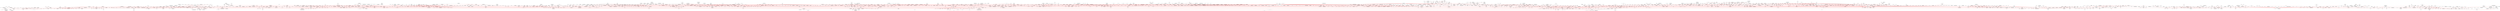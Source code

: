 strict graph  {
	node [label="\N"];
	5931	 [height=0.32,
		label="b'waves'",
		level=4,
		pos="-19706.429745758374,14875.137858505612",
		width=0.67];
	5399	 [height=0.56,
		label="b'turbulence'",
		level=1,
		pos="-19265.79999999997,14861.890000000049",
		width=2.03];
	5931 -- 5399;
	2008	 [height=0.40,
		level=3,
		pos="9788.31009863501,-21315.31313047612",
		width=1.10];
	116	 [height=0.56,
		label="b'marketing'",
		level=1,
		pos="10043.920000000075,-21674.470000000067",
		width=1.92];
	2008 -- 116	 [color=red];
	436	 [height=0.47,
		level=2,
		pos="472.97319296870376,1391.8282856178728",
		width=2.38];
	1963	 [height=0.56,
		label="b'computer vision'",
		level=1,
		pos="322.93000000000757,977.3200000000106",
		width=3.0];
	436 -- 1963	 [color=red];
	1418	 [height=0.32,
		label="b'movement ecology'",
		level=4,
		pos="205.12352669820154,-2897.7570252360106",
		width=1.79];
	3938	 [height=0.56,
		label="b'conservation biology'",
		level=1,
		pos="104.03999999997905,-3326.840000000042",
		width=3.89];
	1418 -- 3938;
	5735	 [height=0.47,
		level=2,
		pos="8175.500000000018,-7861.2700000000295",
		width=2.96];
	4722	 [height=0.40,
		level=3,
		pos="8491.407010407733,-7553.808068409531",
		width=1.97];
	5735 -- 4722	 [color=red];
	5545	 [height=0.47,
		level=2,
		pos="7357.64000000001,-8130.130000000048",
		width=1.18];
	5735 -- 5545	 [color=red];
	3918	 [height=0.4,
		label="b'psychotherapy'",
		level=3,
		pos="7731.410000000025,-6710.900000000016",
		width=1.89];
	5735 -- 3918	 [color=red];
	1726	 [height=0.40,
		level=3,
		pos="8433.300000000014,-8218.400000000009",
		width=2.18];
	5735 -- 1726	 [color=red];
	1873	 [height=0.59,
		level=1,
		pos="-14579.10527403669,-7174.957547223286",
		width=3.81];
	943	 [height=0.56,
		label="b'nanotechnology'",
		level=1,
		pos="-14946.280000000083,-7418.910000000069",
		width=3.03];
	1873 -- 943	 [color=red];
	2288	 [height=0.47,
		level=2,
		pos="-5368.430000000005,-8666.240000000013",
		width=2.44];
	531	 [height=0.40,
		level=3,
		pos="-5697.1499999999805,-8547.030000000017",
		width=3.26];
	2288 -- 531	 [color=red];
	4315	 [height=0.47,
		level=2,
		pos="-4610.260000000017,-8985.350000000086",
		width=1.56];
	2288 -- 4315	 [color=red];
	2277	 [height=0.40,
		level=3,
		pos="-10163.484312681381,15467.924041867804",
		width=1.28];
	5203	 [height=0.47,
		level=2,
		pos="-9725.370000000035,15516.770000000004",
		width=1.78];
	2277 -- 5203	 [color=red];
	2187	 [height=0.56,
		label="b'tectonics'",
		level=1,
		pos="-3771.13000000003,-3201.1600000000144",
		width=1.72];
	4388	 [height=0.56,
		level=1,
		pos="-4492.749999999996,-3422.320000000045",
		width=1.54];
	2187 -- 4388	 [color=red];
	5651	 [height=0.47,
		level=2,
		pos="-3488.662424287696,-3539.6007588830093",
		width=2.82];
	2187 -- 5651	 [color=red];
	5001	 [height=0.32,
		label="b'paleomagnetism'",
		level=4,
		pos="-3645.514668457848,-2778.6072020165575",
		width=1.58];
	2187 -- 5001;
	3495	 [height=0.32,
		label="b'metamorphic petrology'",
		level=4,
		pos="-3339.3769302988517,-3112.169183587814",
		width=2.15];
	2187 -- 3495;
	2337	 [height=0.47,
		level=2,
		pos="15143.734205538283,-637.6432371144144",
		width=2.86];
	2740	 [height=0.56,
		label="b'industrial organization'",
		level=1,
		pos="14891.010000000097,-276.44999999999527",
		width=4.14];
	2337 -- 2740	 [color=red];
	3158	 [height=0.40,
		level=3,
		pos="1374.3773473340264,125.31431645369287",
		width=2.35];
	5607	 [height=0.56,
		label="b'machine learning'",
		level=1,
		pos="1580.2100000000246,-264.5099999999875",
		width=3.25];
	3158 -- 5607	 [color=red];
	4563	 [height=0.32,
		label="b'nuclear magnetic resonance'",
		level=4,
		pos="-7708.580887951998,-5408.310312422043",
		width=2.64];
	5245	 [height=0.56,
		label="b'biophysics'",
		level=1,
		pos="-7742.399999999991,-5847.840000000011",
		width=2.03];
	4563 -- 5245;
	2014	 [height=0.47,
		level=2,
		pos="7556.459543232179,-20160.067875560813",
		width=3.89];
	3958	 [height=0.47,
		level=2,
		pos="7300.0800000000345,-19801.460000000086",
		width=2.03];
	2014 -- 3958	 [color=red];
	1556	 [height=0.47,
		level=2,
		pos="91.60759843617909,-3767.4935078647327",
		width=2.57];
	1556 -- 3938	 [color=red];
	2171	 [height=0.32,
		label="b'structural bioinformatics'",
		level=4,
		pos="-119.13571292465349,-910.017379136958",
		width=2.22];
	5118	 [height=0.56,
		label="b'computational biology'",
		level=1,
		pos="-123.96999999998843,-1033.0800000000272",
		width=4.11];
	2171 -- 5118;
	2296	 [height=0.32,
		label="b'international migration'",
		level=4,
		pos="-1476.0069939165458,-15087.24206918155",
		width=2.08];
	4238	 [height=0.47,
		label="b'ethnicity'",
		level=2,
		pos="-1045.779999999957,-15183.340000000044",
		width=1.36];
	2296 -- 4238;
	517	 [height=0.47,
		level=2,
		pos="10938.64000000008,10845.3800000001",
		width=1.61];
	4346	 [height=0.47,
		label="b'biofuels'",
		level=2,
		pos="10128.380000000107,10058.390000000032",
		width=1.28];
	517 -- 4346	 [color=red];
	5772	 [height=0.47,
		label="b'biomass'",
		level=2,
		pos="10784.500000000015,11636.190000000017",
		width=1.38];
	517 -- 5772	 [color=red];
	4740	 [height=0.32,
		label="b'plant systematics'",
		level=4,
		pos="587.7611359600487,-2475.7049907471264",
		width=1.64];
	4813	 [height=0.56,
		label="b'evolution'",
		level=1,
		pos="530.8699999999644,-2236.0499999999993",
		width=1.75];
	4740 -- 4813;
	5606	 [height=0.56,
		label="b'mems'",
		level=1,
		pos="-12374.970000000041,-7344.360000000001",
		width=1.22];
	4968	 [height=0.32,
		label="b'biomedical devices'",
		level=4,
		pos="-12448.872621285387,-7778.950015036305",
		width=1.81];
	5606 -- 4968;
	3330	 [height=0.47,
		level=2,
		pos="-12751.46584146483,-7573.665385810761",
		width=2.53];
	5606 -- 3330	 [color=red];
	5606 -- 943	 [color=red];
	996	 [height=0.56,
		level=1,
		pos="-12953.44999999992,-5638.810000000056",
		width=1.54];
	5606 -- 996	 [color=red];
	2871	 [height=0.47,
		label="b'energy harvesting'",
		level=2,
		pos="-11857.530000000066,-7975.320000000054",
		width=2.85];
	5606 -- 2871	 [color=red];
	770	 [height=0.56,
		label="b'microfluidics'",
		level=1,
		pos="-10787.769999999928,-8120.260000000053",
		width=2.38];
	5606 -- 770	 [color=red];
	5587	 [height=0.47,
		level=2,
		pos="-12778.02662843309,-7165.823076988869",
		width=0.93];
	5606 -- 5587	 [color=red];
	1611	 [height=0.32,
		label="b'microsystems'",
		level=4,
		pos="-11994.011154175414,-7122.54828617481",
		width=1.33];
	5606 -- 1611;
	2208	 [height=0.40,
		level=3,
		pos="-12347.838959130466,-6904.366835026459",
		width=0.76];
	5606 -- 2208	 [color=red];
	2831	 [height=0.40,
		level=3,
		pos="1751.5653426550052,4321.764411409146",
		width=0.53];
	4608	 [height=0.56,
		label="b'robotics'",
		level=1,
		pos="2050.6000000000586,4645.660000000018",
		width=1.54];
	2831 -- 4608	 [color=red];
	3925	 [height=0.47,
		level=2,
		pos="10439.965414568414,-21868.062634677866",
		width=1.43];
	3925 -- 116	 [color=red];
	3022	 [height=0.32,
		label="b'revenue management'",
		level=4,
		pos="9967.401990747792,-19884.553406037267",
		width=2.07];
	561	 [height=0.4,
		label="b'pricing'",
		level=3,
		pos="9986.229999999912,-20324.9800000001",
		width=0.9];
	3022 -- 561;
	4572	 [height=0.32,
		label="b'wastewater'",
		level=4,
		pos="-17913.20527230946,5184.324693804631",
		width=1.11];
	889	 [height=0.47,
		label="b'water'",
		level=2,
		pos="-17934.89999999999,4744.029999999977",
		width=0.93];
	4572 -- 889;
	2784	 [height=0.40,
		level=3,
		pos="-16859.500000000025,-15426.169999999998",
		width=1.74];
	5403	 [height=0.56,
		label="b'biomaterials'",
		level=1,
		pos="-15803.30000000005,-14219.850000000042",
		width=2.33];
	2784 -- 5403	 [color=red];
	949	 [height=0.40,
		level=3,
		pos="-17138.92999999999,-15704.340000000087",
		width=0.64];
	2784 -- 949	 [color=red];
	3681	 [height=0.47,
		label="b'information literacy'",
		level=2,
		pos="5849.4400000000605,-19692.310000000118",
		width=3.0];
	1260	 [height=0.40,
		level=3,
		pos="5445.2747959421595,-19516.297027663033",
		width=1.76];
	3681 -- 1260	 [color=red];
	355	 [height=0.32,
		label="b'academic libraries'",
		level=4,
		pos="6186.697722406316,-19408.43096364934",
		width=1.72];
	3681 -- 355;
	1875	 [height=0.47,
		label="b'library'",
		level=2,
		pos="6030.859999999986,-20435.990000000085",
		width=1.03];
	3681 -- 1875	 [color=red];
	4720	 [height=0.40,
		level=3,
		pos="2778.5055488296,-6428.285490636495",
		width=1.85];
	1123	 [height=0.56,
		level=1,
		pos="2350.5599999999613,-6322.490000000078",
		width=2.47];
	4720 -- 1123	 [color=red];
	4533	 [height=0.47,
		level=2,
		pos="3176.6270113442442,-8055.744489876786",
		width=2.71];
	3049	 [height=0.56,
		label="b'cognitive neuroscience'",
		level=1,
		pos="3407.0800000000163,-7679.950000000041",
		width=4.32];
	4533 -- 3049	 [color=red];
	3381	 [height=0.40,
		level=3,
		pos="17712.010000000035,-11992.140000000047",
		width=2.17];
	4211	 [height=0.40,
		level=3,
		pos="17363.751308474668,-12262.410165536568",
		width=2.47];
	3381 -- 4211	 [color=red];
	5556	 [height=0.47,
		level=2,
		pos="18009.840000000124,-11563.100000000068",
		width=1.76];
	3381 -- 5556	 [color=red];
	2022	 [height=0.40,
		level=3,
		pos="9112.018607281114,-3722.5241208619354",
		width=2.00];
	5162	 [height=0.56,
		label="b'neuroimaging'",
		level=1,
		pos="8705.210000000014,-3552.7099999999973",
		width=2.61];
	2022 -- 5162	 [color=red];
	5604	 [height=0.40,
		level=3,
		pos="4639.695811488728,-1393.0703273378717",
		width=1.64];
	5121	 [height=0.56,
		label="b'genomics'",
		level=1,
		pos="4211.24000000006,-1496.780000000006",
		width=1.86];
	5604 -- 5121	 [color=red];
	5783	 [height=0.4,
		label="b'electrospinning'",
		level=3,
		pos="-13675.689999999984,-17043.83000000004",
		width=1.96];
	2388	 [height=0.56,
		label="b'tissue engineering'",
		level=1,
		pos="-12521.780000000024,-16619.000000000015",
		width=3.47];
	5783 -- 2388	 [color=red];
	1720	 [height=0.32,
		label="b'nanofibers'",
		level=4,
		pos="-14089.372987086592,-17196.133856803477",
		width=1.03];
	5783 -- 1720;
	4410	 [height=0.32,
		label="b'linear algebra'",
		level=4,
		pos="6236.274119672542,2962.9225635778175",
		width=1.32];
	1079	 [height=0.56,
		label="b'graph theory'",
		level=1,
		pos="5852.530000000035,3179.879999999972",
		width=2.42];
	4410 -- 1079;
	3312	 [height=0.40,
		level=3,
		pos="-5070.092848865343,-17018.7398833414",
		width=1.18];
	2760	 [height=0.56,
		label="b'biogeochemistry'",
		level=1,
		pos="-4762.070000000018,-17334.1000000001",
		width=3.11];
	3312 -- 2760	 [color=red];
	2682	 [height=0.59,
		level=1,
		pos="-15021.050000000014,2507.7599999999893",
		width=2.00];
	5716	 [height=0.56,
		level=1,
		pos="-16983.380000000023,3209.1199999999862",
		width=1.78];
	2682 -- 5716	 [color=red];
	1891	 [height=0.56,
		label="b'materials science'",
		level=1,
		pos="-11657.700000000008,683.4399999999696",
		width=3.31];
	2682 -- 1891	 [color=red];
	4529	 [height=0.40,
		level=3,
		pos="26595.32803074101,-1763.2682927901649",
		width=2.62];
	1485	 [height=0.56,
		label="b'international relations'",
		level=1,
		pos="26654.73000000008,-1326.4600000000155",
		width=4.04];
	4529 -- 1485	 [color=red];
	4776	 [height=0.40,
		level=3,
		pos="-17558.080000000005,12792.979999999983",
		width=1.44];
	4978	 [height=0.47,
		level=2,
		pos="-17238.30000000005,12849.790000000008",
		width=0.62];
	4776 -- 4978	 [color=red];
	3995	 [height=0.40,
		level=3,
		pos="-23366.02218092683,-8277.316421005242",
		width=0.47];
	3913	 [height=0.47,
		label="b'antennas'",
		level=2,
		pos="-22935.550000000036,-8372.30999999999",
		width=1.51];
	3995 -- 3913	 [color=red];
	3375	 [height=0.47,
		level=2,
		pos="-4714.821963427372,-17772.389518061085",
		width=3.04];
	2760 -- 3375	 [color=red];
	2137	 [height=0.40,
		level=3,
		pos="-5096.035325677534,-17621.84509526188",
		width=2.11];
	2760 -- 2137	 [color=red];
	4764	 [height=0.40,
		level=3,
		pos="-4487.200669848308,-17678.74029065697",
		width=2.72];
	2760 -- 4764	 [color=red];
	1701	 [height=0.32,
		label="b'stream ecology'",
		level=4,
		pos="-5180.685758428854,-17472.269914949597",
		width=1.46];
	2760 -- 1701;
	1392	 [height=0.40,
		level=3,
		pos="-4404.1815185379655,-17076.717185035915",
		width=1.54];
	2760 -- 1392	 [color=red];
	3303	 [height=0.56,
		label="b'microbial ecology'",
		level=1,
		pos="-4005.689999999984,-12248.210000000068",
		width=3.31];
	2760 -- 3303	 [color=red];
	3396	 [height=0.47,
		level=2,
		pos="-5201.706039303933,-17301.692723853117",
		width=2.40];
	2760 -- 3396	 [color=red];
	3559	 [height=0.32,
		label="b'ecosystem modeling'",
		level=4,
		pos="-4897.805290230006,-16914.688496118433",
		width=1.94];
	2760 -- 3559;
	4981	 [height=0.47,
		level=2,
		pos="-3702.659999999989,-17492.61",
		width=1.88];
	2760 -- 4981	 [color=red];
	1822	 [height=0.47,
		level=2,
		pos="-4509.6972352950315,-16972.661116871484",
		width=1.14];
	2760 -- 1822	 [color=red];
	3300	 [height=0.56,
		label="b'oceanography'",
		level=1,
		pos="-5736.089999999947,-19385.750000000015",
		width=2.72];
	2760 -- 3300	 [color=red];
	813	 [height=0.47,
		label="b'discourse analysis'",
		level=2,
		pos="-9403.59000000003,13249.020000000053",
		width=2.92];
	4944	 [height=0.32,
		label="b'multimodality'",
		level=4,
		pos="-9832.401453796803,13351.249231117175",
		width=1.26];
	813 -- 4944;
	4145	 [height=0.47,
		level=2,
		pos="-8493.570000000025,13032.070000000065",
		width=2.40];
	813 -- 4145	 [color=red];
	2149	 [height=0.32,
		label="b'chemical kinetics'",
		level=4,
		pos="-17080.876747013503,6532.880405902406",
		width=1.62];
	3688	 [height=0.56,
		label="b'combustion'",
		level=1,
		pos="-17335.68000000002,6892.609999999958",
		width=2.21];
	2149 -- 3688;
	2489	 [height=0.47,
		label="b'systematics'",
		level=2,
		pos="737.2700000000368,-1869.3000000000084",
		width=1.9];
	5429	 [height=0.32,
		label="b'ichthyology'",
		level=4,
		pos="630.0400538450394,-1808.7234564141563",
		width=1.1];
	2489 -- 5429;
	2489 -- 4813	 [color=red];
	4041	 [height=0.47,
		level=2,
		pos="825.6699999999855,-1713.4100000000399",
		width=1.58];
	2489 -- 4041	 [color=red];
	4852	 [height=0.47,
		level=2,
		pos="-19601.532195041047,17177.67173585635",
		width=2.47];
	3781	 [height=0.56,
		level=1,
		pos="-19875.909999999956,16832.64000000002",
		width=5.43];
	4852 -- 3781	 [color=red];
	1525	 [height=0.40,
		level=3,
		pos="99.05471452379433,-2886.0393358321876",
		width=2.01];
	1525 -- 3938	 [color=red];
	5729	 [height=0.40,
		level=3,
		pos="12509.14693149835,14475.470596421077",
		width=2.99];
	2613	 [height=0.56,
		label="b'computer networks'",
		level=1,
		pos="12069.520000000073,14442.940000000006",
		width=3.6];
	5729 -- 2613	 [color=red];
	4578	 [height=0.32,
		label="b'algae'",
		level=4,
		pos="10247.548876936708,9633.97409858755",
		width=0.58];
	4578 -- 4346;
	1911	 [height=0.47,
		level=2,
		pos="11687.730910286298,-19609.109074157775",
		width=1.46];
	5318	 [height=0.56,
		level=1,
		pos="12127.66,-19637.260000000013",
		width=2.51];
	1911 -- 5318	 [color=red];
	5314	 [height=0.47,
		level=2,
		pos="19457.2790752719,-14509.865109934253",
		width=3.29];
	1663	 [height=0.47,
		level=2,
		pos="19262.89000000003,-14114.21000000005",
		width=2.89];
	5314 -- 1663	 [color=red];
	1618	 [height=0.56,
		level=1,
		pos="-2172.0000000000346,-4749.660000000054",
		width=1.75];
	291	 [height=0.59,
		level=1,
		pos="-2641.8800000000374,-3256.9999999999927",
		width=1.54];
	1618 -- 291	 [color=red];
	1736	 [height=0.47,
		level=2,
		pos="-2460.5699999999288,-5478.550000000083",
		width=1.24];
	1618 -- 1736	 [color=red];
	2226	 [height=0.47,
		level=2,
		pos="-4358.640962666589,6479.722313341032",
		width=3.75];
	1095	 [height=0.56,
		level=1,
		pos="-3938.3199999999943,6346.830000000011",
		width=3.25];
	2226 -- 1095	 [color=red];
	5061	 [height=0.32,
		label="b'photography'",
		level=4,
		pos="460.5204391170235,-16817.96326777152",
		width=1.22];
	1041	 [height=0.56,
		label="b'history'",
		level=1,
		pos="129.32000000001062,-16527.040000000106",
		width=1.31];
	5061 -- 1041;
	2389	 [height=0.40,
		level=3,
		pos="3088.592292520714,-9246.894771000098",
		width=1.90];
	904	 [height=0.56,
		level=1,
		pos="3311.6600000000362,-8866.670000000075",
		width=1.68];
	2389 -- 904	 [color=red];
	5358	 [height=0.47,
		level=2,
		pos="1881.648634768802,5052.827674046713",
		width=3.75];
	4608 -- 5358	 [color=red];
	893	 [height=0.56,
		level=1,
		pos="2905.219999999994,10358.67000000002",
		width=1.33];
	4608 -- 893	 [color=red];
	811	 [height=0.47,
		level=2,
		pos="2270.6320523241443,5027.649495342693",
		width=1.81];
	4608 -- 811	 [color=red];
	1463	 [height=0.40,
		level=3,
		pos="2404.0578673212863,4909.094270038732",
		width=2.71];
	4608 -- 1463	 [color=red];
	5273	 [height=0.40,
		level=3,
		pos="1738.351226008645,4956.836447924599",
		width=2.69];
	4608 -- 5273	 [color=red];
	157	 [height=0.40,
		level=3,
		pos="1713.873510861119,4930.168963152788",
		width=1.56];
	4608 -- 157	 [color=red];
	4350	 [height=0.40,
		level=3,
		pos="2145.9084207340024,4215.257416899844",
		width=2.19];
	4608 -- 4350	 [color=red];
	3205	 [height=0.32,
		label="b'intelligent control'",
		level=4,
		pos="2239.7952462936173,4247.495163051776",
		width=1.6];
	4608 -- 3205;
	1807	 [height=0.32,
		label="b'distributed control'",
		level=4,
		pos="1634.2951909804315,4500.675916083085",
		width=1.68];
	4608 -- 1807;
	4608 -- 1963	 [color=red];
	1679	 [height=0.47,
		level=2,
		pos="2375.2412744242865,4943.884951240376",
		width=1.18];
	4608 -- 1679	 [color=red];
	1535	 [height=0.40,
		level=3,
		pos="1985.7834514136525,4209.622279577293",
		width=1.76];
	4608 -- 1535	 [color=red];
	1539	 [height=0.32,
		label="b'sensor fusion'",
		level=4,
		pos="1611.5572069609989,4606.0177941764005",
		width=1.29];
	4608 -- 1539;
	1780	 [height=0.32,
		label="b'state estimation'",
		level=4,
		pos="2449.205089037555,4833.925933178356",
		width=1.5];
	4608 -- 1780;
	2200	 [height=0.32,
		label="b'soft robotics'",
		level=4,
		pos="2431.17201225319,4423.185232685379",
		width=1.18];
	4608 -- 2200;
	83	 [height=0.56,
		label="b'control theory'",
		level=1,
		pos="2518.2800000000443,6971.79999999999",
		width=2.61];
	4608 -- 83	 [color=red];
	44	 [height=0.40,
		level=3,
		pos="2120.6073912543698,4210.4255301198555",
		width=2.44];
	4608 -- 44	 [color=red];
	3166	 [height=0.40,
		level=3,
		pos="1615.0581411348853,4713.728845872195",
		width=0.67];
	4608 -- 3166	 [color=red];
	4391	 [height=0.47,
		level=2,
		pos="2253.4402052821765,5037.049741463957",
		width=2.15];
	4608 -- 4391	 [color=red];
	750	 [height=0.40,
		level=3,
		pos="2752.7300000000305,4534.9000000000015",
		width=1.35];
	4608 -- 750	 [color=red];
	3855	 [height=0.47,
		level=2,
		pos="2038.1021680286742,5086.311656978765",
		width=2.50];
	4608 -- 3855	 [color=red];
	42	 [height=0.40,
		level=3,
		pos="1854.7055683182357,5040.571952513685",
		width=2.04];
	4608 -- 42	 [color=red];
	2678	 [height=0.32,
		label="b'rehabilitation robotics'",
		level=4,
		pos="2478.581744628934,4751.308970021145",
		width=2.0];
	4608 -- 2678;
	1799	 [height=0.32,
		label="b'prosthetics'",
		level=4,
		pos="1649.5873051581561,4828.7416680548395",
		width=1.07];
	4608 -- 1799;
	612	 [height=0.40,
		level=3,
		pos="2324.088438490212,4299.922885107332",
		width=1.46];
	4608 -- 612	 [color=red];
	2128	 [height=0.56,
		label="b'biomechanics'",
		level=1,
		pos="705.4300000000349,11511.869999999964",
		width=2.62];
	4608 -- 2128	 [color=red];
	5340	 [height=0.40,
		level=3,
		pos="2010.6686853667813,4206.643407245531",
		width=2.10];
	4608 -- 5340	 [color=red];
	3823	 [height=0.32,
		label="b'path planning'",
		level=4,
		pos="1681.913182143905,4403.998855127277",
		width=1.31];
	4608 -- 3823;
	5718	 [height=0.47,
		level=2,
		pos="1881.630000000021,7477.180000000028",
		width=2.65];
	4608 -- 5718	 [color=red];
	369	 [height=0.32,
		label="b'pharmacognosy'",
		level=4,
		pos="-15910.011165984357,16309.347254312306",
		width=1.54];
	1010	 [height=0.4,
		label="b'phytochemistry'",
		level=3,
		pos="-15726.830000000078,15908.38000000001",
		width=1.94];
	369 -- 1010;
	4761	 [height=0.4,
		label="b'reservoir engineering'",
		level=3,
		pos="168.52000000001135,26233.770000000044",
		width=2.69];
	995	 [height=0.40,
		level=3,
		pos="-254.1455830934272,26359.00531239389",
		width=2.49];
	4761 -- 995	 [color=red];
	3602	 [height=0.32,
		label="b'enhanced oil recovery'",
		level=4,
		pos="392.1836504888187,26613.644518824512",
		width=2.07];
	4761 -- 3602;
	4180	 [height=0.40,
		level=3,
		pos="774.9499999999935,25638.389999999992",
		width=2.85];
	4761 -- 4180	 [color=red];
	3249	 [height=0.40,
		level=3,
		pos="4900.811152451579,4485.763781202373",
		width=2.12];
	2916	 [height=0.56,
		label="b'game theory'",
		level=1,
		pos="4656.17000000002,4852.480000000061",
		width=2.4];
	3249 -- 2916	 [color=red];
	1657	 [height=0.56,
		level=1,
		pos="12846.270000000022,11676.410000000033",
		width=3.65];
	3218	 [height=0.56,
		level=1,
		pos="16342.830000000067,12217.040000000037",
		width=1.75];
	1657 -- 3218	 [color=red];
	4448	 [height=0.56,
		label="b'cloud computing'",
		level=1,
		pos="11131.570000000047,6731.680000000038",
		width=3.11];
	1657 -- 4448	 [color=red];
	1657 -- 2613	 [color=red];
	4807	 [height=0.40,
		level=3,
		pos="12405.524617769563,11684.988265828659",
		width=2.72];
	1657 -- 4807	 [color=red];
	2290	 [height=0.40,
		level=3,
		pos="12602.76667449701,11308.937267581592",
		width=1.83];
	1657 -- 2290	 [color=red];
	346	 [height=0.47,
		level=2,
		pos="13979.610000000008,10518.380000000025",
		width=2.90];
	1657 -- 346	 [color=red];
	3253	 [height=0.47,
		label="b'performance'",
		level=2,
		pos="13810.25000000007,12564.05000000005",
		width=2.03];
	1657 -- 3253	 [color=red];
	4763	 [height=0.40,
		level=3,
		pos="12615.560551070237,12052.047097178434",
		width=1.72];
	1657 -- 4763	 [color=red];
	4199	 [height=0.47,
		level=2,
		pos="17077.079999999998,-2479.109999999986",
		width=3.25];
	3636	 [height=0.40,
		level=3,
		pos="17472.921897416552,-2673.118429847153",
		width=1.58];
	4199 -- 3636	 [color=red];
	5549	 [height=0.47,
		label="b'risk management'",
		level=2,
		pos="17478.220000000103,-1015.8700000000445",
		width=2.75];
	4199 -- 5549	 [color=red];
	3765	 [height=0.40,
		level=3,
		pos="16524.730000000105,-3178.80000000007",
		width=3.28];
	4199 -- 3765	 [color=red];
	4121	 [height=0.40,
		level=3,
		pos="-13068.572984683806,-1878.2031521217864",
		width=2.53];
	1413	 [height=0.47,
		label="b'tribology'",
		level=2,
		pos="-12839.739999999994,-1501.42000000004",
		width=1.39];
	4121 -- 1413	 [color=red];
	5353	 [height=0.47,
		level=2,
		pos="1276.3147007557993,54.829514779131785",
		width=2.11];
	5353 -- 5607	 [color=red];
	1992	 [height=0.40,
		level=3,
		pos="23935.54808257469,1048.8311502540766",
		width=2.01];
	1581	 [height=0.56,
		label="b'comparative politics'",
		level=1,
		pos="23935.610000000026,1489.6600000000217",
		width=3.74];
	1992 -- 1581	 [color=red];
	561 -- 116	 [color=red];
	4095	 [height=0.40,
		level=3,
		pos="-12856.110022629424,14582.418130490036",
		width=3.35];
	2116	 [height=0.56,
		level=1,
		pos="-12556.840000000066,14258.740000000002",
		width=3.74];
	4095 -- 2116	 [color=red];
	2379	 [height=0.47,
		level=2,
		pos="-1667.271598271162,-2060.6100650764906",
		width=2.28];
	5226	 [height=0.56,
		label="b'ecology'",
		level=1,
		pos="-1679.8300000000127,-2501.2600000000275",
		width=1.51];
	2379 -- 5226	 [color=red];
	135	 [height=0.40,
		level=3,
		pos="6579.5504007899135,9003.62998395348",
		width=2.31];
	5928	 [height=0.56,
		label="b'smart grid'",
		level=1,
		pos="6937.520000000055,8746.359999999986",
		width=1.93];
	135 -- 5928	 [color=red];
	299	 [height=0.32,
		label="b'bioimaging'",
		level=4,
		pos="-15370.081624848288,-7540.245326175594",
		width=1.07];
	299 -- 943;
	4191	 [height=0.40,
		level=3,
		pos="-16121.935282872644,10722.173407695296",
		width=3.53];
	106	 [height=0.56,
		label="b'sustainability'",
		level=1,
		pos="-15711.620000000043,10883.330000000038",
		width=2.47];
	4191 -- 106	 [color=red];
	3079	 [height=0.40,
		level=3,
		pos="18542.251448869207,-5919.198198989235",
		width=2.76];
	1839	 [height=0.47,
		level=2,
		pos="18982.750000000047,-5936.260000000024",
		width=2.03];
	3079 -- 1839	 [color=red];
	51	 [height=0.40,
		level=3,
		pos="-2080.0953470672675,4912.7755103237",
		width=2.57];
	5094	 [height=0.56,
		level=1,
		pos="-2498.940000000017,5050.249999999949",
		width=5.28];
	51 -- 5094	 [color=red];
	188	 [height=0.32,
		label="b'embodiment'",
		level=4,
		pos="13258.602752515886,-6493.999440784766",
		width=1.21];
	2230	 [height=0.56,
		label="b'emotion'",
		level=1,
		pos="13598.280000000013,-6213.020000000022",
		width=1.57];
	188 -- 2230;
	3471	 [height=0.32,
		label="b'smart structures'",
		level=4,
		pos="7253.068175274263,19649.73961694058",
		width=1.54];
	3509	 [height=0.47,
		label="b'structural health monitoring'",
		level=2,
		pos="6980.750000000076,19303.07999999993",
		width=4.28];
	3471 -- 3509;
	5112	 [height=0.47,
		level=2,
		pos="22651.170000000053,6977.7000000000435",
		width=3.19];
	3143	 [height=0.56,
		level=1,
		pos="21670.639999999938,7591.909999999971",
		width=4.81];
	5112 -- 3143	 [color=red];
	4678	 [height=0.47,
		level=2,
		pos="23091.852831819884,6989.045498726607",
		width=2.26];
	5112 -- 4678	 [color=red];
	4146	 [height=0.47,
		level=2,
		pos="-6808.034976089236,-9367.181854412449",
		width=1.43];
	1268	 [height=0.56,
		label="b'immunology'",
		level=1,
		pos="-7231.720000000078,-9245.44000000005",
		width=2.33];
	4146 -- 1268	 [color=red];
	4518	 [height=0.32,
		label="b'membrane separation'",
		level=4,
		pos="-16409.91268154343,4158.707272410236",
		width=2.07];
	474	 [height=0.4,
		label="b'desalination'",
		level=3,
		pos="-16115.839999999986,3830.299999999973",
		width=1.57];
	4518 -- 474;
	2889	 [height=0.47,
		level=2,
		pos="4225.694072919203,333.9808315882408",
		width=3.26];
	1853	 [height=0.56,
		label="b'signal processing'",
		level=1,
		pos="3926.2000000000553,10.50999999998021",
		width=3.31];
	2889 -- 1853	 [color=red];
	2478	 [height=0.56,
		label="b'evolutionary biology'",
		level=1,
		pos="-2852.619999999999,-2417.0099999999948",
		width=3.76];
	5558	 [height=0.47,
		level=2,
		pos="-3217.019999999977,-2205.380000000052",
		width=3.17];
	2478 -- 5558	 [color=red];
	3720	 [height=0.40,
		level=3,
		pos="-3153.5840870070324,-2739.1135500178784",
		width=2.62];
	2478 -- 3720	 [color=red];
	1177	 [height=0.32,
		label="b'social evolution'",
		level=4,
		pos="-2722.795066541456,-1995.7315110469206",
		width=1.47];
	2478 -- 1177;
	2478 -- 5226	 [color=red];
	4835	 [height=0.47,
		level=2,
		pos="-3868.600000000022,-2504.3200000000106",
		width=2.97];
	2478 -- 4835	 [color=red];
	2451	 [height=0.40,
		level=3,
		pos="-7479.206291369595,-5494.202968088082",
		width=3.86];
	2451 -- 5245	 [color=red];
	399	 [height=0.40,
		level=3,
		pos="2903.205413820706,6756.945387768618",
		width=1.93];
	399 -- 83	 [color=red];
	2062	 [height=0.40,
		level=3,
		pos="20821.67773682555,13373.63711050032",
		width=2.25];
	3963	 [height=0.56,
		level=1,
		pos="21045.320000000163,12993.750000000058",
		width=2.49];
	2062 -- 3963	 [color=red];
	3582	 [height=0.47,
		level=2,
		pos="-17410.68681285987,3317.466510260631",
		width=1.74];
	5716 -- 3582	 [color=red];
	15	 [height=0.40,
		level=3,
		pos="-7086.319708690993,11481.94309717459",
		width=2.35];
	3429	 [height=0.47,
		label="b'phonetics'",
		level=2,
		pos="-6992.029999999988,11912.57000000007",
		width=1.57];
	15 -- 3429	 [color=red];
	967	 [height=0.32,
		label="b'moocs'",
		level=4,
		pos="-793.4158623415693,-9303.859438200514",
		width=0.68];
	1110	 [height=0.4,
		label="b'learning analytics'",
		level=3,
		pos="-1053.6499999999505,-9659.679999999997",
		width=2.24];
	967 -- 1110;
	2039	 [height=0.40,
		level=3,
		pos="10693.620272558517,6681.379753122019",
		width=0.38];
	2039 -- 4448	 [color=red];
	4820	 [height=0.56,
		level=1,
		pos="-3004.1199999999626,9412.760000000024",
		width=0.61];
	4434	 [height=0.40,
		level=3,
		pos="-3409.1464003204496,9586.782106772494",
		width=0.44];
	4820 -- 4434	 [color=red];
	1925	 [height=0.59,
		level=1,
		pos="-3330.840000000004,8063.760000000015",
		width=4.16];
	4820 -- 1925	 [color=red];
	2552	 [height=0.40,
		level=3,
		pos="-2674.2499999999673,9511.800000000023",
		width=0.69];
	4820 -- 2552	 [color=red];
	271	 [height=0.32,
		label="b'crystallization'",
		level=4,
		pos="-7940.1630788260645,-8393.075941878735",
		width=1.31];
	526	 [height=0.32,
		label="b'nucleation'",
		level=4,
		pos="-7986.315353720926,-8151.129821746166",
		width=1.01];
	271 -- 526;
	2841	 [height=0.47,
		level=2,
		pos="9437.962552415434,8587.445561988357",
		width=2.69];
	2535	 [height=0.56,
		label="b'renewable energy'",
		level=1,
		pos="9286.480000000054,9001.430000000008",
		width=3.39];
	2841 -- 2535	 [color=red];
	3161	 [height=0.32,
		label="b'civil war'",
		level=4,
		pos="26332.49137019222,-1025.6405457394003",
		width=0.81];
	3161 -- 1485;
	2906	 [height=0.40,
		level=3,
		pos="-7699.5900000000065,-18098.68000000001",
		width=0.79];
	5856	 [height=0.40,
		level=3,
		pos="-7459.660000000001,-17567.559999999976",
		width=1.89];
	2906 -- 5856	 [color=red];
	386	 [height=0.40,
		level=3,
		pos="-7836.109719821758,-18517.83682590398",
		width=1.62];
	2906 -- 386	 [color=red];
	5851	 [height=0.32,
		label="b'theatre'",
		level=4,
		pos="14134.539118034936,12862.657847395707",
		width=0.72];
	5851 -- 3253;
	880	 [height=0.56,
		label="b'behavioral economics'",
		level=1,
		pos="8536.369999999977,6622.009999999986",
		width=4.11];
	3718	 [height=0.56,
		label="b'experimental economics'",
		level=1,
		pos="7249.8200000000215,5272.070000000012",
		width=4.57];
	880 -- 3718	 [color=red];
	936	 [height=0.32,
		label="b'experimental'",
		level=4,
		pos="8840.500558250953,6941.125468349689",
		width=1.25];
	880 -- 936;
	966	 [height=0.32,
		label="b'adolescent development'",
		level=4,
		pos="10127.639734901204,559.3294898467002",
		width=2.29];
	199	 [height=0.4,
		label="b'child'",
		level=3,
		pos="10428.79000000007,237.3999999999578",
		width=0.65];
	966 -- 199;
	1580	 [height=0.47,
		level=2,
		pos="-15281.33609606075,-7705.384241590277",
		width=1.74];
	1580 -- 943	 [color=red];
	4825	 [height=0.56,
		label="b'geomorphology'",
		level=1,
		pos="-5609.4200000000055,-1636.720000000032",
		width=2.96];
	4825 -- 4388	 [color=red];
	4741	 [height=0.32,
		label="b'environmental change'",
		level=4,
		pos="-5643.325462326473,-2076.2430349214446",
		width=2.08];
	4825 -- 4741;
	1156	 [height=0.40,
		level=3,
		pos="-5556.830000000033,-1454.0400000000081",
		width=2.00];
	4825 -- 1156	 [color=red];
	5205	 [height=0.32,
		label="b'physical geography'",
		level=4,
		pos="-6049.876635787341,-1654.8316148646245",
		width=1.83];
	4825 -- 5205;
	1939	 [height=0.40,
		level=3,
		pos="-5897.717785534391,-1970.2083288184037",
		width=2.46];
	4825 -- 1939	 [color=red];
	3944	 [height=0.56,
		label="b'hydrology'",
		level=1,
		pos="-7124.439999999962,-150.64000000001215",
		width=1.89];
	4825 -- 3944	 [color=red];
	5029	 [height=0.32,
		label="b'geoarchaeology'",
		level=4,
		pos="-5172.860281615824,-1575.5179503086686",
		width=1.53];
	4825 -- 5029;
	2362	 [height=0.47,
		level=2,
		pos="5740.26000000002,-9864.590000000011",
		width=1.61];
	3763	 [height=0.56,
		label="b'education'",
		level=1,
		pos="6957.21000000001,-10774.08000000003",
		width=1.89];
	2362 -- 3763	 [color=red];
	816	 [height=0.40,
		level=3,
		pos="5299.459282040643,-9859.609473060158",
		width=1.36];
	2362 -- 816	 [color=red];
	910	 [height=0.40,
		level=3,
		pos="-5778.984827595768,-19824.486951222072",
		width=1.96];
	910 -- 3300	 [color=red];
	89	 [height=0.40,
		level=3,
		pos="-15390.632097432466,-3917.036074488336",
		width=2.33];
	1716	 [height=0.47,
		label="b'organic electronics'",
		level=2,
		pos="-15394.26000000005,-4357.850000000066",
		width=2.97];
	89 -- 1716	 [color=red];
	4478	 [height=0.32,
		label="b'wetting'",
		level=4,
		pos="-11855.997013608896,-4322.895864124411",
		width=0.72];
	5458	 [height=0.47,
		label="b'colloids'",
		level=2,
		pos="-12187.800000000043,-4032.6600000000453",
		width=1.24];
	4478 -- 5458;
	4062	 [height=0.47,
		level=2,
		pos="-668.6999999999898,6468.739999999996",
		width=2.72];
	2168	 [height=0.56,
		level=1,
		pos="607.800000000072,4599.759999999977",
		width=3.35];
	4062 -- 2168	 [color=red];
	2835	 [height=0.47,
		level=2,
		pos="-736.937301884845,6904.255498270237",
		width=3.93];
	4062 -- 2835	 [color=red];
	547	 [height=0.40,
		level=3,
		pos="-938.4099999999526,6795.380000000026",
		width=1.56];
	4062 -- 547	 [color=red];
	5160	 [height=0.40,
		level=3,
		pos="-3676.3137041549726,-7203.15862202129",
		width=2.38];
	3492	 [height=0.56,
		level=1,
		pos="-3425.2199999999684,-6840.830000000038",
		width=2.76];
	5160 -- 3492	 [color=red];
	2689	 [height=0.4,
		label="b'human evolution'",
		level=3,
		pos="2004.2200000000412,-3034.6099999999988",
		width=2.12];
	4829	 [height=0.56,
		label="b'population genetics'",
		level=1,
		pos="2572.8200000000434,-2917.960000000021",
		width=3.68];
	2689 -- 4829	 [color=red];
	4075	 [height=0.32,
		label="b'paleoanthropology'",
		level=4,
		pos="1572.384972440647,-3123.202254598682",
		width=1.76];
	2689 -- 4075;
	3557	 [height=0.56,
		level=1,
		pos="16194.22000000006,16263.170000000056",
		width=3.31];
	3826	 [height=0.40,
		level=3,
		pos="16121.878027867304,16698.022524047054",
		width=2.25];
	3557 -- 3826	 [color=red];
	1236	 [height=0.56,
		label="b'complex systems'",
		level=1,
		pos="17030.10000000009,14453.280000000002",
		width=3.28];
	3557 -- 1236	 [color=red];
	2584	 [height=0.32,
		label="b'laser physics'",
		level=4,
		pos="-24580.41249264642,1349.800801483391",
		width=1.26];
	806	 [height=0.56,
		label="b'nonlinear optics'",
		level=1,
		pos="-24947.110000000033,1594.4699999999757",
		width=3.0];
	2584 -- 806;
	4098	 [height=0.40,
		level=3,
		pos="1099.7787465559359,11708.895746266513",
		width=2.94];
	4098 -- 2128	 [color=red];
	5437	 [height=0.40,
		level=3,
		pos="-668.0335293175434,12610.150803588078",
		width=0.90];
	5166	 [height=0.56,
		label="b'software engineering'",
		level=1,
		pos="-1098.5899999999783,12515.539999999977",
		width=3.96];
	5437 -- 5166	 [color=red];
	1180	 [height=0.40,
		level=3,
		pos="12563.019695965524,16950.292895430695",
		width=2.00];
	4441	 [height=0.56,
		label="b'wireless networks'",
		level=1,
		pos="12975.950000000088,16795.96",
		width=3.38];
	1180 -- 4441	 [color=red];
	2846	 [height=0.47,
		label="b'addiction'",
		level=2,
		pos="2261.0100000000184,-4246.120000000024",
		width=1.47];
	1746	 [height=0.32,
		label="b'reward'",
		level=4,
		pos="2286.8358597332244,-4302.021428562648",
		width=0.71];
	2846 -- 1746;
	4106	 [height=0.40,
		level=3,
		pos="1860.6754799367247,-4430.679883636184",
		width=0.96];
	2846 -- 4106	 [color=red];
	2556	 [height=0.56,
		label="b'neuroscience'",
		level=1,
		pos="3831.1500000000233,-3519.2000000000007",
		width=2.56];
	2846 -- 2556	 [color=red];
	5462	 [height=0.47,
		level=2,
		pos="1830.9885547796307,-4149.106417174373",
		width=3.85];
	2846 -- 5462	 [color=red];
	2611	 [height=0.40,
		level=3,
		pos="366.69000000004235,-11167.81000000002",
		width=2.58];
	1376	 [height=0.47,
		level=2,
		pos="1342.0200000000405,-11133.540000000019",
		width=0.86];
	2611 -- 1376	 [color=red];
	5147	 [height=0.40,
		level=3,
		pos="-36.596958596343654,-10989.793968058575",
		width=2.17];
	2611 -- 5147	 [color=red];
	5849	 [height=0.47,
		level=2,
		pos="1956.0554394613237,-494.87988570175116",
		width=3.76];
	5849 -- 5607	 [color=red];
	5256	 [height=0.32,
		label="b'critical care medicine'",
		level=4,
		pos="3379.403426806857,-2997.9648253266423",
		width=1.97];
	1809	 [height=0.32,
		label="b'pulmonary'",
		level=4,
		pos="3363.0767209385194,-3120.0321348602884",
		width=1.04];
	5256 -- 1809;
	208	 [height=0.59,
		level=1,
		pos="2124.350447126571,-12113.078592116943",
		width=1.47];
	1245	 [height=0.56,
		label="b'gender'",
		level=1,
		pos="2429.9399999999805,-11795.360000000066",
		width=1.38];
	208 -- 1245	 [color=red];
	4007	 [height=0.40,
		level=3,
		pos="4996.349196425738,-7112.866353615795",
		width=2.19];
	3627	 [height=0.56,
		level=1,
		pos="4599.0500000000575,-6921.859999999982",
		width=1.92];
	4007 -- 3627	 [color=red];
	3383	 [height=0.40,
		level=3,
		pos="21799.7875710571,12053.062343806198",
		width=2.00];
	5563	 [height=0.47,
		level=2,
		pos="21762.720000000012,12492.330000000036",
		width=3.10];
	3383 -- 5563	 [color=red];
	1080	 [height=0.47,
		level=2,
		pos="-6704.952460974068,4617.744314340525",
		width=3.31];
	5775	 [height=0.56,
		label="b'epidemiology'",
		level=1,
		pos="-7104.980000000029,4432.519999999955",
		width=2.54];
	1080 -- 5775	 [color=red];
	4307	 [height=0.32,
		label="b'animal nutrition'",
		level=4,
		pos="-7415.029230331496,6559.011374716089",
		width=1.46];
	3379	 [height=0.4,
		label="b'animal science'",
		level=3,
		pos="-7797.409999999986,6339.66000000001",
		width=1.92];
	4307 -- 3379;
	5793	 [height=0.47,
		level=2,
		pos="901.2200000000266,-5005.960000000032",
		width=2.35];
	551	 [height=0.40,
		level=3,
		pos="751.6125107137925,-5420.6257421967675",
		width=1.82];
	5793 -- 551	 [color=red];
	685	 [height=0.40,
		level=3,
		pos="581.3637358792903,-5309.311362127889",
		width=1.29];
	5793 -- 685	 [color=red];
	5793 -- 2556	 [color=red];
	5368	 [height=0.40,
		level=3,
		pos="1040.5800000000436,-4823.260000000024",
		width=0.78];
	5793 -- 5368	 [color=red];
	981	 [height=0.56,
		label="b'vibration'",
		level=1,
		pos="6114.709999999985,16024.470000000045",
		width=1.65];
	4636	 [height=0.59,
		level=1,
		pos="5819.680000000095,12422.190000000053",
		width=1.98];
	981 -- 4636	 [color=red];
	4101	 [height=0.56,
		label="b'structural dynamics'",
		level=1,
		pos="6294.2900000000445,18429.22",
		width=3.67];
	981 -- 4101	 [color=red];
	851	 [height=0.47,
		label="b'acoustics'",
		level=2,
		pos="5451.750000000062,16561.620000000006",
		width=1.53];
	981 -- 851	 [color=red];
	2930	 [height=0.32,
		label="b'noise'",
		level=4,
		pos="6554.19410863407,15990.063650873702",
		width=0.57];
	981 -- 2930;
	544	 [height=0.40,
		level=3,
		pos="-18320.287783676602,-3949.18448581986",
		width=1.61];
	2420	 [height=0.47,
		level=2,
		pos="-17974.580000000013,-4222.710000000021",
		width=3.24];
	544 -- 2420	 [color=red];
	926	 [height=0.40,
		level=3,
		pos="-22717.00592838493,-491.72059885402473",
		width=1.43];
	1671	 [height=0.56,
		label="b'photonics'",
		level=1,
		pos="-22276.37000000002,-478.6799999999985",
		width=1.86];
	926 -- 1671	 [color=red];
	1315	 [height=0.47,
		level=2,
		pos="-1183.0469172831124,-8493.485190070984",
		width=2.71];
	593	 [height=0.56,
		label="b'cardiology'",
		level=1,
		pos="-1342.410000000018,-8082.470000000027",
		width=1.99];
	1315 -- 593	 [color=red];
	1159	 [height=0.32,
		label="b'optofluidics'",
		level=4,
		pos="-10348.707804535532,-8080.833269016051",
		width=1.1];
	1159 -- 770;
	5745	 [height=0.47,
		label="b'optical communications'",
		level=2,
		pos="-20899.810000000067,-1282.219999999994",
		width=3.69];
	1671 -- 5745	 [color=red];
	4963	 [height=0.56,
		label="b'plasmonics'",
		level=1,
		pos="-22743.500000000044,-3902.1800000000476",
		width=2.17];
	1671 -- 4963	 [color=red];
	469	 [height=0.56,
		label="b'optics'",
		level=1,
		pos="-19603.629999999957,66.8799999999901",
		width=1.17];
	1671 -- 469	 [color=red];
	3500	 [height=0.56,
		level=1,
		pos="-22517.69000000016,1501.850000000024",
		width=2.89];
	1671 -- 3500	 [color=red];
	5372	 [height=0.32,
		label="b'optical sensors'",
		level=4,
		pos="-22018.765202572777,-120.95126625811798",
		width=1.44];
	1671 -- 5372;
	5864	 [height=0.40,
		level=3,
		pos="7135.705795012589,-13271.58199209285",
		width=1.96];
	1489	 [height=0.4,
		label="b'parenting'",
		level=3,
		pos="7103.790000000063,-12831.910000000087",
		width=1.24];
	5864 -- 1489	 [color=red];
	117	 [height=0.32,
		label="b'algebraic topology'",
		level=4,
		pos="-3629.9902810281114,3669.1220192276733",
		width=1.74];
	4921	 [height=0.4,
		label="b'category theory'",
		level=3,
		pos="-3205.8799999999683,3548.8700000000117",
		width=2.0];
	117 -- 4921;
	3136	 [height=0.32,
		label="b'parallel algorithms'",
		level=4,
		pos="-6021.835813278682,20287.178393028375",
		width=1.74];
	2151	 [height=0.56,
		label="b'high performance computing'",
		level=1,
		pos="-6158.770000000051,20706.199999999968",
		width=5.36];
	3136 -- 2151;
	3491	 [height=0.40,
		level=3,
		pos="-7612.685526118359,-9467.240240107047",
		width=1.76];
	1268 -- 3491	 [color=red];
	2498	 [height=0.47,
		level=2,
		pos="-9244.869999999999,-9239.690000000028",
		width=1.11];
	1268 -- 2498	 [color=red];
	2969	 [height=0.56,
		level=1,
		pos="-6325.859999999998,-12334.919999999995",
		width=3.60];
	1268 -- 2969	 [color=red];
	5512	 [height=0.47,
		level=2,
		pos="-7586.908675169214,-9506.535928029758",
		width=1.58];
	1268 -- 5512	 [color=red];
	1828	 [height=0.56,
		label="b'microbiology'",
		level=1,
		pos="-3316.2699999999386,-9441.290000000077",
		width=2.42];
	1268 -- 1828	 [color=red];
	5282	 [height=0.4,
		label="b'immunotherapy'",
		level=3,
		pos="-7465.79999999999,-8228.630000000048",
		width=2.0];
	1268 -- 5282	 [color=red];
	1075	 [height=0.56,
		level=1,
		pos="-6192.489999999987,-11242.220000000067",
		width=1.75];
	1268 -- 1075	 [color=red];
	4505	 [height=0.56,
		label="b'cancer'",
		level=1,
		pos="-6352.370000000023,-14975.09000000008",
		width=1.33];
	1268 -- 4505	 [color=red];
	4647	 [height=0.40,
		level=3,
		pos="-6864.267664225403,-9001.905896565158",
		width=1.74];
	1268 -- 4647	 [color=red];
	4643	 [height=0.32,
		label="b'tumor biology'",
		level=4,
		pos="-6982.039864497103,-8882.135845692233",
		width=1.31];
	1268 -- 4643;
	2239	 [height=0.32,
		label="b'autoimmune diseases'",
		level=4,
		pos="-7454.064618137705,-8864.791935001247",
		width=2.07];
	1268 -- 2239;
	353	 [height=0.32,
		label="b'mucosal immunology'",
		level=4,
		pos="-7631.960359209643,-9060.676006045873",
		width=2.0];
	1268 -- 353;
	4629	 [height=0.32,
		label="b'cancer immunotherapy'",
		level=4,
		pos="-6806.587859901032,-9128.85208443027",
		width=2.15];
	1268 -- 4629;
	2592	 [height=0.56,
		label="b'inflammation'",
		level=1,
		pos="-8559.159999999942,-11980.580000000016",
		width=2.44];
	1268 -- 2592	 [color=red];
	4685	 [height=0.47,
		level=2,
		pos="-6816.320522349766,-9392.997963424425",
		width=1.96];
	1268 -- 4685	 [color=red];
	5499	 [height=0.47,
		label="b'gastroenterology'",
		level=2,
		pos="-4389.169999999991,-9493.839999999997",
		width=2.67];
	1268 -- 5499	 [color=red];
	2311	 [height=0.40,
		level=3,
		pos="-8095.350000000096,-8457.280000000079",
		width=1.11];
	1268 -- 2311	 [color=red];
	2511	 [height=0.56,
		label="b'virology'",
		level=1,
		pos="-6930.030000000039,-7888.240000000023",
		width=1.51];
	1268 -- 2511	 [color=red];
	3442	 [height=0.40,
		level=3,
		pos="-7669.096672230152,-9190.378895842518",
		width=1.61];
	1268 -- 3442	 [color=red];
	5543	 [height=0.40,
		level=3,
		pos="-6110.059999999995,-10363.33999999999",
		width=1.90];
	1268 -- 5543	 [color=red];
	844	 [height=0.40,
		level=3,
		pos="4651.881027120096,-1483.9128394469026",
		width=2.61];
	844 -- 5121	 [color=red];
	3154	 [height=0.32,
		label="b'social support'",
		level=4,
		pos="4014.5221475120984,-6479.3091518632045",
		width=1.33];
	3137	 [height=0.47,
		label="b'stress'",
		level=2,
		pos="3608.819999999985,-6651.7500000000655",
		width=1.01];
	3154 -- 3137;
	5235	 [height=0.47,
		level=2,
		pos="264.46247570751586,1414.2543511389517",
		width=1.76];
	5235 -- 1963	 [color=red];
	3422	 [height=0.32,
		label="b'intellectual disability'",
		level=4,
		pos="1264.5733101999176,-6563.162202589418",
		width=1.88];
	3936	 [height=0.56,
		label="b'autism'",
		level=1,
		pos="1203.1300000000174,-6559.080000000056",
		width=1.31];
	3422 -- 3936;
	4829 -- 4813	 [color=red];
	2842	 [height=0.47,
		level=2,
		pos="2210.233754686166,-3168.681545367158",
		width=2.88];
	4829 -- 2842	 [color=red];
	5197	 [height=0.32,
		label="b'experimental evolution'",
		level=4,
		pos="2652.271281602025,-3151.1093293849717",
		width=2.11];
	4829 -- 5197;
	3266	 [height=0.32,
		label="b'ancient dna'",
		level=4,
		pos="2606.023708562705,-2673.893145063641",
		width=1.14];
	4829 -- 3266;
	2915	 [height=0.47,
		level=2,
		pos="2971.660000000087,-2897.249999999989",
		width=3.44];
	4829 -- 2915	 [color=red];
	2135	 [height=0.40,
		level=3,
		pos="4100.703196494013,-87.10690052914515",
		width=2.53];
	2124	 [height=0.40,
		level=3,
		pos="4534.070000000029,-6.340000000032887",
		width=2.32];
	2135 -- 2124	 [color=red];
	5909	 [height=0.4,
		label="b'music information retrieval'",
		level=3,
		pos="2446.3700000000154,-27.740000000007058",
		width=3.32];
	5909 -- 5607	 [color=red];
	515	 [height=0.32,
		label="b'computer music'",
		level=4,
		pos="2871.5977947482643,88.49855288001561",
		width=1.53];
	5909 -- 515;
	2576	 [height=0.56,
		label="b'conservation'",
		level=1,
		pos="-467.67999999997846,-2237.4400000000387",
		width=2.44];
	1554	 [height=0.32,
		label="b'restoration'",
		level=4,
		pos="-36.93527909115892,-2143.6899919398593",
		width=1.04];
	2576 -- 1554;
	1569	 [height=0.32,
		label="b'coral reef ecology'",
		level=4,
		pos="-493.87161609776376,-2117.0997397734645",
		width=1.68];
	2576 -- 1569;
	2576 -- 5226	 [color=red];
	4113	 [height=0.32,
		label="b'behaviour change'",
		level=4,
		pos="15965.568024900851,-11079.51234192352",
		width=1.71];
	2924	 [height=0.47,
		label="b'health psychology'",
		level=2,
		pos="15659.92000000006,-10761.849999999984",
		width=2.86];
	4113 -- 2924;
	1020	 [height=0.40,
		level=3,
		pos="-16231.7140158959,-14115.967809100483",
		width=2.42];
	1020 -- 5403	 [color=red];
	3694	 [height=0.40,
		level=3,
		pos="-9979.444277865128,4548.190352664061",
		width=3.62];
	2122	 [height=0.47,
		label="b'health disparities'",
		level=2,
		pos="-9549.440000000035,4645.280000000015",
		width=2.69];
	3694 -- 2122	 [color=red];
	5813	 [height=0.40,
		level=3,
		pos="23545.502960466776,1694.9563134318641",
		width=2.04];
	5813 -- 1581	 [color=red];
	3180	 [height=0.32,
		label="b'bioorganic chemistry'",
		level=4,
		pos="-14920.299088639087,14577.643369494805",
		width=1.94];
	3804	 [height=0.56,
		label="b'chemical biology'",
		level=1,
		pos="-14764.06999999996,14989.860000000037",
		width=3.17];
	3180 -- 3804;
	2113	 [height=0.32,
		label="b'sexual health'",
		level=4,
		pos="-8648.838988979474,3372.451266260841",
		width=1.28];
	2375	 [height=0.56,
		label="b'hiv'",
		level=1,
		pos="-9041.28000000006,3573.249999999978",
		width=0.61];
	2113 -- 2375;
	3259	 [height=0.56,
		label="b'artificial intelligence'",
		level=1,
		pos="-705.0999999999603,1004.1999999999916",
		width=3.69];
	3259 -- 5607	 [color=red];
	230	 [height=0.40,
		level=3,
		pos="-1139.4400001314837,928.8419023073827",
		width=1.65];
	3259 -- 230	 [color=red];
	3259 -- 5094	 [color=red];
	5657	 [height=0.56,
		label="b'semantic web'",
		level=1,
		pos="-2846.7999999999865,4367.399999999963",
		width=2.62];
	3259 -- 5657	 [color=red];
	821	 [height=0.40,
		level=3,
		pos="-1127.0010168356969,1131.9873647708177",
		width=2.39];
	3259 -- 821	 [color=red];
	2068	 [height=0.32,
		label="b'knowledge engineering'",
		level=4,
		pos="-274.59964576705113,1099.0658189625676",
		width=2.18];
	3259 -- 2068;
	5271	 [height=0.40,
		level=3,
		pos="-1114.0431049280528,839.5925410746083",
		width=1.89];
	3259 -- 5271	 [color=red];
	4681	 [height=0.40,
		level=3,
		pos="-1142.3023276493307,947.7712546650724",
		width=2.69];
	3259 -- 4681	 [color=red];
	628	 [height=0.32,
		label="b'logic programming'",
		level=4,
		pos="-442.870916654038,649.847087708223",
		width=1.76];
	3259 -- 628;
	3035	 [height=0.47,
		label="b'evolutionary computation'",
		level=2,
		pos="-2201.4899999999543,4220.76999999996",
		width=3.94];
	3259 -- 3035	 [color=red];
	5008	 [height=0.47,
		label="b'multi-agent systems'",
		level=2,
		pos="-1073.220000000023,3410.86999999997",
		width=3.17];
	3259 -- 5008	 [color=red];
	1182	 [height=0.40,
		level=3,
		pos="-1143.0860712509545,1054.182796962743",
		width=3.07];
	3259 -- 1182	 [color=red];
	3522	 [height=0.40,
		level=3,
		pos="-1084.0131600323512,1229.4884723113116",
		width=1.92];
	3259 -- 3522	 [color=red];
	3685	 [height=0.40,
		level=3,
		pos="-759.0100324189563,1441.7200418342868",
		width=1.46];
	3259 -- 3685	 [color=red];
	5854	 [height=0.4,
		label="b'game design'",
		level=3,
		pos="-2410.6599999999944,1147.1499999999724",
		width=1.68];
	3259 -- 5854	 [color=red];
	1902	 [height=0.40,
		level=3,
		pos="-969.6547461310827,651.5799992887473",
		width=1.38];
	3259 -- 1902	 [color=red];
	984	 [height=0.40,
		level=3,
		pos="-1100.9919228024698,810.293671939682",
		width=3.00];
	3259 -- 984	 [color=red];
	2402	 [height=0.40,
		level=3,
		pos="-695.1436276434123,1444.9164045637408",
		width=1.57];
	3259 -- 2402	 [color=red];
	4622	 [height=0.32,
		label="b'ambient intelligence'",
		level=4,
		pos="-653.7125849114309,763.304899362025",
		width=1.88];
	3259 -- 4622;
	784	 [height=0.47,
		label="b'logic'",
		level=2,
		pos="-2704.6800000000294,3406.760000000024",
		width=0.79];
	3259 -- 784	 [color=red];
	2491	 [height=0.47,
		level=2,
		pos="-1696.4799999999996,4147.159999999966",
		width=4.06];
	3259 -- 2491	 [color=red];
	3400	 [height=0.32,
		label="b'intelligent tutoring systems'",
		level=4,
		pos="-758.0711860133615,763.6481981086181",
		width=2.47];
	3259 -- 3400;
	4325	 [height=0.47,
		level=2,
		pos="-1039.0958681959298,1291.9096429216725",
		width=1.40];
	3259 -- 4325	 [color=red];
	5380	 [height=0.40,
		level=3,
		pos="-476.829999999969,1317.1399999999849",
		width=2.33];
	3259 -- 5380	 [color=red];
	5159	 [height=0.40,
		level=3,
		pos="-1043.5241120542069,1286.687520047153",
		width=2.38];
	3259 -- 5159	 [color=red];
	2851	 [height=0.56,
		level=1,
		pos="-1894.110000000026,5260.459999999985",
		width=3.35];
	3259 -- 2851	 [color=red];
	3259 -- 1095	 [color=red];
	417	 [height=0.47,
		level=2,
		pos="-992.8573548146155,1338.154762433728",
		width=1.12];
	3259 -- 417	 [color=red];
	830	 [height=0.40,
		level=3,
		pos="-1087.8249441600055,1222.950304502159",
		width=2.94];
	3259 -- 830	 [color=red];
	5663	 [height=0.40,
		level=3,
		pos="-1123.0373231310728,1144.4086749673443",
		width=1.86];
	3259 -- 5663	 [color=red];
	742	 [height=0.4,
		label="b'systematic reviews'",
		level=3,
		pos="-5440.950000000011,3528.5599999999868",
		width=2.42];
	503	 [height=0.40,
		level=3,
		pos="-5444.953334015958,3969.370675822224",
		width=2.76];
	742 -- 503	 [color=red];
	1626	 [height=0.47,
		level=2,
		pos="-5090.840000000022,2763.99000000002",
		width=2.22];
	742 -- 1626	 [color=red];
	419	 [height=0.32,
		label="b'evidence-based medicine'",
		level=4,
		pos="-5871.225779784625,3432.68074294799",
		width=2.39];
	742 -- 419;
	5514	 [height=0.47,
		level=2,
		pos="1367.0822172737574,121.37421428233534",
		width=4.10];
	5607 -- 5514	 [color=red];
	3900	 [height=0.56,
		level=1,
		pos="3374.21000000005,708.5899999999892",
		width=2.00];
	5607 -- 3900	 [color=red];
	5671	 [height=0.47,
		level=2,
		pos="2510.5600000000486,1835.099999999973",
		width=3.51];
	5607 -- 5671	 [color=red];
	5397	 [height=0.56,
		level=1,
		pos="3016.3199999999706,-421.56000000000677",
		width=3.74];
	5607 -- 5397	 [color=red];
	1192	 [height=0.32,
		label="b'statistical analysis'",
		level=4,
		pos="1771.650128071772,-661.600362469254",
		width=1.71];
	5607 -- 1192;
	1866	 [height=0.40,
		level=3,
		pos="1160.2819691831728,-398.6387722167706",
		width=2.81];
	5607 -- 1866	 [color=red];
	5167	 [height=0.32,
		label="b'predictive modeling'",
		level=4,
		pos="1142.0020925290492,-216.5109538426978",
		width=1.83];
	5607 -- 5167;
	4236	 [height=0.56,
		label="b'data mining'",
		level=1,
		pos="2906.859999999984,-749.3200000000197",
		width=2.24];
	5607 -- 4236	 [color=red];
	5742	 [height=0.32,
		label="b'data fusion'",
		level=4,
		pos="1517.1223146437592,-700.8012130200177",
		width=1.08];
	5607 -- 5742;
	3427	 [height=0.40,
		level=3,
		pos="1639.252664843402,172.34700444230504",
		width=2.99];
	5607 -- 3427	 [color=red];
	4797	 [height=0.32,
		label="b'multivariate analysis'",
		level=4,
		pos="1447.4438636171385,-684.8708350358665",
		width=1.92];
	5607 -- 4797;
	5326	 [height=0.47,
		level=2,
		pos="1777.7647932582497,129.57397869338752",
		width=0.35];
	5607 -- 5326	 [color=red];
	864	 [height=0.47,
		label="b'bayesian statistics'",
		level=2,
		pos="2516.649999999956,-523.8900000000212",
		width=2.9];
	5607 -- 864	 [color=red];
	1884	 [height=0.56,
		label="b'bioinformatics'",
		level=1,
		pos="2339.4700000000303,-1535.0900000000165",
		width=2.65];
	5607 -- 1884	 [color=red];
	5787	 [height=0.47,
		level=2,
		pos="1705.0234642617006,158.28034726577005",
		width=3.07];
	5607 -- 5787	 [color=red];
	133	 [height=0.40,
		level=3,
		pos="1230.7267721368858,-533.1948563735126",
		width=2.29];
	5607 -- 133	 [color=red];
	3185	 [height=0.32,
		label="b'neuroinformatics'",
		level=4,
		pos="1813.4823471487402,109.54091987300205",
		width=1.58];
	5607 -- 3185;
	1438	 [height=0.32,
		label="b'statistical inference'",
		level=4,
		pos="1838.5100913563736,-621.7370166258333",
		width=1.81];
	5607 -- 1438;
	1054	 [height=0.32,
		label="b'image segmentation'",
		level=4,
		pos="1955.8459688765379,-583.2294419071222",
		width=1.92];
	5607 -- 1054;
	5607 -- 1963	 [color=red];
	4677	 [height=0.47,
		label="b'speech'",
		level=2,
		pos="2282.560000000036,-55.42000000000553",
		width=1.21];
	5607 -- 4677	 [color=red];
	3317	 [height=0.47,
		level=2,
		pos="1139.5120274704868,-253.76869605422712",
		width=3.11];
	5607 -- 3317	 [color=red];
	620	 [height=0.59,
		level=1,
		pos="2016.3393089811339,-200.31261337279807",
		width=2.75];
	5607 -- 620	 [color=red];
	7	 [height=0.47,
		level=2,
		pos="1184.1622597765577,-458.0978768569486",
		width=2.32];
	5607 -- 7	 [color=red];
	170	 [height=0.32,
		label="b'brain-machine interfaces'",
		level=4,
		pos="1254.8061115272415,-561.9026494869797",
		width=2.31];
	5607 -- 170;
	3975	 [height=0.32,
		label="b'mobile health'",
		level=4,
		pos="1697.9766550691309,-689.317125123772",
		width=1.29];
	5607 -- 3975;
	4673	 [height=0.47,
		level=2,
		pos="1847.186762455981,86.2798044565223",
		width=2.65];
	5607 -- 4673	 [color=red];
	5607 -- 1853	 [color=red];
	3892	 [height=0.47,
		level=2,
		pos="1325.190207127776,95.06611690086567",
		width=1.71];
	5607 -- 3892	 [color=red];
	2092	 [height=0.56,
		level=1,
		pos="2892.460000000081,866.9699999999721",
		width=2.31];
	5607 -- 2092	 [color=red];
	3451	 [height=0.47,
		level=2,
		pos="1646.0824719094799,171.3694512782743",
		width=0.54];
	5607 -- 3451	 [color=red];
	1355	 [height=0.47,
		level=2,
		pos="1139.3822890918523,-265.51394101486267",
		width=2.75];
	5607 -- 1355	 [color=red];
	2992	 [height=0.47,
		level=2,
		pos="1173.1234432825877,-95.3632768805559",
		width=4.50];
	5607 -- 2992	 [color=red];
	1174	 [height=0.40,
		level=3,
		pos="1144.886130951253,-333.95931704852705",
		width=1.57];
	5607 -- 1174	 [color=red];
	3265	 [height=0.47,
		level=2,
		pos="1520.9605213716225,172.3190030256394",
		width=4.08];
	5607 -- 3265	 [color=red];
	465	 [height=0.40,
		level=3,
		pos="1868.7098646218592,-597.8235261510929",
		width=2.18];
	5607 -- 465	 [color=red];
	254	 [height=0.40,
		level=3,
		pos="1940.0162485658439,-9.81500182551926",
		width=2.42];
	5607 -- 254	 [color=red];
	1596	 [height=0.32,
		label="b'computational finance'",
		level=4,
		pos="1588.459316801987,-705.2616617942472",
		width=2.06];
	5607 -- 1596;
	3358	 [height=0.32,
		label="b'activity recognition'",
		level=4,
		pos="1328.8376058815707,-626.6453311639837",
		width=1.75];
	5607 -- 3358;
	5367	 [height=0.59,
		level=1,
		pos="1143.2205413409279,-322.5642127922584",
		width=3.16];
	5607 -- 5367	 [color=red];
	2946	 [height=0.47,
		level=2,
		pos="1158.2411193960852,-136.9469081436082",
		width=2.62];
	5607 -- 2946	 [color=red];
	5753	 [height=0.32,
		label="b'learning theory'",
		level=4,
		pos="2020.8151572350505,-250.46813331500636",
		width=1.43];
	5607 -- 5753;
	4814	 [height=0.40,
		level=3,
		pos="1188.3954901028044,-466.52848538214676",
		width=2.24];
	5607 -- 4814	 [color=red];
	4765	 [height=0.47,
		level=2,
		pos="1699.2455059678966,159.94332714102245",
		width=2.21];
	5607 -- 4765	 [color=red];
	4644	 [height=0.47,
		level=2,
		pos="1301.7402540680127,77.22773453142383",
		width=3.67];
	5607 -- 4644	 [color=red];
	3758	 [height=0.47,
		level=2,
		pos="1446.502223567813,155.55226815040754",
		width=2.97];
	5607 -- 3758	 [color=red];
	872	 [height=0.40,
		level=3,
		pos="1960.183553304102,-41.014636755972674",
		width=2.53];
	5607 -- 872	 [color=red];
	576	 [height=0.40,
		level=3,
		pos="1381.2557835636421,-657.8893313892784",
		width=2.96];
	5607 -- 576	 [color=red];
	2948	 [height=0.56,
		label="b'natural language processing'",
		level=1,
		pos="1540.2199999999848,1904.329999999949",
		width=5.32];
	5607 -- 2948	 [color=red];
	2681	 [height=0.40,
		level=3,
		pos="1935.85363519613,-4.034121372809977",
		width=3.08];
	5607 -- 2681	 [color=red];
	1165	 [height=0.59,
		level=1,
		pos="1169.7265404025006,-103.78225504303086",
		width=2.56];
	5607 -- 1165	 [color=red];
	1479	 [height=0.32,
		label="b'data'",
		level=4,
		pos="1735.4332695767318,-677.1064313757538",
		width=0.49];
	5607 -- 1479;
	2211	 [height=0.40,
		level=3,
		pos="1508.688740451017,170.4782619504059",
		width=1.65];
	5607 -- 2211	 [color=red];
	3139	 [height=0.56,
		level=1,
		pos="3793.33000000002,722.6799999999748",
		width=1.57];
	5607 -- 3139	 [color=red];
	1150	 [height=0.47,
		level=2,
		pos="1582.3799757581824,176.3135132196565",
		width=1.76];
	5607 -- 1150	 [color=red];
	935	 [height=0.40,
		level=3,
		pos="1225.7522254828452,-526.5973226358392",
		width=2.43];
	5607 -- 935	 [color=red];
	140	 [height=0.56,
		level=1,
		pos="-1035.5699999999888,383.6400000000267",
		width=5.28];
	5607 -- 140	 [color=red];
	200	 [height=0.40,
		level=3,
		pos="1986.0347974695615,-436.66200365056915",
		width=3.64];
	5607 -- 200	 [color=red];
	3618	 [height=0.56,
		level=1,
		pos="390.49000000006345,685.2699999999822",
		width=3.53];
	5607 -- 3618	 [color=red];
	5259	 [height=0.47,
		level=2,
		pos="1147.6363477259656,-179.59761008907932",
		width=3.54];
	5607 -- 5259	 [color=red];
	4203	 [height=0.47,
		level=2,
		pos="1674.5400000000773,-779.8700000000099",
		width=5.14];
	5607 -- 4203	 [color=red];
	5760	 [height=0.47,
		level=2,
		pos="1281.2363552853508,-588.4619074926345",
		width=4.29];
	5607 -- 5760	 [color=red];
	4272	 [height=0.47,
		label="b'recommender systems'",
		level=2,
		pos="1199.0200000000314,836.719999999932",
		width=3.6];
	5607 -- 4272	 [color=red];
	1483	 [height=0.47,
		level=2,
		pos="1157.6564905048112,-390.12293808909976",
		width=3.00];
	5607 -- 1483	 [color=red];
	4591	 [height=0.32,
		label="b'bayesian networks'",
		level=4,
		pos="1882.2708436808819,56.56526425577749",
		width=1.76];
	5607 -- 4591;
	773	 [height=0.56,
		label="b'statistics'",
		level=1,
		pos="4194.610000000008,-403.15000000001965",
		width=1.68];
	5607 -- 773	 [color=red];
	4692	 [height=0.47,
		level=2,
		pos="-6780.811064391526,-426.77263699664456",
		width=2.15];
	4692 -- 3944	 [color=red];
	1088	 [height=0.32,
		label="b'experiments'",
		level=4,
		pos="18553.486558468296,-10512.795446506114",
		width=1.19];
	391	 [height=0.56,
		label="b'political psychology'",
		level=1,
		pos="18500.77,-10075.130000000041",
		width=3.67];
	1088 -- 391;
	927	 [height=0.40,
		level=3,
		pos="-11036.389501156356,18673.312829842627",
		width=1.44];
	5762	 [height=0.47,
		level=2,
		pos="-10596.619999999999,18642.770000000106",
		width=2.31];
	927 -- 5762	 [color=red];
	1253	 [height=0.47,
		level=2,
		pos="7028.659999999949,3706.810000000023",
		width=1.24];
	2538	 [height=0.47,
		label="b'combinatorics'",
		level=2,
		pos="6042.650000000049,3949.060000000027",
		width=2.22];
	1253 -- 2538	 [color=red];
	3078	 [height=0.40,
		level=3,
		pos="7295.110000000059,3915.8099999999704",
		width=1.24];
	1253 -- 3078	 [color=red];
	5799	 [height=0.47,
		label="b'paleoceanography'",
		level=2,
		pos="-5531.659999999967,-4716.800000000007",
		width=2.94];
	5216	 [height=0.47,
		level=2,
		pos="-5060.710000000021,-4926.000000000015",
		width=2.03];
	5799 -- 5216	 [color=red];
	2081	 [height=0.32,
		label="b'micropaleontology'",
		level=4,
		pos="-5868.716748443546,-5000.91762868704",
		width=1.74];
	5799 -- 2081;
	2000	 [height=0.47,
		level=2,
		pos="-5639.8639259453485,-4289.457059246205",
		width=2.67];
	5799 -- 2000	 [color=red];
	2185	 [height=0.40,
		level=3,
		pos="-12028.526947866492,10038.870205969715",
		width=2.85];
	1040	 [height=0.56,
		level=1,
		pos="-12319.120000000035,9707.380000000048",
		width=3.67];
	2185 -- 1040	 [color=red];
	603	 [height=0.32,
		label="b'valuation'",
		level=4,
		pos="21015.96347159033,-1492.0496615734444",
		width=0.9];
	2456	 [height=0.4,
		label="b'financial accounting'",
		level=3,
		pos="20583.360000000113,-1576.8100000000522",
		width=2.53];
	603 -- 2456;
	5937	 [height=0.32,
		label="b'melanoma'",
		level=4,
		pos="-6460.4344755418815,-15402.468225612902",
		width=1.04];
	5937 -- 4505;
	4812	 [height=0.47,
		level=2,
		pos="3584.9300475180016,1095.7942615676184",
		width=4.50];
	3900 -- 4812	 [color=red];
	3005	 [height=0.40,
		level=3,
		pos="4755.829999999965,1663.3599999999788",
		width=3.04];
	3900 -- 3005	 [color=red];
	2411	 [height=0.4,
		label="b'data structures'",
		level=3,
		pos="4565.010000000057,2448.5200000000223",
		width=1.92];
	3900 -- 2411	 [color=red];
	5876	 [height=0.47,
		level=2,
		pos="3661.3474520435307,1043.077910448302",
		width=1.72];
	3900 -- 5876	 [color=red];
	3900 -- 1079	 [color=red];
	1570	 [height=0.40,
		level=3,
		pos="3098.020000000024,439.6399999999994",
		width=3.21];
	3900 -- 1570	 [color=red];
	973	 [height=0.47,
		level=2,
		pos="3664.587179260311,1040.2693215847917",
		width=1.04];
	3900 -- 973	 [color=red];
	4108	 [height=0.47,
		level=2,
		pos="3696.701755227312,1009.1380767074281",
		width=3.79];
	3900 -- 4108	 [color=red];
	2260	 [height=0.40,
		level=3,
		pos="-1517.2599999999784,-13177.630000000081",
		width=2.51];
	1601	 [height=0.47,
		level=2,
		pos="-807.7799999999988,-12708.740000000034",
		width=2.15];
	2260 -- 1601	 [color=red];
	3676	 [height=0.40,
		level=3,
		pos="-1512.029999999988,-13399.929999999982",
		width=2.67];
	2260 -- 3676	 [color=red];
	3942	 [height=0.56,
		level=1,
		pos="-9652.310000000018,-17011.200000000066",
		width=1.93];
	3942 -- 4505	 [color=red];
	178	 [height=0.40,
		level=3,
		pos="-9704.753790624865,-17448.898215014702",
		width=1.64];
	3942 -- 178	 [color=red];
	3942 -- 2388	 [color=red];
	5178	 [height=0.56,
		label="b'political science'",
		level=1,
		pos="25956.75000000012,912.0600000000268",
		width=3.0];
	1581 -- 5178	 [color=red];
	1078	 [height=0.56,
		level=1,
		pos="23628.750000000025,3951.379999999979",
		width=3.28];
	1581 -- 1078	 [color=red];
	3341	 [height=0.32,
		label="b'european politics'",
		level=4,
		pos="23708.615804702626,1111.7662134628704",
		width=1.62];
	1581 -- 3341;
	5801	 [height=0.32,
		label="b'comparative political economy'",
		level=4,
		pos="24270.427374879866,1776.413211107889",
		width=2.81];
	1581 -- 5801;
	3285	 [height=0.32,
		label="b'political methodology'",
		level=4,
		pos="24201.039861961708,1137.6982592083511",
		width=1.99];
	1581 -- 3285;
	3518	 [height=0.47,
		level=2,
		pos="23546.464488873182,1282.546867215236",
		width=2.06];
	1581 -- 3518	 [color=red];
	306	 [height=0.32,
		label="b'web science'",
		level=4,
		pos="-2785.719440323841,4359.582713005751",
		width=1.21];
	306 -- 5657;
	832	 [height=0.32,
		label="b'literary theory'",
		level=4,
		pos="-7758.303278199675,14991.939187113216",
		width=1.31];
	30	 [height=0.47,
		label="b'literature'",
		level=2,
		pos="-7999.499999999924,15360.930000000088",
		width=1.43];
	832 -- 30;
	500	 [height=0.47,
		level=2,
		pos="-2007.9234730215885,7325.061433506904",
		width=2.42];
	3215	 [height=0.47,
		level=2,
		pos="-2173.5499999999593,6916.530000000027",
		width=3.79];
	500 -- 3215	 [color=red];
	4579	 [height=0.32,
		label="b'medical statistics'",
		level=4,
		pos="-6670.054047136855,4360.620805789163",
		width=1.61];
	4579 -- 5775;
	1325	 [height=0.47,
		level=2,
		pos="4246.12799506208,-3667.939175123357",
		width=3.00];
	1325 -- 2556	 [color=red];
	4841	 [height=0.47,
		level=2,
		pos="-18523.95999999996,10599.289999999966",
		width=2.62];
	2893	 [height=0.40,
		level=3,
		pos="-18089.61741750304,10523.946787750903",
		width=1.01];
	4841 -- 2893	 [color=red];
	3872	 [height=0.56,
		label="b'heat transfer'",
		level=1,
		pos="-19263.260000000028,10889.029999999973",
		width=2.42];
	4841 -- 3872	 [color=red];
	917	 [height=0.32,
		label="b'design automation'",
		level=4,
		pos="-1229.7793867064981,21185.86542526858",
		width=1.75];
	3864	 [height=0.56,
		label="b'embedded systems'",
		level=1,
		pos="-882.8899999999958,20913.84000000012",
		width=3.69];
	917 -- 3864;
	1358	 [height=0.47,
		level=2,
		pos="360.47794168172817,-3685.4061175685156",
		width=3.25];
	1358 -- 3938	 [color=red];
	842	 [height=0.40,
		level=3,
		pos="14261.830000000027,10230.919999999962",
		width=2.11];
	842 -- 346	 [color=red];
	5168	 [height=0.40,
		level=3,
		pos="-9456.578354970377,9216.620422228189",
		width=1.03];
	1097	 [height=0.56,
		level=1,
		pos="-9880.409999999956,9095.390000000016",
		width=2.69];
	5168 -- 1097	 [color=red];
	3363	 [height=0.56,
		label="b'molecular biology'",
		level=1,
		pos="-2142.7900000000045,-6287.490000000063",
		width=3.32];
	3363 -- 3492	 [color=red];
	3363 -- 1828	 [color=red];
	1100	 [height=0.47,
		level=2,
		pos="-1992.0455984949194,-6701.743791795593",
		width=2.11];
	3363 -- 1100	 [color=red];
	619	 [height=0.40,
		level=3,
		pos="-1715.6056738070579,-6178.661556764029",
		width=0.96];
	3363 -- 619	 [color=red];
	5650	 [height=0.40,
		level=3,
		pos="-1722.8775311397867,-6421.667483572446",
		width=2.47];
	3363 -- 5650	 [color=red];
	4368	 [height=0.56,
		level=1,
		pos="-5116.290000000028,-6206.520000000015",
		width=2.42];
	3363 -- 4368	 [color=red];
	1501	 [height=0.47,
		label="b'plant physiology'",
		level=2,
		pos="-3652.300000000021,-5831.110000000019",
		width=2.57];
	3363 -- 1501	 [color=red];
	1754	 [height=0.40,
		level=3,
		pos="-2503.9612652855894,-6034.734395246954",
		width=0.50];
	3363 -- 1754	 [color=red];
	1181	 [height=0.32,
		label="b'genetic engineering'",
		level=4,
		pos="-2129.023699323075,-5846.876146872664",
		width=1.86];
	3363 -- 1181;
	1109	 [height=0.56,
		label="b'genetics'",
		level=1,
		pos="4977.999999999985,-1939.9000000000524",
		width=1.64];
	3363 -- 1109	 [color=red];
	4540	 [height=0.47,
		level=2,
		pos="-1823.4142061799619,-6591.347171914629",
		width=2.57];
	3363 -- 4540	 [color=red];
	3777	 [height=0.40,
		level=3,
		pos="12029.200000000037,2387.8199999999924",
		width=0.97];
	2631	 [height=0.47,
		level=2,
		pos="11915.630000000016,2641.349999999984",
		width=0.62];
	3777 -- 2631	 [color=red];
	2244	 [height=0.4,
		label="b'american literature'",
		level=3,
		pos="7661.859999999968,-9.610000000007858",
		width=2.39];
	4849	 [height=0.32,
		label="b'american studies'",
		level=4,
		pos="8072.085618441734,-170.99469746594127",
		width=1.62];
	2244 -- 4849;
	979	 [height=0.47,
		level=2,
		pos="6813.980000000021,323.9499999999389",
		width=2.76];
	2244 -- 979	 [color=red];
	3509 -- 4101	 [color=red];
	3497	 [height=0.47,
		level=2,
		pos="-4093.769092192535,2700.5894414903037",
		width=2.22];
	4377	 [height=0.56,
		level=1,
		pos="-4399.970000000034,2383.459999999981",
		width=3.60];
	3497 -- 4377	 [color=red];
	2386	 [height=0.56,
		label="b'computational chemistry'",
		level=1,
		pos="-10896.35999999996,-5578.5999999999985",
		width=4.57];
	1448	 [height=0.47,
		level=2,
		pos="-11193.414300527891,-5252.887210659508",
		width=3.10];
	2386 -- 1448	 [color=red];
	2003	 [height=0.40,
		level=3,
		pos="-11050.803422800544,-5165.711022482143",
		width=3.18];
	2386 -- 2003	 [color=red];
	4698	 [height=0.47,
		label="b'quantum chemistry'",
		level=2,
		pos="-10871.300000000007,-6766.980000000054",
		width=3.01];
	2386 -- 4698	 [color=red];
	4320	 [height=0.32,
		label="b'physical organic chemistry'",
		level=4,
		pos="-11218.014750109714,-5880.043693471818",
		width=2.47];
	2386 -- 4320;
	1399	 [height=0.40,
		level=3,
		pos="-10502.308177273979,-5380.981074771587",
		width=2.43];
	2386 -- 1399	 [color=red];
	5170	 [height=0.47,
		level=2,
		pos="-11335.562155504751,-5540.764233825038",
		width=3.26];
	2386 -- 5170	 [color=red];
	657	 [height=0.56,
		level=1,
		pos="-9338.730000000021,-7203.65000000002",
		width=3.49];
	2386 -- 657	 [color=red];
	5686	 [height=0.40,
		level=3,
		pos="-10472.81783828235,-5700.837947666316",
		width=1.36];
	2386 -- 5686	 [color=red];
	16	 [height=0.47,
		level=2,
		pos="-9002.159999999978,-14939.840000000113",
		width=2.18];
	580	 [height=0.40,
		level=3,
		pos="-9393.612921154978,-14737.12174941246",
		width=2.00];
	16 -- 580	 [color=red];
	16 -- 4505	 [color=red];
	4592	 [height=0.32,
		label="b'software verification'",
		level=4,
		pos="-1933.8768998411574,14751.957377224231",
		width=1.88];
	3744	 [height=0.56,
		label="b'formal methods'",
		level=1,
		pos="-1493.0500000000193,14753.270000000097",
		width=2.96];
	4592 -- 3744;
	708	 [height=0.32,
		label="b'monte carlo simulation'",
		level=4,
		pos="741.3397260987767,6524.330177007001",
		width=2.11];
	323	 [height=0.47,
		label="b'medical physics'",
		level=2,
		pos="512.3200000000143,6433.659999999998",
		width=2.53];
	708 -- 323;
	2768	 [height=0.47,
		label="b'digital libraries'",
		level=2,
		pos="4675.380000000074,-532.9700000000266",
		width=2.31];
	2768 -- 5397	 [color=red];
	1730	 [height=0.40,
		level=3,
		pos="5115.960436366584,-518.1727808965572",
		width=1.24];
	2768 -- 1730	 [color=red];
	2768 -- 979	 [color=red];
	5667	 [height=0.32,
		label="b'digital preservation'",
		level=4,
		pos="4671.257038617958,-779.2505658802293",
		width=1.79];
	2768 -- 5667;
	3941	 [height=0.32,
		label="b'behavioural economics'",
		level=4,
		pos="7455.303619222447,4882.061588765903",
		width=2.17];
	3941 -- 3718;
	2070	 [height=0.47,
		label="b'aerodynamics'",
		level=2,
		pos="-21493.219999999983,13259.340000000004",
		width=2.25];
	2485	 [height=0.32,
		label="b'turbomachinery'",
		level=4,
		pos="-21905.458348974604,13415.511771574704",
		width=1.49];
	2070 -- 2485;
	1231	 [height=0.56,
		level=1,
		pos="-20072.42999999999,12721.090000000011",
		width=2.96];
	2070 -- 1231	 [color=red];
	2010	 [height=0.47,
		level=2,
		pos="-5907.303609103326,-12196.570347880253",
		width=1.22];
	2010 -- 2969	 [color=red];
	2826	 [height=0.47,
		level=2,
		pos="4842.069999999952,-5774.770000000062",
		width=0.97];
	2826 -- 2556	 [color=red];
	4492	 [height=0.40,
		level=3,
		pos="5199.7306420484265,-6032.469328155131",
		width=1.89];
	2826 -- 4492	 [color=red];
	5522	 [height=0.47,
		level=2,
		pos="5471.924136925753,11767.363390120257",
		width=3.35];
	5228	 [height=0.56,
		label="b'dynamical systems'",
		level=1,
		pos="5054.599999999944,11625.340000000078",
		width=3.6];
	5522 -- 5228	 [color=red];
	2545	 [height=0.32,
		label="b'plant biochemistry'",
		level=4,
		pos="7176.2126795539225,-2308.3899771487695",
		width=1.72];
	4955	 [height=0.56,
		label="b'plant biology'",
		level=1,
		pos="6741.450000000008,-2235.5100000000275",
		width=2.42];
	2545 -- 4955;
	1196	 [height=0.40,
		level=3,
		pos="-15723.387196358559,-14653.375111632871",
		width=0.69];
	1196 -- 5403	 [color=red];
	409	 [height=0.47,
		level=2,
		pos="4203.080387597352,-3282.561318918903",
		width=4.44];
	409 -- 2556	 [color=red];
	2328	 [height=0.56,
		level=1,
		pos="7763.789999999994,-23155.120000000068",
		width=3.62];
	5034	 [height=0.40,
		level=3,
		pos="6765.100000000024,-22290.56000000002",
		width=2.00];
	2328 -- 5034	 [color=red];
	2328 -- 116	 [color=red];
	1520	 [height=0.56,
		label="b'decision making'",
		level=1,
		pos="6168.170000000016,-24523.080000000053",
		width=3.07];
	2328 -- 1520	 [color=red];
	3198	 [height=0.40,
		level=3,
		pos="7937.633324058442,-23560.223168689736",
		width=2.40];
	2328 -- 3198	 [color=red];
	5236	 [height=0.40,
		level=3,
		pos="-6432.961798923573,-3177.5887193132803",
		width=1.61];
	5825	 [height=0.56,
		label="b'geophysics'",
		level=1,
		pos="-6666.750000000047,-2803.8600000000242",
		width=2.17];
	5236 -- 5825	 [color=red];
	1102	 [height=0.32,
		label="b'paediatrics'",
		level=4,
		pos="-6827.844940065192,5414.619717140367",
		width=1.07];
	3444	 [height=0.4,
		label="b'child health'",
		level=3,
		pos="-6948.490000000009,5389.870000000045",
		width=1.49];
	1102 -- 3444;
	2462	 [height=0.40,
		level=3,
		pos="-4978.174950892975,-663.432985724764",
		width=2.21];
	3314	 [height=0.56,
		label="b'climate change'",
		level=1,
		pos="-5061.339999999985,-230.52000000000044",
		width=2.89];
	2462 -- 3314	 [color=red];
	295	 [height=0.40,
		level=3,
		pos="-12040.983159244899,-1318.9635927243567",
		width=2.31];
	5382	 [height=0.40,
		level=3,
		pos="-11920.990000000016,-894.7800000000116",
		width=2.04];
	295 -- 5382	 [color=red];
	4785	 [height=0.40,
		level=3,
		pos="3064.5008136387532,-7402.5160805270325",
		width=3.14];
	4785 -- 3049	 [color=red];
	1491	 [height=0.32,
		label="b'clinical epidemiology'",
		level=4,
		pos="-5995.260704015138,6745.871336771012",
		width=1.94];
	2355	 [height=0.56,
		label="b'public health'",
		level=1,
		pos="-6435.110000000003,6716.499999999953",
		width=2.42];
	1491 -- 2355;
	4021	 [height=0.47,
		level=2,
		pos="25508.329921366814,-6330.452037507945",
		width=1.24];
	1142	 [height=0.56,
		label="b'social media'",
		level=1,
		pos="25089.470000000034,-6467.87999999999",
		width=2.4];
	4021 -- 1142	 [color=red];
	2032	 [height=0.40,
		level=3,
		pos="13264.283411198372,-16045.12718884619",
		width=2.04];
	2248	 [height=0.47,
		level=2,
		pos="12868.250000000011,-15851.510000000028",
		width=3.79];
	2032 -- 2248	 [color=red];
	953	 [height=0.32,
		label="b'system modeling'",
		level=4,
		pos="5127.138520853789,5779.9386419424445",
		width=1.61];
	4732	 [height=0.56,
		label="b'simulation'",
		level=1,
		pos="4803.730000000032,6079.499999999998",
		width=1.96];
	953 -- 4732;
	68	 [height=0.47,
		level=2,
		pos="8211.246389385826,14827.44586409923",
		width=1.11];
	255	 [height=0.56,
		label="b'transportation'",
		level=1,
		pos="8425.310000000027,14442.080000000045",
		width=2.62];
	68 -- 255	 [color=red];
	4156	 [height=0.47,
		label="b'human geography'",
		level=2,
		pos="-11255.140000000032,-2323.5400000000136",
		width=2.89];
	3354	 [height=0.47,
		level=2,
		pos="-10758.20999999993,-2339.3500000000804",
		width=2.17];
	4156 -- 3354	 [color=red];
	562	 [height=0.32,
		label="b'cultural geography'",
		level=4,
		pos="-11326.06589240089,-1888.454265472619",
		width=1.75];
	4156 -- 562;
	5846	 [height=0.40,
		level=3,
		pos="-11179.260000000006,-2952.9700000000175",
		width=2.04];
	4156 -- 5846	 [color=red];
	4171	 [height=0.40,
		level=3,
		pos="-11668.482608000333,-2476.76521663752",
		width=2.62];
	4156 -- 4171	 [color=red];
	1204	 [height=0.40,
		level=3,
		pos="16603.787035211953,-10651.86300006088",
		width=1.60];
	2670	 [height=0.40,
		level=3,
		pos="16430.34000000009,-10246.590000000037",
		width=1.21];
	1204 -- 2670	 [color=red];
	4337	 [height=0.47,
		label="b'photosynthesis'",
		level=2,
		pos="-3993.920000000013,-5574.490000000074",
		width=2.4];
	1766	 [height=0.32,
		label="b'cyanobacteria'",
		level=4,
		pos="-4346.382411969184,-5309.72533704262",
		width=1.35];
	4337 -- 1766;
	4337 -- 1501	 [color=red];
	1477	 [height=0.32,
		label="b'plant-animal interactions'",
		level=4,
		pos="-2090.6264914995545,-2341.3340134507257",
		width=2.28];
	1477 -- 5226;
	3162	 [height=0.47,
		level=2,
		pos="3602.5599999999868,-249.47000000000116",
		width=2.31];
	2320	 [height=0.47,
		level=2,
		pos="3249.550000000001,-213.50999999998385",
		width=2.21];
	3162 -- 2320	 [color=red];
	5371	 [height=0.40,
		level=3,
		pos="3861.1800000000476,-285.60000000007494",
		width=3.57];
	3162 -- 5371	 [color=red];
	3162 -- 773	 [color=red];
	4974	 [height=0.40,
		level=3,
		pos="-9852.050000000007,-10692.510000000042",
		width=0.68];
	34	 [height=0.47,
		level=2,
		pos="-9633.029999999995,-10456.590000000102",
		width=1.22];
	4974 -- 34	 [color=red];
	3516	 [height=0.32,
		label="b'holography'",
		level=4,
		pos="-19871.357798150348,-283.3369394813033",
		width=1.1];
	3516 -- 469;
	1704	 [height=0.40,
		level=3,
		pos="-9665.210000000032,-1853.4300000000112",
		width=2.18];
	2061	 [height=0.56,
		label="b'gis'",
		level=1,
		pos="-9647.580000000027,-2649.790000000072",
		width=0.61];
	1704 -- 2061	 [color=red];
	2773	 [height=0.40,
		level=3,
		pos="-9400.49820821383,-1500.9278781745684",
		width=2.40];
	1704 -- 2773	 [color=red];
	3701	 [height=0.47,
		label="b'molecular simulation'",
		level=2,
		pos="-8032.4299999999885,-7909.170000000064",
		width=3.25];
	1077	 [height=0.47,
		level=2,
		pos="-8142.790000000035,-7330.119999999992",
		width=3.26];
	3701 -- 1077	 [color=red];
	3701 -- 526;
	3857	 [height=0.32,
		label="b'conflict resolution'",
		level=4,
		pos="26755.06858975581,-1755.7177850289322",
		width=1.65];
	3857 -- 1485;
	5292	 [height=0.56,
		label="b'sociology'",
		level=1,
		pos="9851.470000000034,-11658.240000000027",
		width=1.82];
	5292 -- 3763	 [color=red];
	4397	 [height=0.47,
		level=2,
		pos="9138.750000000073,-10235.269999999982",
		width=2.01];
	5292 -- 4397	 [color=red];
	5829	 [height=0.47,
		level=2,
		pos="10658.290000000077,-10006.690000000024",
		width=1.83];
	5292 -- 5829	 [color=red];
	502	 [height=0.32,
		label="b'methods'",
		level=4,
		pos="9653.542354509944,-12052.136846589143",
		width=0.86];
	5292 -- 502;
	3834	 [height=0.56,
		level=1,
		pos="12836.510000000042,-11985.460000000043",
		width=2.49];
	5292 -- 3834	 [color=red];
	2861	 [height=0.47,
		level=2,
		pos="10206.424952589874,-11919.653580814118",
		width=2.03];
	5292 -- 2861	 [color=red];
	5011	 [height=0.47,
		label="b'spintronics'",
		level=2,
		pos="-18446.96999999999,2545.679999999995",
		width=1.74];
	2233	 [height=0.56,
		label="b'magnetism'",
		level=1,
		pos="-18476.209999999974,1684.9699999999884",
		width=2.12];
	5011 -- 2233	 [color=red];
	6	 [height=0.32,
		label="b'nanomagnetism'",
		level=4,
		pos="-18432.00281699163,2986.254695182202",
		width=1.54];
	5011 -- 6;
	896	 [height=0.56,
		label="b'fuel cells'",
		level=1,
		pos="-11419.64000000001,6404.910000000033",
		width=1.71];
	2406	 [height=0.56,
		label="b'electrochemistry'",
		level=1,
		pos="-10926.53000000001,5467.179999999983",
		width=3.11];
	896 -- 2406	 [color=red];
	1140	 [height=0.47,
		level=2,
		pos="-11315.349999999944,7552.570000000021",
		width=1.42];
	896 -- 1140	 [color=red];
	5204	 [height=0.32,
		label="b'hydrogen'",
		level=4,
		pos="-11851.964232675782,6318.736706901731",
		width=0.93];
	896 -- 5204;
	378	 [height=0.56,
		label="b'health'",
		level=1,
		pos="10051.910000000007,-6536.740000000056",
		width=1.22];
	5768	 [height=0.47,
		level=2,
		pos="9777.880039774687,-6882.048064633667",
		width=1.65];
	378 -- 5768	 [color=red];
	4190	 [height=0.56,
		level=1,
		pos="11041.529999999988,-5099.130000000085",
		width=1.10];
	378 -- 4190	 [color=red];
	2697	 [height=0.32,
		label="b'relationships'",
		level=4,
		pos="9614.710257553785,-6593.188771528388",
		width=1.22];
	378 -- 2697;
	4503	 [height=0.47,
		level=2,
		pos="10844.450000000023,-7778.150000000056",
		width=1.01];
	378 -- 4503	 [color=red];
	2747	 [height=0.40,
		level=3,
		pos="10484.927201732971,-6619.360709301379",
		width=2.38];
	378 -- 2747	 [color=red];
	709	 [height=0.40,
		level=3,
		pos="9699.160313622779,-6272.358197746444",
		width=2.19];
	378 -- 709	 [color=red];
	4487	 [height=0.40,
		level=3,
		pos="-3762.0300000000025,-2860.530000000006",
		width=2.71];
	4487 -- 4835	 [color=red];
	2251	 [height=0.32,
		label="b'monte carlo'",
		level=4,
		pos="102.44454429086983,6271.388038745684",
		width=1.15];
	2251 -- 323;
	4593	 [height=0.59,
		level=1,
		pos="5203.990000000067,7664.750000000015",
		width=3.00];
	5928 -- 4593	 [color=red];
	5676	 [height=0.32,
		label="b'demand response'",
		level=4,
		pos="7378.113705461984,8731.963288242532",
		width=1.72];
	5928 -- 5676;
	2585	 [height=0.32,
		label="b'distributed generation'",
		level=4,
		pos="7001.457808487303,8508.4880332055",
		width=2.04];
	5928 -- 2585;
	5400	 [height=0.32,
		label="b'lca'",
		level=4,
		pos="10120.767971260682,10499.153128699078",
		width=0.35];
	4346 -- 5400;
	2623	 [height=0.32,
		label="b'bioprocessing'",
		level=4,
		pos="9801.742282772771,10354.426957636431",
		width=1.33];
	4346 -- 2623;
	4346 -- 2535	 [color=red];
	70	 [height=0.32,
		label="b'biorefinery'",
		level=4,
		pos="9688.994380324182,10022.747948654684",
		width=1.03];
	4346 -- 70;
	226	 [height=0.40,
		level=3,
		pos="10542.37588164543,9906.938725384029",
		width=1.62];
	4346 -- 226	 [color=red];
	1296	 [height=0.56,
		level=1,
		pos="-9927.180000000004,-1744.1299999999992",
		width=2.06];
	3354 -- 1296	 [color=red];
	3943	 [height=0.40,
		level=3,
		pos="3344.218074738586,-694.1113678575339",
		width=2.32];
	3943 -- 4236	 [color=red];
	1130	 [height=0.47,
		level=2,
		pos="-10955.577068775505,-7712.619390797475",
		width=1.82];
	1130 -- 770	 [color=red];
	4686	 [height=0.40,
		level=3,
		pos="6848.550241326868,5726.705206893486",
		width=1.83];
	3592	 [height=0.47,
		level=2,
		pos="6739.490000000038,5299.5799999999645",
		width=2.97];
	4686 -- 3592	 [color=red];
	743	 [height=0.40,
		level=3,
		pos="6470.338024632978,-8826.288791577326",
		width=4.06];
	624	 [height=0.47,
		level=2,
		pos="6050.41000000004,-8692.160000000054",
		width=1.78];
	743 -- 624	 [color=red];
	5253	 [height=0.40,
		level=3,
		pos="-21478.41788947479,8380.179768822109",
		width=3.04];
	575	 [height=0.56,
		label="b'numerical analysis'",
		level=1,
		pos="-21884.43000000003,8208.470000000005",
		width=3.51];
	5253 -- 575	 [color=red];
	5677	 [height=0.32,
		label="b'network management'",
		level=4,
		pos="12430.438035170902,14189.822931254083",
		width=2.04];
	5677 -- 2613;
	1502	 [height=0.40,
		level=3,
		pos="-13015.20709051907,7033.918782000155",
		width=2.14];
	4860	 [height=0.56,
		label="b'catalysis'",
		level=1,
		pos="-13265.399999999998,7396.869999999997",
		width=1.68];
	1502 -- 4860	 [color=red];
	3459	 [height=0.32,
		label="b'enzymes'",
		level=4,
		pos="-2946.6238362725985,-9681.481157713597",
		width=0.9];
	3459 -- 1828;
	1865	 [height=0.32,
		label="b'war'",
		level=4,
		pos="27014.05887013347,-1581.8280514292455",
		width=0.42];
	1865 -- 1485;
	3633	 [height=0.56,
		label="b'energy'",
		level=1,
		pos="-15726.839999999993,7030.400000000005",
		width=1.36];
	106 -- 3633	 [color=red];
	60	 [height=0.32,
		label="b'values'",
		level=4,
		pos="-15960.620668886086,10519.559817747006",
		width=0.67];
	106 -- 60;
	643	 [height=0.40,
		level=3,
		pos="-15281.302369531257,10979.021250957636",
		width=0.46];
	106 -- 643	 [color=red];
	4970	 [height=0.47,
		level=2,
		pos="-14722.460000000054,10156.229999999958",
		width=3.36];
	106 -- 4970	 [color=red];
	4066	 [height=0.47,
		level=2,
		pos="-15075.990000000002,11983.229999999989",
		width=4.64];
	106 -- 4066	 [color=red];
	1950	 [height=0.47,
		label="b'resilience'",
		level=2,
		pos="-16262.650000000056,12115.810000000034",
		width=1.56];
	106 -- 1950	 [color=red];
	2633	 [height=0.32,
		label="b'green building'",
		level=4,
		pos="-16119.671579919952,11050.135235909964",
		width=1.36];
	106 -- 2633;
	4431	 [height=0.40,
		level=3,
		pos="-21658.92000000006,-3071.4200000000747",
		width=1.83];
	2387	 [height=0.56,
		label="b'plasma physics'",
		level=1,
		pos="-20522.100000000002,-2077.829999999989",
		width=2.93];
	4431 -- 2387	 [color=red];
	1382	 [height=0.40,
		level=3,
		pos="-21247.532445018216,-3229.819363029604",
		width=1.69];
	4431 -- 1382	 [color=red];
	4028	 [height=0.56,
		level=1,
		pos="-16870.329999999998,-2941.3500000000076",
		width=2.44];
	2560	 [height=0.56,
		level=1,
		pos="-16837.12000000007,-1279.2000000000626",
		width=1.47];
	4028 -- 2560	 [color=red];
	598	 [height=0.47,
		label="b'mathematical physics'",
		level=2,
		pos="-17405.59000000008,-3232.2100000000028",
		width=3.4];
	4028 -- 598	 [color=red];
	1864	 [height=0.47,
		level=2,
		pos="-8767.819999999989,-6060.8900000000685",
		width=1.32];
	5245 -- 1864	 [color=red];
	1451	 [height=0.32,
		label="b'molecular motors'",
		level=4,
		pos="-7842.546360170435,-5365.49658467438",
		width=1.64];
	5245 -- 1451;
	150	 [height=0.56,
		label="b'soft matter'",
		level=1,
		pos="-11440.589999999971,-3738.2599999999984",
		width=2.06];
	5245 -- 150	 [color=red];
	1714	 [height=0.40,
		level=3,
		pos="-8183.219195681702,-5850.758102230893",
		width=1.90];
	5245 -- 1714	 [color=red];
	4604	 [height=0.40,
		level=3,
		pos="-8019.687530493509,-5505.142313934133",
		width=2.83];
	5245 -- 4604	 [color=red];
	1604	 [height=0.40,
		level=3,
		pos="-8004.721148661555,-6202.124763385312",
		width=1.83];
	5245 -- 1604	 [color=red];
	4229	 [height=0.47,
		level=2,
		pos="-6443.360000000022,-7132.690000000031",
		width=2.57];
	5245 -- 4229	 [color=red];
	5245 -- 1077	 [color=red];
	5245 -- 4368	 [color=red];
	159	 [height=0.59,
		level=1,
		pos="-8097.327393715614,-5586.389003076426",
		width=3.90];
	5245 -- 159	 [color=red];
	4149	 [height=0.40,
		level=3,
		pos="-7593.215812444368,-6262.658221375916",
		width=1.65];
	5245 -- 4149	 [color=red];
	3394	 [height=0.40,
		level=3,
		pos="-7621.368345143744,-6271.728448916538",
		width=2.58];
	5245 -- 3394	 [color=red];
	1116	 [height=0.40,
		level=3,
		pos="-7386.132438943544,-6107.461847195102",
		width=3.08];
	5245 -- 1116	 [color=red];
	1038	 [height=0.32,
		label="b'protein dynamics'",
		level=4,
		pos="-7335.962683257286,-5677.139132512203",
		width=1.62];
	5245 -- 1038;
	1918	 [height=0.32,
		label="b'dna'",
		level=4,
		pos="-7587.8084705225465,-5435.006452894249",
		width=0.43];
	5245 -- 1918;
	3988	 [height=0.40,
		level=3,
		pos="-7948.395541634643,-5458.101734713233",
		width=2.40];
	5245 -- 3988	 [color=red];
	5245 -- 657	 [color=red];
	1137	 [height=0.59,
		level=1,
		pos="21385.65371582076,13273.933940435347",
		width=3.51];
	3963 -- 1137	 [color=red];
	197	 [height=0.59,
		level=1,
		pos="18849.720000000143,12327.509999999977",
		width=1.66];
	3963 -- 197	 [color=red];
	3963 -- 5563	 [color=red];
	2040	 [height=0.32,
		label="b'network-on-chip'",
		level=4,
		pos="-3458.429431705308,20406.946123989026",
		width=1.53];
	3170	 [height=0.56,
		label="b'computer architecture'",
		level=1,
		pos="-3587.349999999933,19985.389999999952",
		width=4.11];
	2040 -- 3170;
	5064	 [height=0.32,
		label="b'calculus of variations'",
		level=4,
		pos="-23001.93793289812,7890.636465265825",
		width=1.97];
	5639	 [height=0.47,
		label="b'partial differential equations'",
		level=2,
		pos="-22941.430000000066,7453.97999999993",
		width=4.33];
	5064 -- 5639;
	5102	 [height=0.47,
		level=2,
		pos="18424.98000000006,-13125.470000000092",
		width=1.93];
	3530	 [height=0.40,
		level=3,
		pos="18858.868661733948,-13047.5552528666",
		width=1.51];
	5102 -- 3530	 [color=red];
	5102 -- 1663	 [color=red];
	5102 -- 5556	 [color=red];
	4012	 [height=0.47,
		level=2,
		pos="17838.069999999967,-13862.64",
		width=1.67];
	5102 -- 4012	 [color=red];
	448	 [height=0.47,
		level=2,
		pos="3242.9900000000634,6202.070000000014",
		width=2.72];
	3713	 [height=0.40,
		level=3,
		pos="3385.6000000000604,6586.820000000036",
		width=2.32];
	448 -- 3713	 [color=red];
	2266	 [height=0.56,
		level=1,
		pos="2998.0400000000664,3725.2900000000227",
		width=4.60];
	448 -- 2266	 [color=red];
	5505	 [height=0.40,
		level=3,
		pos="-9170.575645869192,-5881.675133645232",
		width=1.14];
	1864 -- 5505	 [color=red];
	485	 [height=0.40,
		level=3,
		pos="-2917.370000000039,20738.910000000018",
		width=2.76];
	485 -- 3170	 [color=red];
	17	 [height=0.40,
		level=3,
		pos="-2779.8083252910174,21157.726026738907",
		width=1.18];
	485 -- 17	 [color=red];
	1982	 [height=0.47,
		level=2,
		pos="3346.162847750175,-712.6718546080183",
		width=3.06];
	1982 -- 4236	 [color=red];
	3838	 [height=0.40,
		level=3,
		pos="2522.010000000035,2244.6499999999633",
		width=2.33];
	5671 -- 3838	 [color=red];
	1692	 [height=0.40,
		level=3,
		pos="-13693.82781551845,-12758.328935196496",
		width=1.58];
	5087	 [height=0.56,
		level=1,
		pos="-14080.140000000003,-12970.680000000022",
		width=1.78];
	1692 -- 5087	 [color=red];
	608	 [height=0.32,
		label="b'literatura'",
		level=4,
		pos="1893.5050403501575,-19963.51426889671",
		width=0.88];
	3527	 [height=0.47,
		label="b'art'",
		level=2,
		pos="2300.6300000000374,-19794.46000000005",
		width=0.49];
	608 -- 3527;
	2409	 [height=0.56,
		label="b'computer graphics'",
		level=1,
		pos="418.9000000000251,3149.8700000000026",
		width=3.51];
	5108	 [height=0.32,
		label="b'scientific visualization'",
		level=4,
		pos="479.69399983119,3159.6697107526998",
		width=2.01];
	2409 -- 5108;
	72	 [height=0.40,
		level=3,
		pos="16.525311828895155,3329.9385672772664",
		width=2.06];
	2409 -- 72	 [color=red];
	2409 -- 1963	 [color=red];
	4336	 [height=0.59,
		level=1,
		pos="227.45594701809276,3546.9584702178518",
		width=2.49];
	2409 -- 4336	 [color=red];
	1411	 [height=0.59,
		level=1,
		pos="78.78224458292374,3430.316057294687",
		width=2.56];
	2409 -- 1411	 [color=red];
	4982	 [height=0.32,
		label="b'geometric modeling'",
		level=4,
		pos="43.76000986419916,2918.35311853562",
		width=1.86];
	2409 -- 4982;
	3586	 [height=0.40,
		level=3,
		pos="262.04634128430473,3561.8493785489695",
		width=1.29];
	2409 -- 3586	 [color=red];
	2335	 [height=0.4,
		label="b'eating disorders'",
		level=3,
		pos="-9266.829999999969,8093.230000000003",
		width=2.06];
	741	 [height=0.56,
		label="b'obesity'",
		level=1,
		pos="-8154.940000000006,7685.460000000028",
		width=1.4];
	2335 -- 741	 [color=red];
	1781	 [height=0.32,
		label="b'body image'",
		level=4,
		pos="-9680.70450596988,8245.012646933908",
		width=1.14];
	2335 -- 1781;
	1788	 [height=0.40,
		level=3,
		pos="5174.0700000000215,-22368.460000000072",
		width=1.62];
	3122	 [height=0.47,
		level=2,
		pos="4749.309999999961,-21239.150000000118",
		width=3.07];
	1788 -- 3122	 [color=red];
	3111	 [height=0.40,
		level=3,
		pos="5505.240000000031,-22391.750000000044",
		width=1.86];
	1788 -- 3111	 [color=red];
	1378	 [height=0.4,
		label="b'art history'",
		level=3,
		pos="-393.47999999996136,-17144.3300000001",
		width=1.31];
	1378 -- 1041	 [color=red];
	702	 [height=0.32,
		label="b'visual culture'",
		level=4,
		pos="-678.3816529431823,-17480.724302496918",
		width=1.26];
	1378 -- 702;
	4771	 [height=0.40,
		level=3,
		pos="-8417.650000000027,191.17999999999302",
		width=1.61];
	2343	 [height=0.47,
		level=2,
		pos="-8320.579999999954,-132.86999999997715",
		width=2.17];
	4771 -- 2343	 [color=red];
	4033	 [height=0.47,
		level=2,
		pos="-1133.6086309942136,23783.17171182678",
		width=3.10];
	3108	 [height=0.47,
		label="b'rock mechanics'",
		level=2,
		pos="-778.1500000000051,24043.900000000165",
		width=2.5];
	4033 -- 3108	 [color=red];
	12	 [height=0.32,
		label="b'cartilage'",
		level=4,
		pos="-12117.408727719116,-16443.460965150156",
		width=0.85];
	12 -- 2388;
	4991	 [height=0.32,
		label="b'labor markets'",
		level=4,
		pos="4225.865037687119,-12636.592676149525",
		width=1.32];
	2259	 [height=0.47,
		label="b'inequality'",
		level=2,
		pos="4097.670000000082,-13058.37000000006",
		width=1.56];
	4991 -- 2259;
	1978	 [height=0.32,
		label="b'single molecule biophysics'",
		level=4,
		pos="-7932.231346882749,-4933.887175879214",
		width=2.49];
	1451 -- 1978;
	3127	 [height=0.47,
		level=2,
		pos="-27874.938511276017,-2726.5267026327847",
		width=2.69];
	4375	 [height=0.56,
		label="b'quantum information'",
		level=1,
		pos="-27459.28000000012,-2579.700000000037",
		width=3.88];
	3127 -- 4375	 [color=red];
	1301	 [height=0.40,
		level=3,
		pos="-5685.799586882614,-10483.061261535146",
		width=1.46];
	1301 -- 5543	 [color=red];
	595	 [height=0.47,
		level=2,
		pos="114.70000000004802,-11694.800000000083",
		width=0.82];
	595 -- 1245	 [color=red];
	1120	 [height=0.40,
		level=3,
		pos="-53.89325447454797,-12102.116085059051",
		width=1.60];
	595 -- 1120	 [color=red];
	595 -- 1601	 [color=red];
	4104	 [height=0.40,
		level=3,
		pos="-559.170000000011,-11400.899999999987",
		width=3.28];
	595 -- 4104	 [color=red];
	5877	 [height=0.32,
		label="b'neuroplasticity'",
		level=4,
		pos="3399.9365109529485,-3427.6303245285376",
		width=1.38];
	5877 -- 2556;
	3182	 [height=0.47,
		label="b'surface science'",
		level=2,
		pos="-12513.950000000023,8288.209999999921",
		width=2.5];
	2009	 [height=0.40,
		level=3,
		pos="-12329.037379806141,8688.38171501128",
		width=3.46];
	3182 -- 2009	 [color=red];
	3182 -- 4860	 [color=red];
	4760	 [height=0.47,
		level=2,
		pos="-12073.404287940162,8272.412715810198",
		width=3.83];
	3182 -- 4760	 [color=red];
	3800	 [height=0.32,
		label="b'scanning tunneling microscopy'",
		level=4,
		pos="-12721.766625546672,8420.434680325692",
		width=2.86];
	3182 -- 3800;
	802	 [height=0.32,
		label="b'interface science'",
		level=4,
		pos="-12293.387929017264,-4460.656808221736",
		width=1.61];
	802 -- 5458;
	3424	 [height=0.56,
		label="b'earthquake engineering'",
		level=1,
		pos="4938.170000000027,20466.000000000073",
		width=4.46];
	2929	 [height=0.32,
		label="b'bridge engineering'",
		level=4,
		pos="5302.534465591436,20714.130237610058",
		width=1.76];
	3424 -- 2929;
	3424 -- 4101	 [color=red];
	5294	 [height=0.47,
		level=2,
		pos="3935.7899999999936,20027.690000000075",
		width=1.61];
	3424 -- 5294	 [color=red];
	4417	 [height=0.56,
		level=1,
		pos="3653.0500000000866,22311.400000000034",
		width=4.10];
	3424 -- 4417	 [color=red];
	437	 [height=0.40,
		level=3,
		pos="-8649.59186121261,-12412.033539885499",
		width=1.44];
	437 -- 2592	 [color=red];
	4192	 [height=0.32,
		label="b'travel behavior'",
		level=4,
		pos="8667.554525639402,14073.776228094497",
		width=1.42];
	4192 -- 255;
	1304	 [height=0.40,
		level=3,
		pos="2206.808236802338,-11415.17281603089",
		width=1.19];
	1245 -- 1304	 [color=red];
	57	 [height=0.32,
		label="b'consumption'",
		level=4,
		pos="2829.2251979665125,-11982.179188754668",
		width=1.24];
	1245 -- 57;
	5138	 [height=0.59,
		level=1,
		pos="1069.16999999998,-15495.220000000005",
		width=1.50];
	1245 -- 5138	 [color=red];
	1684	 [height=0.40,
		level=3,
		pos="2018.5818403536427,-11636.884313869738",
		width=1.46];
	1245 -- 1684	 [color=red];
	5063	 [height=0.47,
		label="b'identity'",
		level=2,
		pos="581.6700000000164,-11955.220000000045",
		width=1.18];
	1245 -- 5063	 [color=red];
	1245 -- 3763	 [color=red];
	3465	 [height=0.32,
		label="b'india'",
		level=4,
		pos="2302.025352044678,-11373.497556257356",
		width=0.51];
	1245 -- 3465;
	298	 [height=0.40,
		level=3,
		pos="2156.1794998646615,-12140.881731831452",
		width=2.47];
	1245 -- 298	 [color=red];
	1245 -- 1376	 [color=red];
	2869	 [height=0.32,
		label="b'intersectionality'",
		level=4,
		pos="2112.050365742516,-11489.948377703606",
		width=1.49];
	1245 -- 2869;
	941	 [height=0.40,
		level=3,
		pos="2859.4517169526757,-11894.605975245657",
		width=1.64];
	1245 -- 941	 [color=red];
	1005	 [height=0.47,
		level=2,
		pos="2185.9419460388945,-11428.215575739934",
		width=4.06];
	1245 -- 1005	 [color=red];
	492	 [height=0.40,
		level=3,
		pos="2688.4948772405683,-12152.402650193577",
		width=1.92];
	1245 -- 492	 [color=red];
	1818	 [height=0.40,
		level=3,
		pos="2031.63635129659,-11984.262837542721",
		width=2.28];
	1245 -- 1818	 [color=red];
	1245 -- 2259	 [color=red];
	245	 [height=0.47,
		level=2,
		pos="2561.8024334862216,-12216.005191625012",
		width=3.10];
	1245 -- 245	 [color=red];
	4885	 [height=0.47,
		level=2,
		pos="2404.3534513867703,-11355.274318419577",
		width=2.01];
	1245 -- 4885	 [color=red];
	2390	 [height=0.56,
		label="b'migration'",
		level=1,
		pos="4585.33000000006,-14444.420000000035",
		width=1.79];
	1245 -- 2390	 [color=red];
	5494	 [height=0.47,
		label="b'diversity'",
		level=2,
		pos="2768.250000000022,-10534.800000000043",
		width=1.36];
	1245 -- 5494	 [color=red];
	3675	 [height=0.32,
		label="b'labour'",
		level=4,
		pos="2655.7009740845497,-11416.72817198968",
		width=0.65];
	1245 -- 3675;
	1517	 [height=0.40,
		level=3,
		pos="2352.1300000000483,-14103.300000000072",
		width=0.74];
	1245 -- 1517	 [color=red];
	824	 [height=0.47,
		label="b'social movements'",
		level=2,
		pos="3859.2899999999754,-10866.800000000054",
		width=2.86];
	1245 -- 824	 [color=red];
	1347	 [height=0.56,
		level=1,
		pos="-610.0199999999768,-13847.749999999989",
		width=0.89];
	1245 -- 1347	 [color=red];
	1256	 [height=0.40,
		level=3,
		pos="2750.1734595416024,-11492.406851820178",
		width=0.97];
	1245 -- 1256	 [color=red];
	3541	 [height=0.40,
		level=3,
		pos="2864.7071351737027,-11868.21339233656",
		width=1.89];
	1245 -- 3541	 [color=red];
	5182	 [height=0.47,
		level=2,
		pos="3393.1500000000233,-14536.890000000061",
		width=1.43];
	1245 -- 5182	 [color=red];
	4980	 [height=0.47,
		label="b'family'",
		level=2,
		pos="4765.559999999958,-11499.060000000009",
		width=0.99];
	1245 -- 4980	 [color=red];
	2745	 [height=0.47,
		level=2,
		pos="2233.7700000001023,-14298.410000000124",
		width=0.93];
	1245 -- 2745	 [color=red];
	1025	 [height=0.47,
		level=2,
		pos="-3577.1340043514806,-9085.930956445844",
		width=2.97];
	1025 -- 1828	 [color=red];
	2630	 [height=0.56,
		label="b'semiconductors'",
		level=1,
		pos="-12509.489999999958,-10324.350000000071",
		width=3.0];
	2630 -- 943	 [color=red];
	78	 [height=0.47,
		level=2,
		pos="-12139.076622917473,-10563.356294227755",
		width=2.60];
	2630 -- 78	 [color=red];
	5059	 [height=0.47,
		level=2,
		pos="-12075.018119506134,-10249.756007867585",
		width=2.38];
	2630 -- 5059	 [color=red];
	1317	 [height=0.32,
		label="b'molecular beam epitaxy'",
		level=4,
		pos="-12903.686148056102,-10521.68087812055",
		width=2.24];
	2630 -- 1317;
	1019	 [height=0.32,
		label="b'crystal growth'",
		level=4,
		pos="-12683.26311151381,-10729.483292037266",
		width=1.33];
	2630 -- 1019;
	5105	 [height=0.32,
		label="b'gan'",
		level=4,
		pos="-12380.779497860367,-10745.97030933191",
		width=0.43];
	2630 -- 5105;
	4842	 [height=0.40,
		level=3,
		pos="-12295.069642455934,-9939.182518412135",
		width=0.89];
	2630 -- 4842	 [color=red];
	2119	 [height=0.40,
		level=3,
		pos="-12647.550000000043,-10290.950000000048",
		width=1.89];
	2630 -- 2119	 [color=red];
	3353	 [height=0.47,
		level=2,
		pos="-3850.850934688194,-6955.583588347106",
		width=2.97];
	3492 -- 3353	 [color=red];
	5316	 [height=0.40,
		level=3,
		pos="-3860.8874199112124,-6773.569477923711",
		width=2.22];
	3492 -- 5316	 [color=red];
	3144	 [height=0.40,
		level=3,
		pos="-11793.081457174843,1102.9658509976389",
		width=0.90];
	3144 -- 1891	 [color=red];
	4878	 [height=0.47,
		level=2,
		pos="3340.500384335709,10428.391342605086",
		width=3.21];
	4878 -- 893	 [color=red];
	2546	 [height=0.47,
		label="b'information'",
		level=2,
		pos="9368.480000000029,2697.979999999996",
		width=1.81];
	1363	 [height=0.32,
		label="b'communication technology'",
		level=4,
		pos="9477.603710886979,2477.1562429829864",
		width=2.5];
	2546 -- 1363;
	4565	 [height=0.56,
		level=1,
		pos="8898.750000000007,3648.529999999977",
		width=2.89];
	2546 -- 4565	 [color=red];
	5748	 [height=0.40,
		level=3,
		pos="-14777.95000000003,-3918.8099999999886",
		width=2.31];
	5407	 [height=0.40,
		level=3,
		pos="-14500.859930818742,-3575.9526358334742",
		width=2.67];
	5748 -- 5407	 [color=red];
	5748 -- 1716	 [color=red];
	5474	 [height=0.40,
		level=3,
		pos="17217.808387947716,7888.479209872895",
		width=1.62];
	1966	 [height=0.47,
		level=2,
		pos="17462.159999999963,7521.569999999978",
		width=3.85];
	5474 -- 1966	 [color=red];
	2512	 [height=0.40,
		level=3,
		pos="1926.8049492787075,-1690.130751143929",
		width=2.03];
	2512 -- 1884	 [color=red];
	3850	 [height=0.32,
		label="b'bacterial pathogenesis'",
		level=4,
		pos="-2875.820401916228,-9423.008037578104",
		width=2.11];
	3850 -- 1828;
	3397	 [height=0.40,
		level=3,
		pos="15247.814625713992,-10918.37232775753",
		width=1.58];
	3397 -- 2924	 [color=red];
	4057	 [height=0.47,
		level=2,
		pos="8845.970000000001,112.75999999999476",
		width=3.06];
	957	 [height=0.40,
		level=3,
		pos="9286.777369406003,108.40779602256406",
		width=1.51];
	4057 -- 957	 [color=red];
	3956	 [height=0.56,
		label="b'synthetic biology'",
		level=1,
		pos="8536.83000000006,-485.12999999996646",
		width=3.17];
	4057 -- 3956	 [color=red];
	2168 -- 1963	 [color=red];
	1141	 [height=0.47,
		level=2,
		pos="313.7898934889117,4928.223294557217",
		width=3.06];
	2168 -- 1141	 [color=red];
	854	 [height=0.47,
		level=2,
		pos="498.815142716902,5026.904448032568",
		width=0.99];
	2168 -- 854	 [color=red];
	4864	 [height=0.40,
		level=3,
		pos="814.04000000003,4274.019999999993",
		width=1.64];
	2168 -- 4864	 [color=red];
	5109	 [height=0.32,
		label="b'peace'",
		level=4,
		pos="25231.245324890155,-535.0241615219536",
		width=0.64];
	1405	 [height=0.47,
		label="b'conflict'",
		level=2,
		pos="25144.530000000068,-967.2400000000307",
		width=1.17];
	5109 -- 1405;
	2742	 [height=0.40,
		level=3,
		pos="4008.885996198695,-3115.78954617243",
		width=2.25];
	2742 -- 2556	 [color=red];
	4510	 [height=0.47,
		level=2,
		pos="-15439.340000000022,15279.09000000003",
		width=2.57];
	3804 -- 4510	 [color=red];
	3804 -- 2116	 [color=red];
	826	 [height=0.47,
		label="b'interaction design'",
		level=2,
		pos="-2735.0200000000223,7496.249999999988",
		width=2.81];
	5094 -- 826	 [color=red];
	5094 -- 1925	 [color=red];
	5094 -- 3215	 [color=red];
	2588	 [height=0.40,
		level=3,
		pos="-2770.489999999965,5319.050000000076",
		width=1.58];
	5094 -- 2588	 [color=red];
	1213	 [height=0.47,
		level=2,
		pos="-2634.1999999999352,7958.339999999987",
		width=2.56];
	5094 -- 1213	 [color=red];
	745	 [height=0.47,
		level=2,
		pos="-2745.092973110014,5415.9531479645375",
		width=2.67];
	5094 -- 745	 [color=red];
	5198	 [height=0.40,
		level=3,
		pos="-1982.1699999999528,5439.180000000015",
		width=1.89];
	5094 -- 5198	 [color=red];
	4138	 [height=0.47,
		level=2,
		pos="-2515.1699999999837,4882.649999999992",
		width=1.93];
	5094 -- 4138	 [color=red];
	3110	 [height=0.32,
		label="b'contact mechanics'",
		level=4,
		pos="-12626.087916207358,-1623.9920320135243",
		width=1.76];
	3110 -- 1413;
	370	 [height=0.40,
		level=3,
		pos="-3606.7894044996624,-9109.735247038781",
		width=1.32];
	370 -- 1828	 [color=red];
	4636 -- 893	 [color=red];
	352	 [height=0.56,
		level=1,
		pos="8755.260000000082,2251.409999999967",
		width=2.56];
	978	 [height=0.47,
		level=2,
		pos="9989.19000000001,2406.869999999977",
		width=1.76];
	352 -- 978	 [color=red];
	3188	 [height=0.40,
		level=3,
		pos="8315.430030510897,2281.0693415510486",
		width=2.39];
	352 -- 3188	 [color=red];
	5213	 [height=0.56,
		level=1,
		pos="13577.430000000055,1030.8399999999529",
		width=2.07];
	352 -- 5213	 [color=red];
	352 -- 773	 [color=red];
	3024	 [height=0.40,
		level=3,
		pos="-17400.974582604216,-9147.25033395931",
		width=2.42];
	5885	 [height=0.56,
		level=1,
		pos="-17114.879999999986,-8811.870000000068",
		width=2.10];
	3024 -- 5885	 [color=red];
	3999	 [height=0.32,
		label="b'electronic structure theory'",
		level=4,
		pos="-10645.636055828953,-7145.66966569383",
		width=2.42];
	3999 -- 4698;
	626	 [height=0.47,
		label="b'urban'",
		level=2,
		pos="2357.690000000026,-18828.35000000005",
		width=0.97];
	2993	 [height=0.40,
		level=3,
		pos="2242.617063198104,-18402.80529280951",
		width=1.71];
	626 -- 2993	 [color=red];
	4789	 [height=0.32,
		label="b'regional planning'",
		level=4,
		pos="2730.409406335714,-18592.95602653668",
		width=1.62];
	626 -- 4789;
	1457	 [height=0.40,
		level=3,
		pos="1916.8652813386645,-18830.25945521871",
		width=2.47];
	626 -- 1457	 [color=red];
	1987	 [height=0.56,
		label="b'architecture'",
		level=1,
		pos="3098.7000000000226,-19463.070000000047",
		width=2.26];
	626 -- 1987	 [color=red];
	5178 -- 1485	 [color=red];
	1976	 [height=0.32,
		label="b'survey methodology'",
		level=4,
		pos="25648.782662517457,596.6456730490456",
		width=1.9];
	5178 -- 1976;
	4212	 [height=0.47,
		level=2,
		pos="25869.7019448044,1344.2089496559797",
		width=2.07];
	5178 -- 4212	 [color=red];
	539	 [height=0.56,
		level=1,
		pos="27523.05,2460.979999999996",
		width=2.35];
	5178 -- 539	 [color=red];
	5682	 [height=0.32,
		label="b'otolaryngology'",
		level=4,
		pos="-1463.8801942085468,8765.702762556917",
		width=1.4];
	3250	 [height=0.4,
		label="b'head'",
		level=3,
		pos="-1061.0499999999884,8944.749999999989",
		width=0.69];
	5682 -- 3250;
	4485	 [height=0.40,
		level=3,
		pos="3469.102390182412,-3770.698721323699",
		width=1.83];
	4485 -- 2556	 [color=red];
	1789	 [height=0.40,
		level=3,
		pos="12510.12010192338,-7975.420822453378",
		width=2.57];
	4920	 [height=0.40,
		level=3,
		pos="12121.32000000001,-7767.660000000062",
		width=1.74];
	1789 -- 4920	 [color=red];
	671	 [height=0.40,
		level=3,
		pos="2257.740000000027,11156.790000000023",
		width=2.54];
	3769	 [height=0.40,
		level=3,
		pos="2043.939999999986,11115.989999999998",
		width=2.03];
	671 -- 3769	 [color=red];
	5685	 [height=0.47,
		label="b'labour economics'",
		level=2,
		pos="20831.470000000027,3056.779999999977",
		width=2.81];
	332	 [height=0.47,
		level=2,
		pos="19797.790000000034,3004.430000000004",
		width=3.74];
	5685 -- 332	 [color=red];
	5644	 [height=0.32,
		label="b'applied microeconometrics'",
		level=4,
		pos="21271.734610393298,3079.076892997891",
		width=2.5];
	5685 -- 5644;
	4964	 [height=0.4,
		label="b'palaeoecology'",
		level=3,
		pos="121.64999999997963,-2487.92",
		width=1.88];
	215	 [height=0.32,
		label="b'palynology'",
		level=4,
		pos="-319.1771502217261,-2489.145654727192",
		width=1.06];
	4964 -- 215;
	5269	 [height=0.40,
		level=3,
		pos="369.82000000002154,-2487.230000000003",
		width=1.82];
	4964 -- 5269	 [color=red];
	1533	 [height=0.47,
		level=2,
		pos="10640.346936979435,-5281.838041825143",
		width=1.42];
	1533 -- 4190	 [color=red];
	1092	 [height=0.40,
		level=3,
		pos="22685.103606300152,-3454.0143946123017",
		width=0.97];
	3827	 [height=0.47,
		label="b'educacin'",
		level=2,
		pos="22280.010000000013,-3627.880000000052",
		width=1.47];
	1092 -- 3827	 [color=red];
	2758	 [height=0.40,
		level=3,
		pos="28039.087162862652,3672.1774031244126",
		width=2.51];
	834	 [height=0.47,
		label="b'public administration'",
		level=2,
		pos="27623.07000000009,3526.3699999999935",
		width=3.25];
	2758 -- 834	 [color=red];
	3600	 [height=0.40,
		level=3,
		pos="-5038.810608899821,209.73277414089745",
		width=1.03];
	3600 -- 3314	 [color=red];
	1627	 [height=0.56,
		level=1,
		pos="-999.7399999999507,-5044.530000000053",
		width=3.65];
	5538	 [height=0.40,
		level=3,
		pos="-1432.7431383653166,-4961.835618281315",
		width=1.36];
	1627 -- 5538	 [color=red];
	5115	 [height=0.40,
		level=3,
		pos="-1280.9300000000476,-5261.690000000024",
		width=2.40];
	1627 -- 5115	 [color=red];
	1627 -- 3938	 [color=red];
	4569	 [height=0.32,
		label="b'self'",
		level=4,
		pos="402.5649392341402,-11786.126850674344",
		width=0.4];
	4569 -- 5063;
	403	 [height=0.40,
		level=3,
		pos="13814.445331454392,-21160.77874878528",
		width=2.81];
	5781	 [height=0.56,
		level=1,
		pos="13783.039999999892,-20721.06999999998",
		width=2.00];
	403 -- 5781	 [color=red];
	5496	 [height=0.47,
		level=2,
		pos="648.6940553693584,11074.70743162412",
		width=3.50];
	5496 -- 2128	 [color=red];
	5938	 [height=0.47,
		level=2,
		pos="-12976.79151225123,14124.684765264235",
		width=2.76];
	5938 -- 2116	 [color=red];
	1241	 [height=0.56,
		level=1,
		pos="10797.200000000059,3089.500000000022",
		width=1.22];
	1241 -- 4565	 [color=red];
	1241 -- 2631	 [color=red];
	4892	 [height=0.47,
		level=2,
		pos="3007.0078599429125,1292.6563474256536",
		width=2.51];
	4892 -- 2092	 [color=red];
	617	 [height=0.32,
		label="b'ultrasound imaging'",
		level=4,
		pos="1321.1406048018434,4703.053200932713",
		width=1.81];
	4844	 [height=0.32,
		label="b'photoacoustic imaging'",
		level=4,
		pos="1308.3527161629609,4675.04593865149",
		width=2.11];
	617 -- 4844;
	3703	 [height=0.56,
		level=1,
		pos="-2568.2299999999923,-14550.289999999968",
		width=3.31];
	5564	 [height=0.40,
		level=3,
		pos="-2953.8686522663666,-14763.861787650574",
		width=1.97];
	3703 -- 5564	 [color=red];
	4225	 [height=0.56,
		level=1,
		pos="-1480.7199999999975,-17890.210000000094",
		width=3.42];
	3703 -- 4225	 [color=red];
	1070	 [height=0.56,
		level=1,
		pos="7.02000000004773,-9794.180000000026",
		width=4.35];
	3703 -- 1070	 [color=red];
	4577	 [height=0.32,
		label="b'online social networks'",
		level=4,
		pos="19046.934545129912,10729.081879405165",
		width=2.07];
	5088	 [height=0.56,
		label="b'privacy'",
		level=1,
		pos="19486.190000000133,10691.870000000097",
		width=1.4];
	4577 -- 5088;
	325	 [height=0.56,
		label="b'programming languages'",
		level=1,
		pos="-2870.260000000042,16290.200000000114",
		width=4.58];
	2002	 [height=0.59,
		level=1,
		pos="-3103.75999999998,17843.979999999952",
		width=2.01];
	325 -- 2002	 [color=red];
	475	 [height=0.40,
		level=3,
		pos="-2484.0342849779636,16502.708295503573",
		width=2.99];
	325 -- 475	 [color=red];
	479	 [height=0.32,
		label="b'static analysis'",
		level=4,
		pos="-2451.0498945064205,16153.84397316548",
		width=1.35];
	325 -- 479;
	222	 [height=0.32,
		label="b'type theory'",
		level=4,
		pos="-3201.8704187984363,15999.744136319496",
		width=1.08];
	325 -- 222;
	3152	 [height=0.40,
		level=3,
		pos="-3241.166006641098,16528.44108134354",
		width=1.60];
	325 -- 3152	 [color=red];
	325 -- 5166	 [color=red];
	3599	 [height=0.40,
		level=3,
		pos="2162.250000000042,-1827.1500000000506",
		width=2.46];
	3599 -- 1884	 [color=red];
	181	 [height=0.40,
		level=3,
		pos="-4676.667764004413,4490.531846723956",
		width=1.81];
	3776	 [height=0.56,
		label="b'analytical chemistry'",
		level=1,
		pos="-4327.090000000007,4221.970000000001",
		width=3.72];
	181 -- 3776	 [color=red];
	53	 [height=0.32,
		label="b'optical spectroscopy'",
		level=4,
		pos="-11635.004962996232,243.19573382777077",
		width=1.93];
	53 -- 1891;
	1975	 [height=0.32,
		label="b'forest management'",
		level=4,
		pos="-3696.0816267447717,-1202.1151988093407",
		width=1.83];
	4508	 [height=0.47,
		label="b'forest ecology'",
		level=2,
		pos="-3735.1299999999883,-1249.7299999999886",
		width=2.25];
	1975 -- 4508;
	3052	 [height=0.47,
		level=2,
		pos="22191.74000000006,-4524.560000000005",
		width=0.97];
	3052 -- 3827	 [color=red];
	1348	 [height=0.47,
		level=2,
		pos="22133.55999999998,-5365.380000000088",
		width=2.01];
	3052 -- 1348	 [color=red];
	2975	 [height=0.56,
		level=1,
		pos="10685.600000000031,-17963.66000000013",
		width=1.57];
	4481	 [height=0.56,
		label="b'innovation'",
		level=1,
		pos="8487.110000000019,-16064.380000000063",
		width=1.99];
	2975 -- 4481	 [color=red];
	5588	 [height=0.47,
		label="b'international business'",
		level=2,
		pos="11293.540000000012,-17672.28000000001",
		width=3.44];
	2975 -- 5588	 [color=red];
	2975 -- 5318	 [color=red];
	2645	 [height=0.59,
		level=1,
		pos="3732.9444500434406,-7976.837922960874",
		width=4.07];
	3049 -- 2645	 [color=red];
	4100	 [height=0.32,
		label="b'music cognition'",
		level=4,
		pos="3822.1543666746343,-7531.479973625134",
		width=1.49];
	3049 -- 4100;
	5480	 [height=0.56,
		label="b'memory'",
		level=1,
		pos="-2263.8000000000175,-9529.810000000034",
		width=1.58];
	3049 -- 5480	 [color=red];
	2194	 [height=0.47,
		level=2,
		pos="2975.5088671481285,-7769.818992934416",
		width=2.69];
	3049 -- 2194	 [color=red];
	727	 [height=0.56,
		label="b'psychology'",
		level=1,
		pos="3523.7900000000554,-6879.960000000028",
		width=2.17];
	3049 -- 727	 [color=red];
	4271	 [height=0.40,
		level=3,
		pos="3035.542575214638,-7442.694819685786",
		width=2.85];
	3049 -- 4271	 [color=red];
	3049 -- 904	 [color=red];
	150 -- 5458	 [color=red];
	1197	 [height=0.47,
		level=2,
		pos="-11860.593410925729,-3604.3674557235186",
		width=2.17];
	150 -- 1197	 [color=red];
	1541	 [height=0.32,
		label="b'granular materials'",
		level=4,
		pos="-11341.616282044572,-3512.704421272907",
		width=1.71];
	150 -- 1541;
	29	 [height=0.40,
		level=3,
		pos="-5098.300000000003,-1797.7700000000277",
		width=2.99];
	5531	 [height=0.40,
		level=3,
		pos="-5037.8700000000645,-2057.7800000000316",
		width=1.64];
	29 -- 5531	 [color=red];
	4340	 [height=0.32,
		label="b'family business'",
		level=4,
		pos="11726.85874265507,-14853.325555590223",
		width=1.47];
	4658	 [height=0.56,
		label="b'entrepreneurship'",
		level=1,
		pos="11591.38000000007,-15272.820000000065",
		width=3.24];
	4340 -- 4658;
	5641	 [height=0.40,
		level=3,
		pos="-24133.881211809603,-10703.689742309014",
		width=0.92];
	2840	 [height=0.47,
		level=2,
		pos="-24189.550000000072,-10266.390000000029",
		width=0.29];
	5641 -- 2840	 [color=red];
	4078	 [height=0.32,
		label="b'service management'",
		level=4,
		pos="10323.832269150147,-22015.027190764493",
		width=1.97];
	4078 -- 116;
	1568	 [height=0.32,
		label="b'open data'",
		level=4,
		pos="-2801.7087231065852,4409.337113568093",
		width=0.99];
	5657 -- 1568;
	314	 [height=0.40,
		level=3,
		pos="-3200.519357894639,4630.483056186969",
		width=1.43];
	5657 -- 314	 [color=red];
	3662	 [height=0.47,
		level=2,
		pos="-3210.4320069570736,4118.197588056456",
		width=1.67];
	5657 -- 3662	 [color=red];
	705	 [height=0.40,
		level=3,
		pos="-5308.224537546586,-7821.197345467704",
		width=2.29];
	5334	 [height=0.40,
		level=3,
		pos="-5201.350000000047,-7393.519999999986",
		width=0.90];
	705 -- 5334	 [color=red];
	3346	 [height=0.32,
		label="b'management science'",
		level=4,
		pos="3344.386727145007,7144.028063063953",
		width=2.03];
	4708	 [height=0.56,
		label="b'operations research'",
		level=1,
		pos="3762.390000000025,7284.040000000038",
		width=3.76];
	3346 -- 4708;
	1417	 [height=0.32,
		label="b'influenza'",
		level=4,
		pos="-6834.373601765241,-7457.914620689383",
		width=0.9];
	1417 -- 2511;
	5633	 [height=0.47,
		level=2,
		pos="4450.697625962971,-21563.43494981138",
		width=2.31];
	3122 -- 5633	 [color=red];
	3950	 [height=0.40,
		level=3,
		pos="4388.6100000000115,-21045.380000000114",
		width=1.58];
	3122 -- 3950	 [color=red];
	3122 -- 1875	 [color=red];
	420	 [height=0.40,
		level=3,
		pos="4227.730000000025,-1100.7500000000364",
		width=2.69];
	5815	 [height=0.40,
		level=3,
		pos="4661.730249817722,-1023.4592388427218",
		width=2.62];
	420 -- 5815	 [color=red];
	2476	 [height=0.47,
		level=2,
		pos="4021.0400000000373,-1167.5599999999904",
		width=2.90];
	420 -- 2476	 [color=red];
	3783	 [height=0.32,
		label="b'operator theory'",
		level=4,
		pos="-24862.443430788393,8206.998927154018",
		width=1.46];
	3595	 [height=0.4,
		label="b'functional analysis'",
		level=3,
		pos="-24456.30000000002,8035.599999999993",
		width=2.35];
	3783 -- 3595;
	1470	 [height=0.47,
		level=2,
		pos="23360.54117643289,3601.531310474303",
		width=2.69];
	1078 -- 1470	 [color=red];
	3793	 [height=0.40,
		level=3,
		pos="23190.09205380562,3995.0753640859593",
		width=1.39];
	1078 -- 3793	 [color=red];
	3399	 [height=0.47,
		level=2,
		pos="23870.2449220678,4320.175717460988",
		width=3.65];
	1078 -- 3399	 [color=red];
	2944	 [height=0.40,
		level=3,
		pos="24064.55779719884,3885.0351245172474",
		width=1.32];
	1078 -- 2944	 [color=red];
	5495	 [height=0.59,
		level=1,
		pos="21675.320000000047,5507.619999999968",
		width=4.72];
	1078 -- 5495	 [color=red];
	4672	 [height=0.56,
		level=1,
		pos="7266.790000000052,13112.440000000028",
		width=1.57];
	3390	 [height=0.47,
		level=2,
		pos="7047.092543882129,13494.622033038491",
		width=2.01];
	4672 -- 3390	 [color=red];
	4672 -- 255	 [color=red];
	4080	 [height=0.56,
		label="b'supply chain management'",
		level=1,
		pos="5992.70000000003,10489.049999999992",
		width=4.94];
	4672 -- 4080	 [color=red];
	413	 [height=0.40,
		level=3,
		pos="-3952.0585723830145,19737.765817351337",
		width=2.28];
	413 -- 3170	 [color=red];
	4230	 [height=0.40,
		level=3,
		pos="-6851.915206730569,15185.463867672928",
		width=2.06];
	3651	 [height=0.56,
		label="b'philosophy'",
		level=1,
		pos="-6556.020000000019,15512.229999999989",
		width=2.07];
	4230 -- 3651	 [color=red];
	3200	 [height=0.32,
		label="b'astrodynamics'",
		level=4,
		pos="4813.870159321697,10219.715796065368",
		width=1.4];
	3569	 [height=0.32,
		label="b'celestial mechanics'",
		level=4,
		pos="4888.23574619701,10654.22682940145",
		width=1.85];
	3200 -- 3569;
	4332	 [height=0.32,
		label="b'longitudinal data analysis'",
		level=4,
		pos="-3821.4386266374854,607.1461514062532",
		width=2.35];
	3976	 [height=0.4,
		label="b'survival analysis'",
		level=3,
		pos="-3436.7599999999657,391.8499999999349",
		width=2.11];
	4332 -- 3976;
	5739	 [height=0.47,
		level=2,
		pos="13115.750000000004,4246.609999999986",
		width=2.40];
	2911	 [height=0.40,
		level=3,
		pos="13022.25814326727,3815.8091744126077",
		width=2.75];
	5739 -- 2911	 [color=red];
	3360	 [height=0.47,
		level=2,
		pos="14055.61000000007,4355.600000000002",
		width=2.36];
	5739 -- 3360	 [color=red];
	308	 [height=0.47,
		level=2,
		pos="13414.195556958537,3922.1715187222385",
		width=2.12];
	5739 -- 308	 [color=red];
	553	 [height=0.47,
		level=2,
		pos="11481.670000000096,4166.130000000019",
		width=2.22];
	5739 -- 553	 [color=red];
	5646	 [height=0.47,
		level=2,
		pos="-18375.714158827206,4740.430558438423",
		width=0.61];
	889 -- 5646	 [color=red];
	388	 [height=0.47,
		label="b'wastewater treatment'",
		level=2,
		pos="-16718.7900000001,4613.860000000009",
		width=3.4];
	889 -- 388	 [color=red];
	534	 [height=0.40,
		level=3,
		pos="-140.40975080556458,-10209.624998982437",
		width=2.97];
	534 -- 1070	 [color=red];
	5719	 [height=0.47,
		level=2,
		pos="-4636.817616210169,-4172.604396752567",
		width=1.78];
	40	 [height=0.56,
		label="b'geochemistry'",
		level=1,
		pos="-4330.229999999992,-4489.360000000026",
		width=2.56];
	5719 -- 40	 [color=red];
	193	 [height=0.32,
		label="b'protein-protein interactions'",
		level=4,
		pos="2010.9788706481631,-1829.0690069703023",
		width=2.49];
	193 -- 1884;
	56	 [height=0.40,
		level=3,
		pos="1135.4682153274393,-6021.373065587232",
		width=1.86];
	2236	 [height=0.47,
		level=2,
		pos="1428.200000000037,-5691.770000000008",
		width=2.11];
	56 -- 2236	 [color=red];
	5206	 [height=0.32,
		label="b'neuroanatomy'",
		level=4,
		pos="3577.9373637096264,-3158.3490066177355",
		width=1.39];
	5206 -- 2556;
	5067	 [height=0.40,
		level=3,
		pos="5017.2285452011265,6465.179205816331",
		width=2.26];
	5067 -- 4732	 [color=red];
	1742	 [height=0.47,
		level=2,
		pos="-1700.799999999992,-4090.770000000037",
		width=1.78];
	2637	 [height=0.40,
		level=3,
		pos="-2141.536632180369,-4081.753367790632",
		width=3.12];
	1742 -- 2637	 [color=red];
	1742 -- 5226	 [color=red];
	2025	 [height=0.47,
		level=2,
		pos="-4800.310039390786,-3106.5085043700783",
		width=1.83];
	2025 -- 4388	 [color=red];
	1062	 [height=0.40,
		level=3,
		pos="170.18000000000575,-7756.729999999974",
		width=1.88];
	2825	 [height=0.56,
		level=1,
		pos="503.9299999999803,-7499.290000000055",
		width=2.06];
	1062 -- 2825	 [color=red];
	5327	 [height=0.40,
		level=3,
		pos="-9599.64774546597,1227.8611499175113",
		width=1.47];
	3931	 [height=0.47,
		level=2,
		pos="-9769.239999999943,820.96000000001",
		width=2.00];
	5327 -- 3931	 [color=red];
	5303	 [height=0.47,
		label="b'governance'",
		level=2,
		pos="27312.370000000195,4536.0700000000215",
		width=1.9];
	5303 -- 834	 [color=red];
	2536	 [height=0.47,
		level=2,
		pos="27210.60357832753,4964.991524316582",
		width=1.61];
	5303 -- 2536	 [color=red];
	5770	 [height=0.32,
		label="b'participation'",
		level=4,
		pos="26887.014558331786,4420.299421504565",
		width=1.18];
	5303 -- 5770;
	4571	 [height=0.47,
		level=2,
		pos="-16450.59674955524,-1491.1666376288674",
		width=3.93];
	2560 -- 4571	 [color=red];
	4937	 [height=0.47,
		level=2,
		pos="-16462.780000000046,-567.139999999994",
		width=2.86];
	2560 -- 4937	 [color=red];
	2560 -- 469	 [color=red];
	3267	 [height=0.56,
		label="b'astrophysics'",
		level=1,
		pos="-19716.45999999998,-2600.2600000000275",
		width=2.4];
	2560 -- 3267	 [color=red];
	2560 -- 1891	 [color=red];
	5306	 [height=0.56,
		level=1,
		pos="-14048.61000000004,138.6599999999744",
		width=4.49];
	164	 [height=0.40,
		level=3,
		pos="-14489.428826323812,141.6333752929205",
		width=2.90];
	5306 -- 164	 [color=red];
	5306 -- 1891	 [color=red];
	3867	 [height=0.40,
		level=3,
		pos="17954.011651784484,972.5497526058098",
		width=1.57];
	2435	 [height=0.56,
		level=1,
		pos="17525.259999999977,870.0699999999597",
		width=1.43];
	3867 -- 2435	 [color=red];
	4969	 [height=0.59,
		level=1,
		pos="3346.945881539698,-774.9031091057096",
		width=4.48];
	4236 -- 4969	 [color=red];
	2868	 [height=0.40,
		level=3,
		pos="3291.7236788855053,-964.2851768934023",
		width=3.21];
	4236 -- 2868	 [color=red];
	2049	 [height=0.47,
		level=2,
		pos="2336.010000000024,-966.8999999999833",
		width=2.81];
	4236 -- 2049	 [color=red];
	4838	 [height=0.47,
		level=2,
		pos="3333.3757695774143,-860.7398227600346",
		width=1.57];
	4236 -- 4838	 [color=red];
	1258	 [height=0.32,
		label="b'graph mining'",
		level=4,
		pos="2961.2512582831223,-509.0853085767412",
		width=1.26];
	4236 -- 1258;
	2605	 [height=0.56,
		level=1,
		pos="2769.820000000016,-1001.5300000000498",
		width=2.93];
	4236 -- 2605	 [color=red];
	3905	 [height=0.56,
		label="b'databases'",
		level=1,
		pos="4360.879999999976,-869.4400000000223",
		width=2.0];
	4236 -- 3905	 [color=red];
	1983	 [height=0.40,
		level=3,
		pos="3291.459999999999,-601.2699999999859",
		width=2.65];
	4236 -- 1983	 [color=red];
	1346	 [height=0.32,
		label="b'knowledge discovery'",
		level=4,
		pos="2931.5545652187357,-994.3940589893355",
		width=1.97];
	4236 -- 1346;
	3269	 [height=0.40,
		level=3,
		pos="3190.369990723823,-1086.8880135348768",
		width=2.33];
	4236 -- 3269	 [color=red];
	4483	 [height=0.40,
		level=3,
		pos="2745.230000000056,-578.5900000000511",
		width=1.49];
	4236 -- 4483	 [color=red];
	5138 -- 1041	 [color=red];
	2927	 [height=0.56,
		label="b'religion'",
		level=1,
		pos="1365.5600000000359,-17192.910000000073",
		width=1.43];
	5138 -- 2927	 [color=red];
	3201	 [height=0.40,
		level=3,
		pos="-4468.111136010733,-4908.070963475415",
		width=2.28];
	3201 -- 40	 [color=red];
	4008	 [height=0.47,
		level=2,
		pos="6609.960572003211,-11045.64567043353",
		width=2.06];
	4008 -- 3763	 [color=red];
	3792	 [height=0.40,
		level=3,
		pos="-15263.9463974342,-7113.26619007857",
		width=2.74];
	3792 -- 943	 [color=red];
	2479	 [height=0.40,
		level=3,
		pos="8987.613171044295,-2735.3205248589725",
		width=1.31];
	1696	 [height=0.56,
		level=1,
		pos="9324.220000000034,-2450.6700000000455",
		width=2.69];
	2479 -- 1696	 [color=red];
	5691	 [height=0.40,
		level=3,
		pos="3143.4516196702393,10729.582083911278",
		width=1.38];
	893 -- 5691	 [color=red];
	1003	 [height=0.40,
		level=3,
		pos="3345.416505700485,10382.273283059343",
		width=2.21];
	893 -- 1003	 [color=red];
	3951	 [height=0.40,
		level=3,
		pos="3058.0795281017818,10772.14798402166",
		width=1.01];
	893 -- 3951	 [color=red];
	2397	 [height=0.40,
		level=3,
		pos="2466.208030516066,10398.6521116494",
		width=2.32];
	893 -- 2397	 [color=red];
	123	 [height=0.40,
		level=3,
		pos="2626.457177762806,10017.171292036932",
		width=2.19];
	893 -- 123	 [color=red];
	1124	 [height=0.40,
		level=3,
		pos="3745.1400000000576,9649.24000000002",
		width=1.82];
	893 -- 1124	 [color=red];
	3653	 [height=0.4,
		label="b'estimation'",
		level=3,
		pos="3097.0900000000456,9461.410000000029",
		width=1.35];
	893 -- 3653	 [color=red];
	893 -- 5228	 [color=red];
	4090	 [height=0.40,
		level=3,
		pos="8845.191041509332,14576.355796713979",
		width=1.14];
	4090 -- 255	 [color=red];
	2847	 [height=0.40,
		level=3,
		pos="-16083.547028831692,12518.615417442208",
		width=1.19];
	2847 -- 1950	 [color=red];
	3264	 [height=0.47,
		level=2,
		pos="-6819.911925136176,6931.575700658107",
		width=1.39];
	3264 -- 2355	 [color=red];
	394	 [height=0.32,
		label="b'exposure assessment'",
		level=4,
		pos="-6835.273297296689,501.0046501695397",
		width=2.07];
	2933	 [height=0.32,
		label="b'indoor air quality'",
		level=4,
		pos="-7062.793270399211,123.42718733372868",
		width=1.57];
	394 -- 2933;
	3018	 [height=0.47,
		label="b'air pollution'",
		level=2,
		pos="-6580.950000000021,922.9099999999416",
		width=1.86];
	394 -- 3018;
	3712	 [height=0.47,
		level=2,
		pos="-11768.730000000043,-6256.6300000000265",
		width=3.83];
	3712 -- 4698	 [color=red];
	2988	 [height=0.47,
		label="b'computational materials science'",
		level=2,
		pos="-11792.820000000047,-6913.050000000065",
		width=5.03];
	3712 -- 2988	 [color=red];
	4207	 [height=0.32,
		label="b'ocean acidification'",
		level=4,
		pos="-4620.580721231435,-222.68821977270957",
		width=1.75];
	4207 -- 3314;
	511	 [height=0.40,
		level=3,
		pos="-6509.466338435615,-4574.742751548664",
		width=2.57];
	2333	 [height=0.56,
		label="b'structural biology'",
		level=1,
		pos="-6663.620000000001,-4987.740000000023",
		width=3.24];
	511 -- 2333	 [color=red];
	624 -- 3137	 [color=red];
	624 -- 5545	 [color=red];
	4112	 [height=0.40,
		level=3,
		pos="5886.830000000053,-8644.070000000072",
		width=1.25];
	624 -- 4112	 [color=red];
	1504	 [height=0.40,
		level=3,
		pos="6227.995397736724,-8288.683228533835",
		width=0.94];
	624 -- 1504	 [color=red];
	5648	 [height=0.40,
		level=3,
		pos="8262.875749039034,-15684.84201863579",
		width=2.15];
	5648 -- 4481	 [color=red];
	4129	 [height=0.40,
		level=3,
		pos="-6827.346798107355,175.03730653407746",
		width=3.76];
	4129 -- 3944	 [color=red];
	2640	 [height=0.40,
		level=3,
		pos="1356.2571201477895,9837.952624791913",
		width=1.65];
	1856	 [height=0.40,
		level=3,
		pos="1264.7999999999993,10269.190000000015",
		width=0.69];
	2640 -- 1856	 [color=red];
	2445	 [height=0.40,
		level=3,
		pos="-5971.321528368213,-12596.898149346649",
		width=3.00];
	2445 -- 2969	 [color=red];
	5441	 [height=0.32,
		label="b'integrated photonics'",
		level=4,
		pos="-24848.211146227466,-960.133153142189",
		width=1.92];
	677	 [height=0.56,
		label="b'quantum optics'",
		level=1,
		pos="-25281.560000000052,-879.2700000000696",
		width=2.9];
	5441 -- 677;
	2850	 [height=0.32,
		label="b'local government'",
		level=4,
		pos="27184.5528878557,3481.283184203733",
		width=1.64];
	834 -- 2850;
	834 -- 539	 [color=red];
	3291	 [height=0.40,
		level=3,
		pos="-9221.371048825722,4939.730066866176",
		width=2.51];
	3291 -- 2122	 [color=red];
	2417	 [height=0.47,
		level=2,
		pos="-16535.440329747238,924.0943549369811",
		width=3.50];
	1394	 [height=0.56,
		level=1,
		pos="-16113.560000000016,1051.9499999999753",
		width=4.93];
	2417 -- 1394	 [color=red];
	4984	 [height=0.40,
		level=3,
		pos="-18909.08418904486,1768.3367503314769",
		width=2.42];
	4984 -- 2233	 [color=red];
	4242	 [height=0.40,
		level=3,
		pos="-5942.119999999966,-571.5100000000148",
		width=2.19];
	4242 -- 3314	 [color=red];
	1217	 [height=0.40,
		level=3,
		pos="-6226.059999999976,-647.0799999999872",
		width=1.00];
	4242 -- 1217	 [color=red];
	2371	 [height=0.56,
		label="b'power electronics'",
		level=1,
		pos="8898.170000000082,11444.210000000054",
		width=3.32];
	5798	 [height=0.40,
		level=3,
		pos="8491.261571679232,11274.635209528251",
		width=2.04];
	2371 -- 5798	 [color=red];
	5163	 [height=0.40,
		level=3,
		pos="9286.166831234927,11234.952891270575",
		width=2.94];
	2371 -- 5163	 [color=red];
	5265	 [height=0.40,
		level=3,
		pos="8272.130000000063,11998.729999999987",
		width=2.44];
	2371 -- 5265	 [color=red];
	894	 [height=0.40,
		level=3,
		pos="9175.028344549823,11787.254509729153",
		width=1.72];
	2371 -- 894	 [color=red];
	5621	 [height=0.32,
		label="b'renewable energy systems'",
		level=4,
		pos="9330.335906371558,11531.173831402662",
		width=2.5];
	2371 -- 5621;
	2371 -- 2535	 [color=red];
	2127	 [height=0.32,
		label="b'electric drives'",
		level=4,
		pos="8861.43141729514,11883.505293786515",
		width=1.32];
	2371 -- 2127;
	1030	 [height=0.47,
		level=2,
		pos="12802.301044843705,8691.85494507218",
		width=1.21];
	1300	 [height=0.56,
		level=1,
		pos="12601.510000000028,8299.410000000029",
		width=4.04];
	1030 -- 1300	 [color=red];
	55	 [height=0.40,
		level=3,
		pos="-15481.08648911828,6664.428292771957",
		width=0.83];
	55 -- 3633	 [color=red];
	190	 [height=0.40,
		level=3,
		pos="2802.770000000024,-10570.74000000003",
		width=0.82];
	190 -- 5494	 [color=red];
	2501	 [height=0.40,
		level=3,
		pos="-5237.1489585236195,-5782.5822796368775",
		width=2.19];
	2501 -- 4368	 [color=red];
	1300 -- 4448	 [color=red];
	4554	 [height=0.40,
		level=3,
		pos="12046.040000000005,-14995.65000000007",
		width=2.44];
	4554 -- 4658	 [color=red];
	2299	 [height=0.40,
		level=3,
		pos="11768.122134622346,-14653.46329846708",
		width=2.32];
	4554 -- 2299	 [color=red];
	5023	 [height=0.32,
		label="b'diet'",
		level=4,
		pos="-8683.291344775842,6298.84667421679",
		width=0.42];
	2729	 [height=0.56,
		label="b'nutrition'",
		level=1,
		pos="-8331.380000000008,6033.350000000022",
		width=1.57];
	5023 -- 2729;
	5826	 [height=0.40,
		level=3,
		pos="18447.04372153316,-11619.517944661005",
		width=1.47];
	5826 -- 5556	 [color=red];
	1615	 [height=0.32,
		label="b'political violence'",
		level=4,
		pos="27937.027947063412,-1666.6648582180685",
		width=1.56];
	224	 [height=0.4,
		label="b'terrorism'",
		level=3,
		pos="27510.94000000018,-1553.6200000000063",
		width=1.18];
	1615 -- 224;
	931	 [height=0.32,
		label="b'spatial planning'",
		level=4,
		pos="1870.2639962760368,-21744.43985988243",
		width=1.5];
	4118	 [height=0.47,
		label="b'urban planning'",
		level=2,
		pos="1433.6300000000228,-21683.770000000128",
		width=2.38];
	931 -- 4118;
	2285	 [height=0.56,
		label="b'phylogenetics'",
		level=1,
		pos="-671.4399999999987,-1627.1000000000786",
		width=2.62];
	912	 [height=0.47,
		level=2,
		pos="-1083.9042007060195,-1471.5257034789504",
		width=2.56];
	2285 -- 912	 [color=red];
	2285 -- 4813	 [color=red];
	5500	 [height=0.32,
		label="b'macroevolution'",
		level=4,
		pos="-621.8120963172332,-1514.384206247516",
		width=1.46];
	2285 -- 5500;
	5255	 [height=0.40,
		level=3,
		pos="-7360.860000000035,-16693.130000000045",
		width=1.33];
	5856 -- 5255	 [color=red];
	4458	 [height=0.40,
		level=3,
		pos="-6435.123389896081,7157.3288538909055",
		width=1.62];
	4458 -- 2355	 [color=red];
	4176	 [height=0.47,
		level=2,
		pos="-8198.378487808131,9343.774087068521",
		width=2.07];
	1589	 [height=0.56,
		label="b'diabetes'",
		level=1,
		pos="-8262.870000000014,9779.860000000028",
		width=1.65];
	4176 -- 1589	 [color=red];
	4218	 [height=0.47,
		level=2,
		pos="-22784.37294996622,-8786.406097717867",
		width=4.97];
	4218 -- 3913	 [color=red];
	3069	 [height=0.40,
		level=3,
		pos="24505.930742746703,-10143.285831579598",
		width=3.76];
	2281	 [height=0.47,
		label="b'health communication'",
		level=2,
		pos="24096.51000000002,-9979.869999999988",
		width=3.46];
	3069 -- 2281	 [color=red];
	4264	 [height=0.32,
		label="b'contracts'",
		level=4,
		pos="14284.023609889971,2028.4882084703472",
		width=0.9];
	1482	 [height=0.56,
		label="b'law'",
		level=1,
		pos="14713.230000000061,1927.930000000004",
		width=0.71];
	4264 -- 1482;
	2563	 [height=0.40,
		level=3,
		pos="6242.71330994932,-24957.56057901815",
		width=2.12];
	2563 -- 1520	 [color=red];
	3953	 [height=0.32,
		label="b'service computing'",
		level=4,
		pos="10888.985717662643,7099.760079011314",
		width=1.72];
	3953 -- 4448;
	2044	 [height=0.47,
		level=2,
		pos="-16357.487527766936,1419.1412850267563",
		width=2.94];
	2044 -- 1394	 [color=red];
	1090	 [height=0.40,
		level=3,
		pos="568.982117949786,-12395.866225731277",
		width=1.17];
	5063 -- 1090	 [color=red];
	5053	 [height=0.40,
		level=3,
		pos="11261.326096935529,-792.5918588923735",
		width=2.18];
	2683	 [height=0.56,
		label="b'mental health'",
		level=1,
		pos="11037.200000000008,-412.9899999999943",
		width=2.58];
	5053 -- 2683	 [color=red];
	3533	 [height=0.40,
		level=3,
		pos="20690.975495662387,1911.8811664028892",
		width=2.86];
	1133	 [height=0.47,
		label="b'education policy'",
		level=2,
		pos="20253.740000000118,1855.709999999919",
		width=2.57];
	3533 -- 1133	 [color=red];
	2256	 [height=0.32,
		label="b'brain injury'",
		level=4,
		pos="1406.4250821907804,13202.144468891098",
		width=1.07];
	3245	 [height=0.47,
		label="b'rehabilitation'",
		level=2,
		pos="1170.930000000033,13574.800000000021",
		width=2.06];
	2256 -- 3245;
	3014	 [height=0.40,
		level=3,
		pos="-20259.27911591289,17050.25939152163",
		width=3.12];
	3014 -- 3781	 [color=red];
	1033	 [height=0.32,
		label="b'genome engineering'",
		level=4,
		pos="8465.623369651723,-384.6442060804038",
		width=1.94];
	1033 -- 3956;
	3798	 [height=0.40,
		level=3,
		pos="22052.832130282248,-3250.0966042392015",
		width=1.26];
	3798 -- 3827	 [color=red];
	2943	 [height=0.47,
		label="b'self-assembly'",
		level=2,
		pos="-16057.779999999937,-15873.590000000026",
		width=2.21];
	3506	 [height=0.32,
		label="b'block copolymers'",
		level=4,
		pos="-16124.826240617278,-16309.290447809277",
		width=1.65];
	2943 -- 3506;
	2943 -- 5403	 [color=red];
	5566	 [height=0.32,
		label="b'comparative law'",
		level=4,
		pos="25842.83470796176,-3586.9363685098256",
		width=1.56];
	1015	 [height=0.4,
		label="b'constitutional law'",
		level=3,
		pos="25635.93000000002,-3197.680000000115",
		width=2.19];
	5566 -- 1015;
	4341	 [height=0.32,
		label="b'evidence-based practice'",
		level=4,
		pos="10949.913604183273,-845.0908721437853",
		width=2.29];
	2683 -- 4341;
	2800	 [height=0.59,
		level=1,
		pos="8025.680000000048,-2649.6000000000167",
		width=2.10];
	2683 -- 2800	 [color=red];
	853	 [height=0.47,
		level=2,
		pos="11476.397141282974,-450.88392683492435",
		width=1.22];
	2683 -- 853	 [color=red];
	2683 -- 199	 [color=red];
	28	 [height=0.32,
		label="b'psychiatric epidemiology'",
		level=4,
		pos="10598.153953861953,-373.38383920849753",
		width=2.29];
	2683 -- 28;
	1104	 [height=0.47,
		level=2,
		pos="11262.010000000028,488.83000000000175",
		width=1.81];
	2683 -- 1104	 [color=red];
	4004	 [height=0.40,
		level=3,
		pos="-12478.439999999948,-14594.460000000116",
		width=1.85];
	5258	 [height=0.47,
		label="b'rheology'",
		level=2,
		pos="-12777.359999999924,-14345.250000000011",
		width=1.42];
	4004 -- 5258	 [color=red];
	2498 -- 34	 [color=red];
	3352	 [height=0.32,
		label="b'occupational therapy'",
		level=4,
		pos="1600.9678444662177,13477.85913694951",
		width=1.96];
	3245 -- 3352;
	3245 -- 2128	 [color=red];
	4384	 [height=0.32,
		label="b'physiotherapy'",
		level=4,
		pos="1050.7872249449192,13601.88306827646",
		width=1.35];
	3245 -- 4384;
	1223	 [height=0.40,
		level=3,
		pos="1267.778418711254,14004.858673200826",
		width=2.10];
	3245 -- 1223	 [color=red];
	5823	 [height=0.40,
		level=3,
		pos="925.4211803537659,-2039.4299484194887",
		width=1.35];
	5823 -- 4813	 [color=red];
	3299	 [height=0.40,
		level=3,
		pos="-3963.3478688709665,2444.2151908104147",
		width=2.88];
	3299 -- 4377	 [color=red];
	5295	 [height=0.4,
		label="b'computational mathematics'",
		level=3,
		pos="-22396.220000000027,8781.889999999963",
		width=3.46];
	5295 -- 575	 [color=red];
	2550	 [height=0.32,
		label="b'applied'",
		level=4,
		pos="-22689.757643404817,9110.775588778894",
		width=0.74];
	5295 -- 2550;
	1103	 [height=0.32,
		label="b'magnetohydrodynamics'",
		level=4,
		pos="-20553.58626784987,-1638.1270394243443",
		width=2.25];
	2387 -- 1103;
	2387 -- 3267	 [color=red];
	3878	 [height=0.47,
		level=2,
		pos="17118.893844009515,1040.940201813022",
		width=1.31];
	3878 -- 2435	 [color=red];
	3319	 [height=0.47,
		label="b'literacy'",
		level=2,
		pos="14134.150000000034,-3104.51000000002",
		width=1.18];
	2628	 [height=0.47,
		level=2,
		pos="14949.190000000046,-2602.830000000027",
		width=1.24];
	3319 -- 2628	 [color=red];
	808	 [height=0.56,
		label="b'language'",
		level=1,
		pos="12928.509999999955,-2608.0800000000254",
		width=1.79];
	3319 -- 808	 [color=red];
	1801	 [height=0.40,
		level=3,
		pos="14413.872145129477,-3445.2233694563474",
		width=0.89];
	3319 -- 1801	 [color=red];
	3868	 [height=0.32,
		label="b'children s literature'",
		level=4,
		pos="13871.953235190329,-3458.88682645094",
		width=1.79];
	3319 -- 3868;
	817	 [height=0.47,
		level=2,
		pos="4636.489086261477,-1612.9406354835066",
		width=2.54];
	817 -- 5121	 [color=red];
	1905	 [height=0.40,
		level=3,
		pos="16909.295723515763,6682.02704533815",
		width=1.93];
	94	 [height=0.47,
		label="b'health policy'",
		level=2,
		pos="17309.30999999994,6867.279999999988",
		width=2.01];
	1905 -- 94	 [color=red];
	5918	 [height=0.40,
		level=3,
		pos="2324.5800000000327,-8826.270000000004",
		width=2.04];
	1420	 [height=0.40,
		level=3,
		pos="1932.7449985506696,-9028.248737101903",
		width=1.93];
	5918 -- 1420	 [color=red];
	5918 -- 904	 [color=red];
	414	 [height=0.32,
		label="b'black holes'",
		level=4,
		pos="-20133.517042987794,-2743.065817445817",
		width=1.1];
	414 -- 3267;
	3187	 [height=0.32,
		label="b'aphasia'",
		level=4,
		pos="13280.915334474208,-2343.2393708733925",
		width=0.79];
	3187 -- 808;
	4788	 [height=0.32,
		label="b'biochemical engineering'",
		level=4,
		pos="-1121.721819573603,-6813.463232648491",
		width=2.28];
	3628	 [height=0.56,
		label="b'biotechnology'",
		level=1,
		pos="-1404.290000000019,-7151.820000000062",
		width=2.65];
	4788 -- 3628;
	1748	 [height=0.56,
		label="b'information theory'",
		level=1,
		pos="13494.060000000034,6411.519999999977",
		width=3.42];
	2441	 [height=0.47,
		level=2,
		pos="13931.434204154122,6466.600705720569",
		width=2.17];
	1748 -- 2441	 [color=red];
	4808	 [height=0.32,
		label="b'coding'",
		level=4,
		pos="13197.296946056205,6737.498171686414",
		width=0.68];
	1748 -- 4808;
	3466	 [height=0.40,
		level=3,
		pos="13493.433774674393,5970.691590702275",
		width=3.14];
	1748 -- 3466	 [color=red];
	2089	 [height=0.56,
		label="b'wireless communications'",
		level=1,
		pos="9743.30000000004,4660.840000000004",
		width=4.71];
	1748 -- 2089	 [color=red];
	3199	 [height=0.40,
		level=3,
		pos="13704.220000000052,6769.829999999964",
		width=1.96];
	1748 -- 3199	 [color=red];
	2470	 [height=0.40,
		level=3,
		pos="13823.727400261983,6118.860669366852",
		width=2.81];
	1748 -- 2470	 [color=red];
	1101	 [height=0.32,
		label="b'fire'",
		level=4,
		pos="-17706.209379502463,6653.783582852199",
		width=0.36];
	1101 -- 3688;
	2029	 [height=0.40,
		level=3,
		pos="3718.157917156445,-3945.3019453332395",
		width=2.38];
	2029 -- 2556	 [color=red];
	3308	 [height=0.32,
		label="b'labour market'",
		level=4,
		pos="7281.490853699114,-10475.46317775741",
		width=1.33];
	3763 -- 3308;
	1513	 [height=0.56,
		level=1,
		pos="10091.320000000025,-13359.870000000039",
		width=2.10];
	3763 -- 1513	 [color=red];
	277	 [height=0.32,
		label="b'adult education'",
		level=4,
		pos="6764.64286743669,-11170.625051738722",
		width=1.46];
	3763 -- 277;
	3763 -- 727	 [color=red];
	501	 [height=0.47,
		level=2,
		pos="7387.093212066143,-10676.455706989507",
		width=0.43];
	3763 -- 501	 [color=red];
	128	 [height=0.40,
		level=3,
		pos="7368.93124940212,-10616.550030175662",
		width=1.17];
	3763 -- 128	 [color=red];
	815	 [height=0.47,
		level=2,
		pos="7600.0500000000575,-12127.540000000037",
		width=2.89];
	3763 -- 815	 [color=red];
	3824	 [height=0.4,
		label="b'international education'",
		level=3,
		pos="7588.280000000039,-9460.240000000034",
		width=2.88];
	3763 -- 3824	 [color=red];
	4219	 [height=0.56,
		level=1,
		pos="6962.3299999999945,-12506.45000000003",
		width=1.15];
	3763 -- 4219	 [color=red];
	3502	 [height=0.40,
		level=3,
		pos="6972.545725451638,-10333.51797925043",
		width=2.00];
	3763 -- 3502	 [color=red];
	3763 -- 1070	 [color=red];
	237	 [height=0.40,
		level=3,
		pos="8802.655147450952,-9950.015151325879",
		width=0.89];
	237 -- 4397	 [color=red];
	1305	 [height=0.47,
		level=2,
		pos="-6636.254357130556,1986.0523864457737",
		width=0.76];
	716	 [height=0.56,
		level=1,
		pos="-6379.029999999973,1628.0500000000138",
		width=2.03];
	1305 -- 716	 [color=red];
	741 -- 2729	 [color=red];
	2694	 [height=0.32,
		label="b'metabolic syndrome'",
		level=4,
		pos="-7854.0297033783,8007.61380176114",
		width=1.9];
	741 -- 2694;
	1060	 [height=0.32,
		label="b'type 2 diabetes'",
		level=4,
		pos="-7857.518726562401,7360.082273797306",
		width=1.46];
	741 -- 1060;
	2539	 [height=0.40,
		level=3,
		pos="-7759.219999999975,7692.05999999993",
		width=1.38];
	741 -- 2539	 [color=red];
	1387	 [height=0.47,
		level=2,
		pos="-9256.389999999967,6806.460000000023",
		width=2.50];
	741 -- 1387	 [color=red];
	741 -- 1589	 [color=red];
	875	 [height=0.32,
		label="b'tobacco control'",
		level=4,
		pos="-5717.583178458398,4881.259775783399",
		width=1.46];
	2355 -- 875;
	726	 [height=0.32,
		label="b'tobacco'",
		level=4,
		pos="-6843.18465185679,6549.751215554419",
		width=0.79];
	2355 -- 726;
	2355 -- 5775	 [color=red];
	4975	 [height=0.47,
		level=2,
		pos="-6090.528518740449,6991.443051148862",
		width=2.67];
	2355 -- 4975	 [color=red];
	4663	 [height=0.40,
		level=3,
		pos="-6057.031729944053,6489.8132109856815",
		width=2.31];
	2355 -- 4663	 [color=red];
	5411	 [height=0.32,
		label="b'muscle'",
		level=4,
		pos="279.65170952699634,11626.075630176229",
		width=0.74];
	5411 -- 2128;
	1050	 [height=0.47,
		label="b'pain'",
		level=2,
		pos="7274.100000000057,-4137.880000000012",
		width=0.74];
	1050 -- 2556	 [color=red];
	763	 [height=0.32,
		label="b'anesthesia'",
		level=4,
		pos="7707.979480175107,-4215.845859740856",
		width=1.07];
	1050 -- 763;
	1350	 [height=0.32,
		label="b'geoinformatics'",
		level=4,
		pos="-9312.75474504623,-2363.045990041319",
		width=1.4];
	1350 -- 2061;
	4429	 [height=0.32,
		label="b'coping'",
		level=4,
		pos="3552.1480320847513,-6675.838021896998",
		width=0.68];
	3137 -- 4429;
	3137 -- 2556	 [color=red];
	1388	 [height=0.32,
		label="b'soil physics'",
		level=4,
		pos="-7439.248625414908,-459.22646756859035",
		width=1.12];
	1388 -- 3944;
	686	 [height=0.32,
		label="b'tic'",
		level=4,
		pos="21849.964719347543,-3724.787869601223",
		width=0.28];
	686 -- 3827;
	1375	 [height=0.32,
		label="b'microwave photonics'",
		level=4,
		pos="-21030.48581083199,-1703.235333527789",
		width=1.99];
	5745 -- 1375;
	5717	 [height=0.40,
		level=3,
		pos="-20545.669999999944,-1308.3099999999777",
		width=2.07];
	5745 -- 5717	 [color=red];
	1290	 [height=0.40,
		level=3,
		pos="-16896.767913349147,-489.7799995540623",
		width=2.21];
	1290 -- 4937	 [color=red];
	4780	 [height=0.32,
		label="b'attachment'",
		level=4,
		pos="6679.008883873372,-12714.049565653937",
		width=1.1];
	4780 -- 1489;
	489	 [height=0.40,
		level=3,
		pos="14939.58999999999,-2224.2500000000164",
		width=1.08];
	2628 -- 489	 [color=red];
	739	 [height=0.40,
		level=3,
		pos="5104.037079177443,1933.6966579152347",
		width=3.18];
	739 -- 3005	 [color=red];
	3055	 [height=0.40,
		level=3,
		pos="-1325.4541705909653,12137.568140327641",
		width=3.24];
	3055 -- 5166	 [color=red];
	77	 [height=0.40,
		level=3,
		pos="4213.757498607042,-3738.1556590083496",
		width=2.54];
	77 -- 2556	 [color=red];
	179	 [height=0.40,
		level=3,
		pos="-6044.501444095902,-11995.556711440871",
		width=1.57];
	2969 -- 179	 [color=red];
	5470	 [height=0.47,
		label="b'pediatrics'",
		level=2,
		pos="-5226.030000000002,-12846.300000000072",
		width=1.57];
	2969 -- 5470	 [color=red];
	5263	 [height=0.32,
		label="b'neurodevelopment'",
		level=4,
		pos="3952.696006173238,-3095.4587499600248",
		width=1.78];
	5263 -- 2556;
	3326	 [height=0.40,
		level=3,
		pos="-75.26832311655528,7223.772599141501",
		width=1.51];
	5518	 [height=0.40,
		level=3,
		pos="243.9499999999989,6919.749999999996",
		width=2.33];
	3326 -- 5518	 [color=red];
	4976	 [height=0.32,
		label="b'open quantum systems'",
		level=4,
		pos="-27438.87613411289,-2139.3435979130954",
		width=2.19];
	4976 -- 4375;
	1648	 [height=0.40,
		level=3,
		pos="-19527.626656753197,10536.268962753436",
		width=2.71];
	1648 -- 3872	 [color=red];
	412	 [height=0.32,
		label="b'validation'",
		level=4,
		pos="-1321.0724881631213,15764.052710166306",
		width=0.94];
	1138	 [height=0.47,
		label="b'verification'",
		level=2,
		pos="-1341.729999999965,15642.640000000012",
		width=1.74];
	412 -- 1138;
	2918	 [height=0.32,
		label="b'polymer processing'",
		level=4,
		pos="-13078.998990290384,-14666.72161327038",
		width=1.85];
	2918 -- 5258;
	4308	 [height=0.40,
		level=3,
		pos="-9380.555917024869,2322.465394685431",
		width=1.97];
	1129	 [height=0.40,
		level=3,
		pos="-9046.909999999993,2034.3500000000204",
		width=1.78];
	4308 -- 1129	 [color=red];
	2231	 [height=0.40,
		level=3,
		pos="-13624.983906473251,7651.878809274374",
		width=3.28];
	2231 -- 4860	 [color=red];
	2073	 [height=0.47,
		level=2,
		pos="-12828.08410334395,11620.136463159275",
		width=1.53];
	906	 [height=0.56,
		label="b'organic chemistry'",
		level=1,
		pos="-13076.009999999984,11984.640000000007",
		width=3.35];
	2073 -- 906	 [color=red];
	1203	 [height=0.32,
		label="b'noncommutative geometry'",
		level=4,
		pos="-17749.787434474205,-2879.771934710796",
		width=2.49];
	4536	 [height=0.32,
		label="b'operator algebras'",
		level=4,
		pos="-18057.842255015057,-2564.443049031664",
		width=1.68];
	1203 -- 4536;
	1203 -- 598;
	5695	 [height=0.32,
		label="b'5g'",
		level=4,
		pos="9769.111607507066,4220.767461070336",
		width=0.31];
	5695 -- 2089;
	3851	 [height=0.40,
		level=3,
		pos="-3847.8619984027778,15120.499411153914",
		width=1.79];
	2832	 [height=0.56,
		level=1,
		pos="-3892.24000000002,14681.910000000002",
		width=3.79];
	3851 -- 2832	 [color=red];
	5740	 [height=0.40,
		level=3,
		pos="-425.5899999999856,15337.190000000075",
		width=2.01];
	5740 -- 3744	 [color=red];
	3226	 [height=0.40,
		level=3,
		pos="-216.84393395193374,15725.462016132533",
		width=2.26];
	5740 -- 3226	 [color=red];
	5032	 [height=0.32,
		label="b'tesol'",
		level=4,
		pos="-6944.714743277361,9748.438289960757",
		width=0.51];
	1114	 [height=0.47,
		label="b'applied linguistics'",
		level=2,
		pos="-6686.200000000048,10105.510000000024",
		width=2.81];
	5032 -- 1114;
	473	 [height=0.32,
		label="b'material culture'",
		level=4,
		pos="14908.913147661335,-13288.999097836477",
		width=1.47];
	217	 [height=0.56,
		label="b'archaeology'",
		level=1,
		pos="14501.270000000095,-13456.800000000134",
		width=2.35];
	473 -- 217;
	2154	 [height=0.40,
		level=3,
		pos="6426.541012398474,10410.87036989602",
		width=1.38];
	2154 -- 4080	 [color=red];
	4379	 [height=0.32,
		label="b'gait'",
		level=4,
		pos="1144.8197118862633,11547.461567690047",
		width=0.42];
	4379 -- 2128;
	2506	 [height=0.40,
		level=3,
		pos="-1538.92864906316,12494.756527159458",
		width=3.85];
	2506 -- 5166	 [color=red];
	1858	 [height=0.47,
		label="b'concrete'",
		level=2,
		pos="3834.660000000018,19213.80000000001",
		width=1.42];
	2804	 [height=0.32,
		label="b'cement'",
		level=4,
		pos="3780.302770089118,18776.335292670934",
		width=0.75];
	1858 -- 2804;
	1858 -- 5294	 [color=red];
	4278	 [height=0.40,
		level=3,
		pos="10488.777204047921,-8038.5860589890435",
		width=2.47];
	4278 -- 4503	 [color=red];
	2418	 [height=0.47,
		level=2,
		pos="8743.73000000009,719.5299999999916",
		width=2.72];
	2334	 [height=0.4,
		label="b'mathematical finance'",
		level=3,
		pos="9804.600000000133,1079.3499999999767",
		width=2.71];
	2418 -- 2334	 [color=red];
	5277	 [height=0.47,
		level=2,
		pos="8487.43,836.0299999999916",
		width=3.31];
	2418 -- 5277	 [color=red];
	886	 [height=0.32,
		label="b'emotional intelligence'",
		level=4,
		pos="13518.46001014907,-5779.477790033916",
		width=2.04];
	886 -- 2230;
	1887	 [height=0.40,
		level=3,
		pos="-900.9542529715716,-14178.940789500484",
		width=2.04];
	1887 -- 1347	 [color=red];
	2809	 [height=0.32,
		label="b'monte carlo methods'",
		level=4,
		pos="2754.0274402987725,-589.6400325325012",
		width=1.99];
	864 -- 2809;
	4855	 [height=0.32,
		label="b'land use change'",
		level=4,
		pos="-5163.927299674525,-659.2459317414648",
		width=1.58];
	4855 -- 3314;
	2123	 [height=0.40,
		level=3,
		pos="-13301.87847115907,6957.553030439297",
		width=2.06];
	2123 -- 4860	 [color=red];
	4874	 [height=0.32,
		label="b'carbon nanomaterials'",
		level=4,
		pos="-14526.156999990737,-7285.393171602864",
		width=2.04];
	4874 -- 943;
	3736	 [height=0.47,
		level=2,
		pos="-3175.869999999997,-4073.2700000000223",
		width=2.32];
	4388 -- 3736	 [color=red];
	4388 -- 5825	 [color=red];
	5679	 [height=0.47,
		level=2,
		pos="-4886.146872689546,-3223.4004706416067",
		width=2.32];
	4388 -- 5679	 [color=red];
	4388 -- 40	 [color=red];
	905	 [height=0.47,
		level=2,
		pos="-4740.489999999954,-2308.7000000000608",
		width=2.06];
	4388 -- 905	 [color=red];
	644	 [height=0.40,
		level=3,
		pos="-3488.4499999999534,-1465.4300000000476",
		width=1.50];
	644 -- 4508	 [color=red];
	3997	 [height=0.32,
		label="b'engineering geology'",
		level=4,
		pos="-643.7183941460103,24463.731182679127",
		width=1.92];
	3108 -- 3997;
	4891	 [height=0.40,
		level=3,
		pos="-1137.7649474035106,24298.865033300957",
		width=0.90];
	3108 -- 4891	 [color=red];
	1212	 [height=0.47,
		level=2,
		pos="682.9500000000262,24039.46000000005",
		width=3.94];
	3108 -- 1212	 [color=red];
	4810	 [height=0.32,
		label="b'civil society'",
		level=4,
		pos="3515.310704632742,-10591.1039300956",
		width=1.11];
	4810 -- 824;
	3389	 [height=0.32,
		label="b'gas'",
		level=4,
		pos="-15404.4311448099,7402.874151933258",
		width=0.42];
	3389 -- 3633;
	4691	 [height=0.32,
		label="b'oil'",
		level=4,
		pos="-15115.977882942356,7736.228009448174",
		width=0.29];
	3389 -- 4691;
	2541	 [height=0.47,
		level=2,
		pos="11111.45910124098,6291.310120974232",
		width=2.01];
	2541 -- 4448	 [color=red];
	1522	 [height=0.32,
		label="b'software quality'",
		level=4,
		pos="-659.3272415905051,12478.414433652766",
		width=1.5];
	1522 -- 5166;
	5025	 [height=0.40,
		level=3,
		pos="-5930.878777721728,-1220.7642179586514",
		width=1.32];
	5025 -- 1156	 [color=red];
	372	 [height=0.32,
		label="b'interpersonal communication'",
		level=4,
		pos="24259.331185927826,-10389.52758874352",
		width=2.68];
	2281 -- 372;
	4534	 [height=0.40,
		level=3,
		pos="23910.976728564794,-10379.754338018674",
		width=1.44];
	2281 -- 4534	 [color=red];
	4933	 [height=0.32,
		label="b'health literacy'",
		level=4,
		pos="23655.729987839797,-9973.308027572806",
		width=1.33];
	2281 -- 4933;
	3293	 [height=0.32,
		label="b'risk communication'",
		level=4,
		pos="24404.322590772965,-9664.304654051246",
		width=1.82];
	2281 -- 3293;
	4961	 [height=0.47,
		label="b'media effects'",
		level=2,
		pos="23714.400000000034,-9087.650000000023",
		width=2.15];
	2281 -- 4961	 [color=red];
	1393	 [height=0.40,
		level=3,
		pos="4244.672263330489,-3366.4602987689527",
		width=2.25];
	1393 -- 2556	 [color=red];
	5090	 [height=0.40,
		level=3,
		pos="-19468.677496547538,-2235.658972046265",
		width=2.44];
	5090 -- 3267	 [color=red];
	1777	 [height=0.32,
		label="b'ocean engineering'",
		level=4,
		pos="-6682.502874355554,-2264.717764588109",
		width=1.76];
	2140	 [height=0.4,
		label="b'coastal engineering'",
		level=3,
		pos="-6817.070000000025,-1844.9299999999948",
		width=2.49];
	1777 -- 2140;
	3296	 [height=0.47,
		level=2,
		pos="-20855.525280780592,-7062.713889751919",
		width=3.15];
	4360	 [height=0.47,
		level=2,
		pos="-20497.93999999999,-6804.910000000116",
		width=2.46];
	3296 -- 4360	 [color=red];
	4462	 [height=0.40,
		level=3,
		pos="-7078.036047195856,3992.5153386503425",
		width=2.96];
	4462 -- 5775	 [color=red];
	3755	 [height=0.32,
		label="b'critical race theory'",
		level=4,
		pos="20727.65761723503,2659.9163149789174",
		width=1.72];
	3410	 [height=0.32,
		label="b'urban education'",
		level=4,
		pos="20503.880746877443,2280.108480811341",
		width=1.54];
	3755 -- 3410;
	5747	 [height=0.40,
		level=3,
		pos="-10668.663977671693,10473.74733168684",
		width=3.03];
	1430	 [height=0.47,
		level=2,
		pos="-10422.249999999975,10108.22",
		width=2.28];
	5747 -- 1430	 [color=red];
	3304	 [height=0.47,
		level=2,
		pos="-5202.83401848114,186.983917749468",
		width=3.93];
	3304 -- 3314	 [color=red];
	2063	 [height=0.56,
		level=1,
		pos="515.4500000000262,8199.990000000049",
		width=0.67];
	223	 [height=0.40,
		level=3,
		pos="75.5478681336694,8171.420908633065",
		width=1.11];
	2063 -- 223	 [color=red];
	3499	 [height=0.47,
		level=2,
		pos="-204.49999999997817,9015.589999999955",
		width=1.49];
	2063 -- 3499	 [color=red];
	5873	 [height=0.56,
		level=1,
		pos="1085.0,4186.080000000022",
		width=3.10];
	2063 -- 5873	 [color=red];
	3762	 [height=0.40,
		level=3,
		pos="541.1208750906591,8640.070770738992",
		width=0.69];
	2063 -- 3762	 [color=red];
	523	 [height=0.4,
		label="b'pet'",
		level=3,
		pos="771.0000000000327,7960.880000000018",
		width=0.47];
	2063 -- 523	 [color=red];
	4978 -- 1950	 [color=red];
	1091	 [height=0.47,
		level=2,
		pos="-7456.340000000022,9317.989999999983",
		width=2.25];
	5065	 [height=0.47,
		level=2,
		pos="-7181.641626577303,8973.213431421123",
		width=2.01];
	1091 -- 5065	 [color=red];
	1091 -- 1589	 [color=red];
	4232	 [height=0.40,
		level=3,
		pos="-5010.717178106946,207.39255805889593",
		width=2.53];
	3314 -- 4232	 [color=red];
	184	 [height=0.40,
		level=3,
		pos="-5183.818546227919,192.95264884050312",
		width=2.69];
	3314 -- 184	 [color=red];
	3314 -- 716	 [color=red];
	965	 [height=0.47,
		level=2,
		pos="-4041.7600000000075,508.01999999994405",
		width=2.06];
	3314 -- 965	 [color=red];
	1846	 [height=0.40,
		level=3,
		pos="-4761.0192413434115,-553.2234560119259",
		width=1.64];
	3314 -- 1846	 [color=red];
	3314 -- 3944	 [color=red];
	862	 [height=0.40,
		level=3,
		pos="-5001.308664122964,-667.2422427526691",
		width=2.17];
	3314 -- 862	 [color=red];
	3314 -- 3018	 [color=red];
	4743	 [height=0.40,
		level=3,
		pos="-4851.442080121646,-618.1705408648972",
		width=0.75];
	3314 -- 4743	 [color=red];
	5810	 [height=0.40,
		level=3,
		pos="-5312.551898421719,-592.7666848619174",
		width=1.38];
	3314 -- 5810	 [color=red];
	3485	 [height=0.47,
		level=2,
		pos="-4889.959861927975,175.63135956502595",
		width=1.71];
	3314 -- 3485	 [color=red];
	3314 -- 5226	 [color=red];
	3314 -- 4508	 [color=red];
	5	 [height=0.40,
		level=3,
		pos="11844.116075650534,14064.095507510108",
		width=3.54];
	5 -- 2613	 [color=red];
	1739	 [height=0.56,
		level=1,
		pos="-2050.569999999989,-383.9700000000248",
		width=2.24];
	1626 -- 1739	 [color=red];
	623	 [height=0.40,
		level=3,
		pos="13571.336802696602,-10603.805219689679",
		width=2.31];
	113	 [height=0.47,
		label="b'cognitive development'",
		level=2,
		pos="13720.000000000055,-10188.800000000076",
		width=3.54];
	623 -- 113	 [color=red];
	4895	 [height=0.47,
		label="b'oxidative stress'",
		level=2,
		pos="-9492.400000000078,-12598.530000000006",
		width=2.47];
	1898	 [height=0.32,
		label="b'antioxidants'",
		level=4,
		pos="-9859.955259637452,-12841.908737187548",
		width=1.17];
	4895 -- 1898;
	4895 -- 2592	 [color=red];
	5375	 [height=0.47,
		label="b'aquaculture'",
		level=2,
		pos="-2672.959999999988,-631.0800000000363",
		width=1.9];
	5712	 [height=0.47,
		label="b'fisheries'",
		level=2,
		pos="-2803.5499999999774,-956.3800000000228",
		width=1.38];
	5375 -- 5712	 [color=red];
	5896	 [height=0.32,
		label="b'fish biology'",
		level=4,
		pos="-2581.196239792909,-402.4962554915546",
		width=1.1];
	5375 -- 5896;
	1440	 [height=0.47,
		level=2,
		pos="-23504.720000000092,6493.400000000013",
		width=1.33];
	1440 -- 5639	 [color=red];
	4998	 [height=0.40,
		level=3,
		pos="-23648.97631874054,6076.842449227548",
		width=0.54];
	1440 -- 4998	 [color=red];
	3033	 [height=0.32,
		label="b'transitional justice'",
		level=4,
		pos="25050.9571957267,-2187.6105469016584",
		width=1.69];
	3232	 [height=0.47,
		label="b'human rights'",
		level=2,
		pos="25294.390000000112,-2555.129999999972",
		width=2.1];
	3033 -- 3232;
	3034	 [height=0.47,
		level=2,
		pos="13963.6061523154,-5966.307857946707",
		width=2.82];
	3034 -- 2230	 [color=red];
	2368	 [height=0.40,
		level=3,
		pos="26760.449765472367,-898.4957377180056",
		width=1.72];
	2368 -- 1485	 [color=red];
	5778	 [height=0.47,
		level=2,
		pos="11766.604055169197,-15677.32786035903",
		width=3.51];
	5778 -- 4658	 [color=red];
	954	 [height=0.47,
		level=2,
		pos="22256.72000000013,-6170.030000000013",
		width=1.78];
	4268	 [height=0.47,
		level=2,
		pos="22625.33000000004,-7049.870000000028",
		width=1.67];
	954 -- 4268	 [color=red];
	954 -- 1348	 [color=red];
	3315	 [height=0.40,
		level=3,
		pos="-6969.820000000018,-1368.4199999999983",
		width=2.39];
	3315 -- 3944	 [color=red];
	3315 -- 2140	 [color=red];
	1937	 [height=0.32,
		label="b'surface modification'",
		level=4,
		pos="-16135.338210918419,-13929.883268990725",
		width=1.89];
	1937 -- 5403;
	4927	 [height=0.56,
		label="b'cosmology'",
		level=1,
		pos="-20803.88999999995,-5716.9400000000205",
		width=2.07];
	4360 -- 4927	 [color=red];
	5871	 [height=0.47,
		level=2,
		pos="-20365.38147431987,-7225.336350115822",
		width=2.47];
	4360 -- 5871	 [color=red];
	4453	 [height=0.47,
		level=2,
		pos="7331.640000000083,996.6299999999392",
		width=1.67];
	4453 -- 5277	 [color=red];
	4453 -- 773	 [color=red];
	1065	 [height=0.32,
		label="b'sexual assault'",
		level=4,
		pos="-1648.6881341335065,-5675.092861005876",
		width=1.38];
	1670	 [height=0.47,
		label="b'trauma'",
		level=2,
		pos="-1862.420000000002,-5552.659999999996",
		width=1.17];
	1065 -- 1670;
	1737	 [height=0.32,
		label="b'intimate partner violence'",
		level=4,
		pos="-1434.94218637636,-5797.48823404983",
		width=2.29];
	1065 -- 1737;
	2833	 [height=0.32,
		label="b'biomineralization'",
		level=4,
		pos="-15364.181291457551,-14181.05775322225",
		width=1.61];
	2833 -- 5403;
	637	 [height=0.40,
		level=3,
		pos="16126.694883170525,-3368.2680035588864",
		width=3.69];
	637 -- 3765	 [color=red];
	5120	 [height=0.32,
		label="b'social demography'",
		level=4,
		pos="5202.883796689817,-11443.580495217908",
		width=1.79];
	5120 -- 4980;
	415	 [height=0.32,
		label="b'educational data mining'",
		level=4,
		pos="-1239.0186186881256,-9259.719309671886",
		width=2.24];
	415 -- 1110;
	4432	 [height=0.40,
		level=3,
		pos="-25633.087117899355,-613.2648045930796",
		width=3.46];
	4432 -- 677	 [color=red];
	2749	 [height=0.32,
		label="b'diffusion mri'",
		level=4,
		pos="8922.877331564872,-3437.4188524202036",
		width=1.17];
	2749 -- 5162;
	3242	 [height=0.47,
		level=2,
		pos="5561.645006038181,-13198.937926330977",
		width=1.96];
	3775	 [height=0.47,
		label="b'poverty'",
		level=2,
		pos="5170.280000000057,-12996.05000000001",
		width=1.22];
	3242 -- 3775	 [color=red];
	3841	 [height=0.4,
		label="b'astrobiology'",
		level=3,
		pos="-7819.519999999987,-3450.2300000000123",
		width=1.58];
	5028	 [height=0.47,
		level=2,
		pos="-7415.299999999997,-3451.160000000029",
		width=2.79];
	3841 -- 5028	 [color=red];
	2130	 [height=0.32,
		label="b'origin of life'",
		level=4,
		pos="-7942.677211308651,-3449.9466488384733",
		width=1.11];
	3841 -- 2130;
	3441	 [height=0.47,
		level=2,
		pos="-10839.984045249603,-8557.985681312864",
		width=1.92];
	3441 -- 770	 [color=red];
	2096	 [height=0.40,
		level=3,
		pos="-8830.880000000023,2572.689999999995",
		width=2.99];
	1129 -- 2096	 [color=red];
	189	 [height=0.32,
		label="b'genome evolution'",
		level=4,
		pos="2692.0894320308453,-1270.5344958872388",
		width=1.69];
	1884 -- 189;
	1069	 [height=0.40,
		level=3,
		pos="2505.37000000007,-1679.00000000002",
		width=0.53];
	1884 -- 1069	 [color=red];
	1884 -- 1739	 [color=red];
	2024	 [height=0.32,
		label="b'precision medicine'",
		level=4,
		pos="2291.7459986812246,-1776.7375442436169",
		width=1.76];
	1884 -- 2024;
	5601	 [height=0.32,
		label="b'translational medicine'",
		level=4,
		pos="2458.8209339343175,-1750.5580266533052",
		width=2.04];
	1884 -- 5601;
	1884 -- 5118	 [color=red];
	5134	 [height=0.40,
		level=3,
		pos="1991.065785595066,-1265.0074533833194",
		width=2.11];
	1884 -- 5134	 [color=red];
	1884 -- 2476	 [color=red];
	1697	 [height=0.40,
		level=3,
		pos="1898.7929630744268,-1523.521606482727",
		width=0.49];
	1884 -- 1697	 [color=red];
	20	 [height=0.40,
		level=3,
		pos="1905.7376857127497,-1613.8704426561753",
		width=2.86];
	1884 -- 20	 [color=red];
	3974	 [height=0.47,
		level=2,
		pos="2777.289370212064,-1483.6674595217523",
		width=2.35];
	1884 -- 3974	 [color=red];
	1074	 [height=0.40,
		level=3,
		pos="1939.6259297350075,-1720.710036838716",
		width=2.85];
	1884 -- 1074	 [color=red];
	3907	 [height=0.40,
		level=3,
		pos="2350.750000000062,-1099.6800000000076",
		width=1.14];
	1884 -- 3907	 [color=red];
	2199	 [height=0.56,
		label="b'systems biology'",
		level=1,
		pos="5674.040000000063,-886.7499999999982",
		width=3.04];
	1884 -- 2199	 [color=red];
	1765	 [height=0.47,
		level=2,
		pos="1932.6484791272057,-1365.3068183923476",
		width=1.88];
	1884 -- 1765	 [color=red];
	4773	 [height=0.47,
		level=2,
		pos="2760.1971324956235,-1666.6907544968517",
		width=2.71];
	1884 -- 4773	 [color=red];
	1884 -- 5121	 [color=red];
	787	 [height=0.56,
		label="b'proteomics'",
		level=1,
		pos="-1104.7899999999372,-606.0600000000559",
		width=2.12];
	1884 -- 787	 [color=red];
	4913	 [height=0.40,
		level=3,
		pos="2558.53999999997,-1170.6999999999753",
		width=3.50];
	1884 -- 4913	 [color=red];
	122	 [height=0.40,
		level=3,
		pos="2158.07423585107,-1133.3118829367356",
		width=2.54];
	1884 -- 122	 [color=red];
	5171	 [height=0.32,
		label="b'computational genomics'",
		level=4,
		pos="2377.600645867782,-1778.4357823480277",
		width=2.28];
	1884 -- 5171;
	2059	 [height=0.40,
		level=3,
		pos="1899.4464011381733,-1508.4571059259574",
		width=2.93];
	1884 -- 2059	 [color=red];
	3428	 [height=0.47,
		level=2,
		pos="2753.125851799018,-1382.7124594156044",
		width=3.07];
	1884 -- 3428	 [color=red];
	1067	 [height=0.47,
		level=2,
		pos="2612.2699999999822,-1165.930000000004",
		width=2.60];
	1884 -- 1067	 [color=red];
	958	 [height=0.40,
		level=3,
		pos="2707.6225244944917,15075.178484995913",
		width=2.08];
	5391	 [height=0.56,
		label="b'computational mechanics'",
		level=1,
		pos="2881.010000000024,14669.880000000077",
		width=4.79];
	958 -- 5391	 [color=red];
	1944	 [height=0.40,
		level=3,
		pos="-10291.79049615443,-153.538278345347",
		width=0.74];
	1561	 [height=0.40,
		level=3,
		pos="-10704.729999999963,0.7700000000004366",
		width=1.19];
	1944 -- 1561	 [color=red];
	3246	 [height=0.47,
		level=2,
		pos="6953.460000000079,4451.640000000006",
		width=2.32];
	3246 -- 2538	 [color=red];
	2166	 [height=0.47,
		label="b'algebraic geometry'",
		level=2,
		pos="8316.700000000084,5202.259999999968",
		width=3.04];
	3246 -- 2166	 [color=red];
	4583	 [height=0.47,
		level=2,
		pos="2971.670437492022,14238.474432493282",
		width=3.01];
	4583 -- 5391	 [color=red];
	585	 [height=0.32,
		label="b'organizational economics'",
		level=4,
		pos="14450.309178350248,-287.07376577528584",
		width=2.38];
	585 -- 2740;
	1126	 [height=0.47,
		level=2,
		pos="-442.0661360128651,20911.742491583867",
		width=2.81];
	1126 -- 3864	 [color=red];
	578	 [height=0.40,
		level=3,
		pos="-8286.08344415136,-3319.521576028146",
		width=0.61];
	2691	 [height=0.56,
		label="b'remote sensing'",
		level=1,
		pos="-8343.440000000013,-2882.4399999999623",
		width=2.93];
	578 -- 2691	 [color=red];
	2881	 [height=0.40,
		level=3,
		pos="-20324.659061005525,13082.629180983713",
		width=1.49];
	2881 -- 1231	 [color=red];
	5424	 [height=0.47,
		level=2,
		pos="-8449.7440114696,14404.516011033009",
		width=1.90];
	3447	 [height=0.47,
		level=2,
		pos="-8020.680000000004,14505.68000000003",
		width=1.08];
	5424 -- 3447	 [color=red];
	1773	 [height=0.47,
		level=2,
		pos="-10435.009999999991,11147.890000000061",
		width=1.24];
	1284	 [height=0.40,
		level=3,
		pos="-10589.172919286719,11560.883792833676",
		width=1.93];
	1773 -- 1284	 [color=red];
	2737	 [height=0.47,
		level=2,
		pos="-10127.149999999961,10215.689999999997",
		width=2.92];
	1773 -- 2737	 [color=red];
	1603	 [height=0.40,
		level=3,
		pos="-12487.328626682196,10114.855074712357",
		width=2.86];
	1603 -- 1040	 [color=red];
	2574	 [height=0.47,
		level=2,
		pos="16381.525037893678,-8917.968509987499",
		width=3.14];
	4068	 [height=0.56,
		label="b'social psychology'",
		level=1,
		pos="16262.589999999975,-9342.450000000106",
		width=3.35];
	2574 -- 4068	 [color=red];
	5039	 [height=0.4,
		label="b'biological anthropology'",
		level=3,
		pos="1392.0200000000095,-3296.6100000000333",
		width=2.93];
	895	 [height=0.32,
		label="b'bioarchaeology'",
		level=4,
		pos="1425.5557635818059,-3540.631450905119",
		width=1.46];
	5039 -- 895;
	1475	 [height=0.40,
		level=3,
		pos="1373.969999999963,-3165.2700000000077",
		width=1.51];
	5039 -- 1475	 [color=red];
	3651 -- 30	 [color=red];
	782	 [height=0.56,
		level=1,
		pos="-4790.889999999996,12532.010000000035",
		width=2.40];
	3651 -- 782	 [color=red];
	3926	 [height=0.56,
		level=1,
		pos="-8333.069999999967,17571.61999999998",
		width=1.17];
	3651 -- 3926	 [color=red];
	4966	 [height=0.32,
		label="b'theology'",
		level=4,
		pos="-6115.5219291869,15529.304197258465",
		width=0.85];
	3651 -- 4966;
	4450	 [height=0.40,
		level=3,
		pos="-6361.405206593854,15907.77413254347",
		width=1.33];
	3651 -- 4450	 [color=red];
	480	 [height=0.40,
		level=3,
		pos="17431.691566725225,2980.332193444974",
		width=2.65];
	5444	 [height=0.56,
		label="b'macroeconomics'",
		level=1,
		pos="16996.85000000006,3052.7399999999725",
		width=3.24];
	480 -- 5444	 [color=red];
	3415	 [height=0.47,
		level=2,
		pos="21731.170000000016,8842.920000000006",
		width=2.90];
	3415 -- 3143	 [color=red];
	3438	 [height=0.47,
		level=2,
		pos="22534.319999999996,9480.850000000064",
		width=2.12];
	3415 -- 3438	 [color=red];
	2233 -- 1394	 [color=red];
	174	 [height=0.32,
		label="b'neutron scattering'",
		level=4,
		pos="-18697.0068816971,724.7686710661437",
		width=1.71];
	2233 -- 174;
	1007	 [height=0.47,
		level=2,
		pos="-6787.49166287936,-2379.8888577659814",
		width=1.82];
	1007 -- 5825	 [color=red];
	3642	 [height=0.32,
		label="b'transition'",
		level=4,
		pos="8587.642249414439,14851.93158216383",
		width=0.9];
	3642 -- 255;
	4593 -- 2092	 [color=red];
	4593 -- 2535	 [color=red];
	4731	 [height=0.40,
		level=3,
		pos="-3410.610429737717,-9010.674206143196",
		width=2.53];
	4731 -- 1828	 [color=red];
	2122 -- 2375	 [color=red];
	5081	 [height=0.32,
		label="b'hiv prevention'",
		level=4,
		pos="-9117.254659848915,4558.412800433315",
		width=1.35];
	2122 -- 5081;
	2805	 [height=0.32,
		label="b'health behavior'",
		level=4,
		pos="-9751.735673844705,5036.951468128384",
		width=1.47];
	2122 -- 2805;
	5900	 [height=0.40,
		level=3,
		pos="19981.59000000008,-4146.450000000026",
		width=1.10];
	907	 [height=0.40,
		level=3,
		pos="20148.280000000097,-4448.380000000056",
		width=1.54];
	5900 -- 907	 [color=red];
	423	 [height=0.56,
		level=1,
		pos="18875.630000000023,-3242.7700000000023",
		width=4.14];
	5900 -- 423	 [color=red];
	2138	 [height=0.40,
		level=3,
		pos="-4155.250000000007,-4222.300000000007",
		width=1.43];
	2138 -- 40	 [color=red];
	5828	 [height=0.40,
		level=3,
		pos="3827.895319739676,7719.974779167641",
		width=1.88];
	5828 -- 4708	 [color=red];
	5536	 [height=0.56,
		label="b'metabolism'",
		level=1,
		pos="-9118.28999999996,11697.76000000006",
		width=2.21];
	3802	 [height=0.32,
		label="b'skeletal muscle'",
		level=4,
		pos="-8754.210233711194,11946.307786916817",
		width=1.47];
	5536 -- 3802;
	3001	 [height=0.47,
		label="b'mitochondria'",
		level=2,
		pos="-9563.89000000001,12149.580000000009",
		width=2.07];
	5536 -- 3001	 [color=red];
	5536 -- 1589	 [color=red];
	1724	 [height=0.40,
		level=3,
		pos="-15025.627572316635,-10221.065300780467",
		width=2.47];
	3809	 [height=0.47,
		level=2,
		pos="-14896.279999999922,-9799.64000000004",
		width=1.26];
	1724 -- 3809	 [color=red];
	4273	 [height=0.32,
		label="b'probiotics'",
		level=4,
		pos="-3154.0429443391313,-9851.183231236855",
		width=0.96];
	1828 -- 4273;
	1828 -- 3303	 [color=red];
	3980	 [height=0.32,
		label="b'bacteriology'",
		level=4,
		pos="-3559.999913312816,-9808.612484961994",
		width=1.18];
	1828 -- 3980;
	1681	 [height=0.40,
		level=3,
		pos="-3057.6374464441205,-9084.303612523892",
		width=3.36];
	1828 -- 1681	 [color=red];
	5143	 [height=0.32,
		label="b'antimicrobials'",
		level=4,
		pos="-3669.860721293751,-9704.545921903122",
		width=1.32];
	1828 -- 5143;
	4613	 [height=0.40,
		level=3,
		pos="-3237.581133512097,-9007.541062372607",
		width=2.99];
	1828 -- 4613	 [color=red];
	1828 -- 4315	 [color=red];
	375	 [height=0.47,
		level=2,
		pos="-707.9599999999882,-7420.340000000069",
		width=1.78];
	1828 -- 375	 [color=red];
	1828 -- 3628	 [color=red];
	4559	 [height=0.47,
		level=2,
		pos="-3270.4362892845324,-9002.850323916631",
		width=1.26];
	1828 -- 4559	 [color=red];
	2343 -- 3944	 [color=red];
	983	 [height=0.40,
		level=3,
		pos="-8519.1765648799,260.69001196768556",
		width=1.62];
	2343 -- 983	 [color=red];
	5852	 [height=0.40,
		level=3,
		pos="-926.2835013310607,12921.299225549512",
		width=3.54];
	5852 -- 5166	 [color=red];
	5511	 [height=0.56,
		level=1,
		pos="-15078.959999999966,4751.799999999931",
		width=5.00];
	2934	 [height=0.59,
		level=1,
		pos="-13658.39000000009,2764.6400000000267",
		width=4.16];
	5511 -- 2934	 [color=red];
	5511 -- 388	 [color=red];
	5526	 [height=0.40,
		level=3,
		pos="-15307.565552544882,5128.721185326166",
		width=1.18];
	5511 -- 5526	 [color=red];
	462	 [height=0.40,
		level=3,
		pos="-14648.190541819999,4658.16372230033",
		width=3.62];
	5511 -- 462	 [color=red];
	1740	 [height=0.47,
		level=2,
		pos="-15849.30000000008,3532.640000000023",
		width=2.50];
	5511 -- 1740	 [color=red];
	4954	 [height=0.40,
		level=3,
		pos="7068.795412677675,-21971.030384908318",
		width=2.40];
	5034 -- 4954	 [color=red];
	2002 -- 3170	 [color=red];
	3732	 [height=0.40,
		level=3,
		pos="-2801.852978746758,-4306.596694604294",
		width=1.99];
	3736 -- 3732	 [color=red];
	4255	 [height=0.40,
		level=3,
		pos="-3362.6106982838874,-4472.59191300574",
		width=1.53];
	3736 -- 4255	 [color=red];
	5258 -- 5087	 [color=red];
	5335	 [height=0.56,
		level=1,
		pos="-17105.049999999977,-6039.710000000032",
		width=1.93];
	5335 -- 943	 [color=red];
	5803	 [height=0.56,
		label="b'photovoltaics'",
		level=1,
		pos="-18679.860000000048,-6927.660000000022",
		width=2.51];
	5335 -- 5803	 [color=red];
	2941	 [height=0.40,
		level=3,
		pos="-17467.857619043756,-5789.308901428389",
		width=0.46];
	5335 -- 2941	 [color=red];
	5335 -- 1716	 [color=red];
	3159	 [height=0.47,
		level=2,
		pos="-17141.20616254103,-6479.053613260092",
		width=2.18];
	5335 -- 3159	 [color=red];
	5832	 [height=0.40,
		level=3,
		pos="-4444.917720915433,2821.9913911074045",
		width=2.10];
	5832 -- 4377	 [color=red];
	2461	 [height=0.32,
		label="b'conducting polymers'",
		level=4,
		pos="-10780.711810887877,5051.166617611677",
		width=1.94];
	2461 -- 2406;
	789	 [height=0.40,
		level=3,
		pos="11635.602780099702,14520.69554562881",
		width=0.93];
	789 -- 2613	 [color=red];
	4394	 [height=0.47,
		level=2,
		pos="11277.545779850421,-5471.455973125373",
		width=1.51];
	4394 -- 4190	 [color=red];
	4833	 [height=0.32,
		label="b'expertise'",
		level=4,
		pos="5979.843288349165,-24124.50362302711",
		width=0.9];
	4833 -- 1520;
	3324	 [height=0.32,
		label="b'southeast asia'",
		level=4,
		pos="104.8086461415891,-16086.893124361839",
		width=1.39];
	1041 -- 3324;
	5586	 [height=0.32,
		label="b'cultural history'",
		level=4,
		pos="-201.88043911700225,-16236.116732228691",
		width=1.39];
	1041 -- 5586;
	1464	 [height=0.32,
		label="b'cold atoms'",
		level=4,
		pos="-25450.915256720582,-472.27015279712043",
		width=1.07];
	1464 -- 677;
	3091	 [height=0.32,
		label="b'interventional cardiology'",
		level=4,
		pos="-1384.3644057631973,-7966.67877916585",
		width=2.28];
	593 -- 3091;
	1220	 [height=0.59,
		level=1,
		pos="419.5400000000118,-8250.100000000057",
		width=3.44];
	593 -- 1220	 [color=red];
	1057	 [height=0.40,
		level=3,
		pos="-1017.4700068180673,-8380.369445170732",
		width=1.56];
	593 -- 1057	 [color=red];
	3710	 [height=0.40,
		level=3,
		pos="-1652.659210231963,-8395.640091408122",
		width=3.21];
	593 -- 3710	 [color=red];
	1778	 [height=0.32,
		label="b'exosomes'",
		level=4,
		pos="-1112.1723897121046,-619.569140194053",
		width=1.01];
	1778 -- 787;
	5050	 [height=0.47,
		level=2,
		pos="264.70000000001346,13301.48000000009",
		width=1.88];
	5050 -- 2128	 [color=red];
	911	 [height=0.47,
		level=2,
		pos="70.05112975373243,13697.007364304947",
		width=2.28];
	5050 -- 911	 [color=red];
	4951	 [height=0.40,
		level=3,
		pos="-231.89999999995962,-3317.660000000029",
		width=2.42];
	4951 -- 3938	 [color=red];
	2762	 [height=0.47,
		label="b'teacher education'",
		level=2,
		pos="-1915.1299999999683,-19331.700000000055",
		width=2.85];
	913	 [height=0.32,
		label="b'art education'",
		level=4,
		pos="-1474.9209090937266,-19308.33261063794",
		width=1.26];
	2762 -- 913;
	2188	 [height=0.47,
		level=2,
		pos="-1743.9622670744054,-19737.94092089211",
		width=3.65];
	2762 -- 2188	 [color=red];
	2762 -- 4225	 [color=red];
	1586	 [height=0.40,
		level=3,
		pos="-2311.6061564412385,-19524.408941089092",
		width=3.25];
	2762 -- 1586	 [color=red];
	3935	 [height=0.32,
		label="b'cancer immunology'",
		level=4,
		pos="-7564.696518642775,-7799.037684889037",
		width=1.85];
	5282 -- 3935;
	722	 [height=0.47,
		label="b'wireless'",
		level=2,
		pos="15642.999999999982,12752.709999999988",
		width=1.33];
	3218 -- 722	 [color=red];
	3218 -- 197	 [color=red];
	19	 [height=0.4,
		label="b'system security'",
		level=3,
		pos="17240.020000000044,11320.500000000051",
		width=2.0];
	3218 -- 19	 [color=red];
	4479	 [height=0.47,
		level=2,
		pos="16095.342180868052,11852.23887886226",
		width=3.15];
	3218 -- 4479	 [color=red];
	3218 -- 1236	 [color=red];
	3649	 [height=0.56,
		level=1,
		pos="16911.2500000001,10143.16000000006",
		width=1.61];
	3218 -- 3649	 [color=red];
	2454	 [height=0.40,
		level=3,
		pos="-3898.2717487446857,20297.89239160617",
		width=2.69];
	2454 -- 3170	 [color=red];
	2370	 [height=0.32,
		label="b'propagation'",
		level=4,
		pos="-22724.995580247927,-7985.015648214487",
		width=1.15];
	2370 -- 3913;
	841	 [height=0.47,
		level=2,
		pos="-9800.840993004102,-3063.1193440170505",
		width=2.44];
	841 -- 2061	 [color=red];
	2444	 [height=0.47,
		label="b'animal behaviour'",
		level=2,
		pos="-3944.9400000000205,-2078.700000000026",
		width=2.72];
	5558 -- 2444	 [color=red];
	3160	 [height=0.40,
		level=3,
		pos="-11113.13000000003,9155.960000000057",
		width=1.78];
	10	 [height=0.40,
		level=3,
		pos="-11364.270000000008,9224.880000000041",
		width=2.96];
	3160 -- 10	 [color=red];
	3160 -- 1430	 [color=red];
	1952	 [height=0.47,
		level=2,
		pos="-9240.995810162876,7247.019981752065",
		width=1.38];
	1952 -- 1387	 [color=red];
	2815	 [height=0.47,
		level=2,
		pos="-1274.3418364339566,-2328.31657627444",
		width=2.18];
	2815 -- 5226	 [color=red];
	4412	 [height=0.32,
		label="b'ct'",
		level=4,
		pos="1092.895112739434,7659.692989993629",
		width=0.24];
	4412 -- 523;
	3172	 [height=0.47,
		level=2,
		pos="3171.9612838153357,1207.8645745354506",
		width=2.35];
	3172 -- 2092	 [color=red];
	35	 [height=0.32,
		label="b'sepsis'",
		level=4,
		pos="-8738.897521416604,-11578.057327350269",
		width=0.67];
	35 -- 2592;
	3458	 [height=0.40,
		level=3,
		pos="3156.470000000021,902.1000000000131",
		width=3.68];
	3458 -- 2092	 [color=red];
	2385	 [height=0.47,
		level=2,
		pos="-6336.732974627661,-15415.64142950588",
		width=1.43];
	2385 -- 4505	 [color=red];
	3072	 [height=0.47,
		level=2,
		pos="1757.849999999955,17211.050000000134",
		width=1.12];
	1967	 [height=0.40,
		level=3,
		pos="1388.574151118853,17451.810100588336",
		width=1.03];
	3072 -- 1967	 [color=red];
	2798	 [height=0.47,
		level=2,
		pos="2621.749999999991,16608.769999999982",
		width=3.01];
	3072 -- 2798	 [color=red];
	1446	 [height=0.40,
		level=3,
		pos="11325.450000000008,-7724.250000000036",
		width=0.89];
	1446 -- 4920	 [color=red];
	1446 -- 4503	 [color=red];
	5215	 [height=0.40,
		level=3,
		pos="1135.5839203101186,11415.445503921599",
		width=1.67];
	5215 -- 2128	 [color=red];
	3693	 [height=0.47,
		level=2,
		pos="-11784.869999999963,-18700.71000000003",
		width=3.58];
	5024	 [height=0.4,
		label="b'cad'",
		level=3,
		pos="-11624.679999999924,-19340.76000000013",
		width=0.53];
	3693 -- 5024	 [color=red];
	5895	 [height=0.47,
		level=2,
		pos="-12003.860000000062,-17952.22000000011",
		width=1.71];
	3693 -- 5895	 [color=red];
	1682	 [height=0.40,
		level=3,
		pos="13279.655567970305,-10168.139414759142",
		width=2.89];
	1682 -- 113	 [color=red];
	3632	 [height=0.40,
		level=3,
		pos="-10081.295435929218,-2570.916688678357",
		width=2.03];
	3632 -- 2061	 [color=red];
	3633 -- 4860	 [color=red];
	2717	 [height=0.59,
		level=1,
		pos="-16005.286115487163,7372.156988768642",
		width=2.52];
	3633 -- 2717	 [color=red];
	3633 -- 3688	 [color=red];
	5472	 [height=0.32,
		label="b'buildings'",
		level=4,
		pos="-15730.99585316829,6589.5907357069955",
		width=0.89];
	3633 -- 5472;
	4406	 [height=0.32,
		label="b'renewables'",
		level=4,
		pos="-15323.57706610763,6852.329551158477",
		width=1.12];
	3633 -- 4406;
	4804	 [height=0.40,
		level=3,
		pos="-15979.449816980039,6669.1267530422365",
		width=1.54];
	3633 -- 4804	 [color=red];
	778	 [height=0.47,
		level=2,
		pos="-6603.430282162102,-3240.1175981401866",
		width=2.12];
	778 -- 5825	 [color=red];
	1691	 [height=0.40,
		level=3,
		pos="-11147.814674365793,5085.9147753952075",
		width=2.56];
	2406 -- 1691	 [color=red];
	2406 -- 4860	 [color=red];
	1244	 [height=0.40,
		level=3,
		pos="-10501.389865743413,5583.738761345424",
		width=2.14];
	2406 -- 1244	 [color=red];
	963	 [height=0.47,
		level=2,
		pos="-9863.319999999974,6217.869999999976",
		width=1.51];
	2406 -- 963	 [color=red];
	2406 -- 1097	 [color=red];
	2955	 [height=0.32,
		label="b'photoelectrochemistry'",
		level=4,
		pos="-10498.193620155724,5362.978155947241",
		width=2.07];
	2406 -- 2955;
	1410	 [height=0.56,
		label="b'energy storage'",
		level=1,
		pos="-12599.880000000125,5063.459999999945",
		width=2.86];
	2406 -- 1410	 [color=red];
	2406 -- 1891	 [color=red];
	2673	 [height=0.47,
		level=2,
		pos="-10602.440619577093,5168.355382374207",
		width=2.46];
	2406 -- 2673	 [color=red];
	5869	 [height=0.40,
		level=3,
		pos="-1099.5610544027136,-52.51963082168078",
		width=2.53];
	5869 -- 140	 [color=red];
	5382 -- 1891	 [color=red];
	4607	 [height=0.40,
		level=3,
		pos="-6333.50994296841,2066.5223514772124",
		width=2.31];
	716 -- 4607	 [color=red];
	64	 [height=0.32,
		label="b'behavior analysis'",
		level=4,
		pos="1236.8858200161449,-6610.582323844079",
		width=1.65];
	64 -- 3936;
	1996	 [height=0.47,
		level=2,
		pos="-55.148827609953,-3737.9227115877175",
		width=2.97];
	1996 -- 3938	 [color=red];
	4027	 [height=0.32,
		label="b'traffic engineering'",
		level=4,
		pos="2000.809893640248,-22538.45922660954",
		width=1.69];
	5420	 [height=0.4,
		label="b'transportation planning'",
		level=3,
		pos="1757.0600000000486,-22171.15000000001",
		width=2.9];
	4027 -- 5420;
	1229	 [height=0.47,
		level=2,
		pos="8415.360000000026,-18975.21999999998",
		width=1.49];
	3958 -- 1229	 [color=red];
	3958 -- 1875	 [color=red];
	5331	 [height=0.32,
		label="b'legal theory'",
		level=4,
		pos="25246.673631490292,-3404.584707961828",
		width=1.14];
	5331 -- 1015;
	3771	 [height=0.40,
		level=3,
		pos="-7892.2434523121865,17570.194007092054",
		width=2.25];
	3771 -- 3926	 [color=red];
	4461	 [height=0.40,
		level=3,
		pos="16567.860000000113,-441.35000000000036",
		width=1.38];
	2282	 [height=0.4,
		label="b'urban economics'",
		level=3,
		pos="16516.12000000009,-809.1199999999844",
		width=2.19];
	4461 -- 2282	 [color=red];
	4461 -- 2435	 [color=red];
	2612	 [height=0.40,
		level=3,
		pos="37.543899944094846,1313.3034110443316",
		width=2.26];
	2612 -- 1963	 [color=red];
	5244	 [height=0.32,
		label="b'integer programming'",
		level=4,
		pos="3481.389928762096,6944.379818986161",
		width=1.96];
	5244 -- 4708;
	3171	 [height=0.40,
		level=3,
		pos="9927.454979705215,-3575.765143051727",
		width=0.49];
	3884	 [height=0.47,
		label="b'eeg'",
		level=2,
		pos="9544.179999999978,-3357.980000000025",
		width=0.67];
	3171 -- 3884	 [color=red];
	2283	 [height=0.47,
		level=2,
		pos="12361.107076108627,-13523.671156353814",
		width=2.96];
	2659	 [height=0.56,
		label="b'science'",
		level=1,
		pos="11931.280000000032,-13425.799999999977",
		width=1.5];
	2283 -- 2659	 [color=red];
	1465	 [height=0.40,
		level=3,
		pos="20375.220000000056,-10455.130000000077",
		width=1.92];
	1761	 [height=0.40,
		level=3,
		pos="20405.910000000044,-10125.440000000064",
		width=1.18];
	1465 -- 1761	 [color=red];
	344	 [height=0.47,
		level=2,
		pos="5998.920000000067,-7313.140000000058",
		width=1.03];
	344 -- 3627	 [color=red];
	2459	 [height=0.40,
		level=3,
		pos="6363.485909612552,-7065.305829332407",
		width=2.38];
	344 -- 2459	 [color=red];
	2453	 [height=0.40,
		level=3,
		pos="-23854.639999999945,7781.68999999994",
		width=2.31];
	3595 -- 2453	 [color=red];
	1544	 [height=0.40,
		level=3,
		pos="4743.682935984627,-14855.825428096417",
		width=1.38];
	1544 -- 2390	 [color=red];
	1401	 [height=0.32,
		label="b'web 2.0'",
		level=4,
		pos="24933.14946945915,-6880.061962649397",
		width=0.79];
	1401 -- 1142;
	600	 [height=0.47,
		level=2,
		pos="-9556.330000000093,18414.440000000057",
		width=3.00];
	600 -- 5762	 [color=red];
	600 -- 3926	 [color=red];
	1218	 [height=0.47,
		label="b'social'",
		level=2,
		pos="-9388.98000000005,19314.25000000015",
		width=0.97];
	600 -- 1218	 [color=red];
	4476	 [height=0.47,
		level=2,
		pos="25136.17751157764,-6029.532549951141",
		width=1.76];
	1142 -- 4476	 [color=red];
	3020	 [height=0.47,
		level=2,
		pos="25469.376105463063,-6691.48999448596",
		width=2.03];
	1142 -- 3020	 [color=red];
	2076	 [height=0.32,
		label="b'mobile technology'",
		level=4,
		pos="24833.273462357523,-6109.14135878317",
		width=1.72];
	1142 -- 2076;
	4250	 [height=0.56,
		level=1,
		pos="23107.95999999996,-7893.950000000026",
		width=4.39];
	1142 -- 4250	 [color=red];
	2587	 [height=0.32,
		label="b'digital'",
		level=4,
		pos="25366.645744163307,-6125.091894241293",
		width=0.61];
	1142 -- 2587;
	1904	 [height=0.32,
		label="b'online communities'",
		level=4,
		pos="25527.755173145426,-6515.168324172186",
		width=1.82];
	1142 -- 1904;
	2820	 [height=0.40,
		level=3,
		pos="25186.529233853944,-6897.891143722793",
		width=4.42];
	1142 -- 2820	 [color=red];
	5272	 [height=0.40,
		level=3,
		pos="24659.685035149898,-6369.824084365751",
		width=1.93];
	1142 -- 5272	 [color=red];
	5599	 [height=0.32,
		label="b'regional'",
		level=4,
		pos="16507.54122609762,-870.0982697740128",
		width=0.81];
	2282 -- 5599;
	5898	 [height=0.47,
		level=2,
		pos="-8178.237731511679,10212.488544750162",
		width=3.61];
	5898 -- 1589	 [color=red];
	4167	 [height=0.40,
		level=3,
		pos="384.71803768297667,11209.423449633057",
		width=1.15];
	4167 -- 2128	 [color=red];
	4552	 [height=0.47,
		level=2,
		pos="-13190.330800898151,-5267.03377057177",
		width=2.92];
	4552 -- 996	 [color=red];
	3059	 [height=0.47,
		level=2,
		pos="-22514.493582703242,-8241.766627685312",
		width=2.71];
	3059 -- 3913	 [color=red];
	2586	 [height=0.47,
		level=2,
		pos="21258.940021274884,7434.324448251433",
		width=3.54];
	2586 -- 3143	 [color=red];
	5825 -- 5028	 [color=red];
	3567	 [height=0.40,
		level=3,
		pos="-6985.660000000036,-2594.0",
		width=1.14];
	5825 -- 3567	 [color=red];
	5080	 [height=0.32,
		label="b'mineral physics'",
		level=4,
		pos="-6579.67684638229,-2716.7620958675016",
		width=1.49];
	5825 -- 5080;
	2494	 [height=0.40,
		level=3,
		pos="3452.0005816363055,7597.071128755522",
		width=2.88];
	2494 -- 4708	 [color=red];
	2221	 [height=0.40,
		level=3,
		pos="-3232.0888886276102,-5697.870739715132",
		width=1.71];
	2221 -- 1501	 [color=red];
	5698	 [height=0.32,
		label="b'fluids'",
		level=4,
		pos="-19218.173680395837,10450.512836839112",
		width=0.56];
	3872 -- 5698;
	3177	 [height=0.47,
		level=2,
		pos="-18874.787113128787,11097.40201051968",
		width=2.43];
	3872 -- 3177	 [color=red];
	3872 -- 1231	 [color=red];
	145	 [height=0.56,
		level=1,
		pos="-16961.620000000028,8859.090000000051",
		width=0.64];
	3872 -- 145	 [color=red];
	5727	 [height=0.40,
		level=3,
		pos="-19317.367518826995,11326.52566284532",
		width=1.76];
	3872 -- 5727	 [color=red];
	1734	 [height=0.32,
		label="b'thermal sciences'",
		level=4,
		pos="-19701.24688064708,10939.005703928646",
		width=1.61];
	3872 -- 1734;
	4986	 [height=0.32,
		label="b'cam'",
		level=4,
		pos="-11517.651684372366,-19768.39888767994",
		width=0.47];
	5024 -- 4986;
	4501	 [height=0.32,
		label="b'graph algorithms'",
		level=4,
		pos="4813.98475829561,2812.307916695686",
		width=1.6];
	4501 -- 2411;
	1909	 [height=0.40,
		level=3,
		pos="2838.8658728576675,7274.380198833649",
		width=1.56];
	1909 -- 83	 [color=red];
	224 -- 1485	 [color=red];
	3233	 [height=0.40,
		level=3,
		pos="36.18981332244232,-5773.015585972027",
		width=3.21];
	2391	 [height=0.40,
		level=3,
		pos="378.72000000000116,-6050.510000000017",
		width=3.25];
	3233 -- 2391	 [color=red];
	288	 [height=0.47,
		level=2,
		pos="24.405671754581533,930.8557145990909",
		width=1.67];
	288 -- 3618	 [color=red];
	1485 -- 1405	 [color=red];
	661	 [height=0.32,
		label="b'security studies'",
		level=4,
		pos="26937.68680843014,-988.4281624977233",
		width=1.49];
	1485 -- 661;
	330	 [height=0.47,
		level=2,
		pos="27057.408188716698,-1147.0711627385929",
		width=4.74];
	1485 -- 330	 [color=red];
	4042	 [height=0.47,
		level=2,
		pos="26901.604477789468,-1691.676471176107",
		width=0.92];
	1485 -- 4042	 [color=red];
	2516	 [height=0.32,
		label="b'global governance'",
		level=4,
		pos="26227.663404393195,-1435.7495306918693",
		width=1.75];
	1485 -- 2516;
	1485 -- 3232	 [color=red];
	2610	 [height=0.40,
		level=3,
		pos="24709.507166279418,-895.929322372088",
		width=1.44];
	1405 -- 2610	 [color=red];
	3112	 [height=0.56,
		level=1,
		pos="-15513.380000000074,-5376.130000000048",
		width=2.42];
	3112 -- 943	 [color=red];
	1471	 [height=0.40,
		level=3,
		pos="-15109.2048533725,-5200.139859791344",
		width=2.69];
	3112 -- 1471	 [color=red];
	4882	 [height=0.32,
		label="b'prosocial behavior'",
		level=4,
		pos="14551.500444197633,-9877.141276966442",
		width=1.74];
	590	 [height=0.47,
		label="b'social cognition'",
		level=2,
		pos="14597.70000000004,-9438.740000000053",
		width=2.46];
	4882 -- 590;
	3596	 [height=0.56,
		level=1,
		pos="-16887.690000000057,-11448.409999999905",
		width=2.47];
	943 -- 3596	 [color=red];
	2509	 [height=0.40,
		level=3,
		pos="-15387.069987179191,-7413.056299910162",
		width=2.49];
	943 -- 2509	 [color=red];
	5585	 [height=0.40,
		level=3,
		pos="-14986.017497174105,-6979.875821466729",
		width=1.35];
	943 -- 5585	 [color=red];
	1384	 [height=0.47,
		label="b'surface chemistry'",
		level=2,
		pos="-13733.719999999932,-6371.760000000049",
		width=2.81];
	943 -- 1384	 [color=red];
	943 -- 5885	 [color=red];
	3787	 [height=0.56,
		level=1,
		pos="-12915.180000000011,-11695.220000000052",
		width=1.85];
	943 -- 3787	 [color=red];
	310	 [height=0.40,
		level=3,
		pos="-14514.191180224572,-7506.256038416861",
		width=0.54];
	943 -- 310	 [color=red];
	1178	 [height=0.47,
		level=2,
		pos="-14920.649999999961,-9174.640000000047",
		width=3.07];
	943 -- 1178	 [color=red];
	747	 [height=0.32,
		label="b'gas sensors'",
		level=4,
		pos="-14567.314250768088,-7644.109998914662",
		width=1.18];
	943 -- 747;
	943 -- 1891	 [color=red];
	167	 [height=0.32,
		label="b'bipolar disorder'",
		level=4,
		pos="8889.931059636623,-5293.613647887238",
		width=1.49];
	1630	 [height=0.47,
		label="b'schizophrenia'",
		level=2,
		pos="8461.99000000002,-5187.80000000001",
		width=2.22];
	167 -- 1630;
	5934	 [height=0.47,
		label="b'reliability'",
		level=2,
		pos="3256.4699999999903,1528.0399999999663",
		width=1.43];
	1194	 [height=0.32,
		label="b'electronic packaging'",
		level=4,
		pos="3202.5282328798876,1557.7423653310834",
		width=1.93];
	5934 -- 1194;
	5934 -- 2092	 [color=red];
	4532	 [height=0.32,
		label="b'maintenance'",
		level=4,
		pos="3469.1026973328776,1914.1972408061454",
		width=1.25];
	5934 -- 4532;
	707	 [height=0.32,
		label="b'injury'",
		level=4,
		pos="264.6805715929689,11503.502206925015",
		width=0.57];
	707 -- 2128;
	5680	 [height=0.47,
		level=2,
		pos="-843.2926284751234,21352.886838925562",
		width=3.67];
	5680 -- 3864	 [color=red];
	1238	 [height=0.47,
		level=2,
		pos="-19202.958334907926,250.70680814961483",
		width=1.83];
	1238 -- 469	 [color=red];
	1436	 [height=0.40,
		level=3,
		pos="16256.41194092321,-10651.656795563249",
		width=1.78];
	2670 -- 1436	 [color=red];
	2670 -- 4068	 [color=red];
	1979	 [height=0.40,
		level=3,
		pos="-5755.827047577428,-11302.681099756144",
		width=1.00];
	1075 -- 1979	 [color=red];
	2547	 [height=0.47,
		level=2,
		pos="-5901.486628190838,-10911.089940661132",
		width=1.88];
	1075 -- 2547	 [color=red];
	3423	 [height=0.40,
		level=3,
		pos="7243.181896579243,1073.5860858509168",
		width=2.46];
	1940	 [height=0.47,
		level=2,
		pos="6853.080000000067,868.2799999999825",
		width=2.86];
	3423 -- 1940	 [color=red];
	14	 [height=0.47,
		level=2,
		pos="-20179.400000000092,-12452.540000000077",
		width=2.90];
	3709	 [height=0.56,
		level=1,
		pos="-19250.689999999962,-12578.290000000023",
		width=2.68];
	14 -- 3709	 [color=red];
	937	 [height=0.40,
		level=3,
		pos="-20603.443148944283,-12332.051467617965",
		width=2.18];
	14 -- 937	 [color=red];
	5692	 [height=0.32,
		label="b'floods'",
		level=4,
		pos="-7401.34524502822,192.36665281876475",
		width=0.62];
	5692 -- 3944;
	2800 -- 2556	 [color=red];
	540	 [height=0.40,
		level=3,
		pos="6705.425124048506,18270.166586406463",
		width=2.28];
	540 -- 4101	 [color=red];
	1609	 [height=0.40,
		level=3,
		pos="13221.26000000002,-3951.33999999998",
		width=2.74];
	2718	 [height=0.40,
		level=3,
		pos="13061.600000000039,-3723.500000000018",
		width=2.15];
	1609 -- 2718	 [color=red];
	1616	 [height=0.40,
		level=3,
		pos="-16517.833067173673,-11208.543520802914",
		width=3.12];
	1616 -- 3596	 [color=red];
	5136	 [height=0.40,
		level=3,
		pos="6620.717992785648,-15129.513373024087",
		width=2.74];
	4709	 [height=0.47,
		level=2,
		pos="7059.190000000042,-15083.990000000103",
		width=3.31];
	5136 -- 4709	 [color=red];
	402	 [height=0.40,
		level=3,
		pos="-8160.609999999953,15710.660000000018",
		width=1.46];
	30 -- 402	 [color=red];
	62	 [height=0.32,
		label="b'creative writing'",
		level=4,
		pos="-8121.318995745587,15146.847660195044",
		width=1.43];
	30 -- 62;
	5296	 [height=0.40,
		level=3,
		pos="-4768.689999999999,5552.090000000013",
		width=3.14];
	5670	 [height=0.47,
		level=2,
		pos="-4745.039999999979,5259.399999999993",
		width=3.85];
	5296 -- 5670	 [color=red];
	5857	 [height=0.40,
		level=3,
		pos="-5217.301048335497,12420.190071277471",
		width=2.94];
	782 -- 5857	 [color=red];
	1527	 [height=0.47,
		level=2,
		pos="-5024.057937934114,12157.89398681475",
		width=2.12];
	782 -- 1527	 [color=red];
	3684	 [height=0.47,
		level=2,
		pos="-4755.479999999934,13395.770000000077",
		width=3.40];
	782 -- 3684	 [color=red];
	4421	 [height=0.59,
		level=1,
		pos="-4461.179999999962,10309.379999999996",
		width=3.70];
	782 -- 4421	 [color=red];
	3048	 [height=0.4,
		label="b'critical care'",
		level=3,
		pos="3346.7299999999777,-3242.1000000000204",
		width=1.49];
	1809 -- 3048;
	2723	 [height=0.32,
		label="b'brain development'",
		level=4,
		pos="8729.817408572755,-3432.035833632268",
		width=1.76];
	5162 -- 2723;
	1971	 [height=0.40,
		level=3,
		pos="8753.513517598609,-3990.884450179036",
		width=2.15];
	5162 -- 1971	 [color=red];
	5162 -- 2556	 [color=red];
	5162 -- 1630	 [color=red];
	5555	 [height=0.40,
		level=3,
		pos="9630.026538625247,-21522.739049850585",
		width=1.06];
	5555 -- 116	 [color=red];
	3781 -- 5399	 [color=red];
	2520	 [height=0.32,
		label="b'wind engineering'",
		level=4,
		pos="6719.394128892922,18545.91000899961",
		width=1.62];
	2520 -- 4101;
	4539	 [height=0.40,
		level=3,
		pos="19885.48489336698,10505.071534446284",
		width=2.67];
	4539 -- 5088	 [color=red];
	2646	 [height=0.32,
		label="b'liver'",
		level=4,
		pos="-5975.309054958715,-15203.464959938023",
		width=0.46];
	2646 -- 4505;
	3410 -- 1133;
	2883	 [height=0.32,
		label="b'hippocampus'",
		level=4,
		pos="-2340.397924564315,-9433.370708538245",
		width=1.29];
	2883 -- 5480;
	3313	 [height=0.40,
		level=3,
		pos="9203.472414589805,-13526.552610084105",
		width=2.15];
	712	 [height=0.47,
		level=2,
		pos="9365.789999999986,-13936.410000000047",
		width=2.03];
	3313 -- 712	 [color=red];
	4751	 [height=0.40,
		level=3,
		pos="15062.276803873176,2197.181568812638",
		width=1.53];
	4751 -- 1482	 [color=red];
	2733	 [height=0.40,
		level=3,
		pos="22066.62250225591,7785.631285637874",
		width=3.50];
	3143 -- 2733	 [color=red];
	2886	 [height=0.40,
		level=3,
		pos="21283.87256303607,7803.430751479586",
		width=2.72];
	3143 -- 2886	 [color=red];
	3143 -- 5495	 [color=red];
	5463	 [height=0.32,
		label="b'drug abuse'",
		level=4,
		pos="-9288.343888947436,3208.1616362025284",
		width=1.1];
	5463 -- 2375;
	5060	 [height=0.40,
		level=3,
		pos="-14371.290496192261,10422.707125092318",
		width=2.24];
	5060 -- 4970	 [color=red];
	4116	 [height=0.40,
		level=3,
		pos="-4379.01726522694,-2001.8429481751018",
		width=1.88];
	4116 -- 2444	 [color=red];
	196	 [height=0.32,
		label="b'performance measurement'",
		level=4,
		pos="22365.614464601156,-2928.797298017722",
		width=2.53];
	2173	 [height=0.32,
		label="b'performance management'",
		level=4,
		pos="22804.663804318974,-2889.2276645161496",
		width=2.47];
	196 -- 2173;
	151	 [height=0.4,
		label="b'management accounting'",
		level=3,
		pos="20403.020000000124,-3105.3600000000424",
		width=3.12];
	196 -- 151;
	4073	 [height=0.47,
		level=2,
		pos="-2391.1403234585246,-104.07370959686699",
		width=1.96];
	1739 -- 4073	 [color=red];
	2383	 [height=0.40,
		level=3,
		pos="-2232.907006554775,17.38183398449877",
		width=2.11];
	1739 -- 2383	 [color=red];
	1739 -- 5775	 [color=red];
	1739 -- 3976	 [color=red];
	3328	 [height=0.40,
		level=3,
		pos="-2462.790346623285,-227.75071683731784",
		width=2.07];
	1739 -- 3328	 [color=red];
	459	 [height=0.47,
		level=2,
		pos="-25442.605585374713,-1289.6288649383498",
		width=2.36];
	459 -- 677	 [color=red];
	1296 -- 2061	 [color=red];
	4009	 [height=0.32,
		label="b'carbohydrate chemistry'",
		level=4,
		pos="-13512.954207705254,12043.033817779926",
		width=2.19];
	4009 -- 906;
	3041	 [height=0.32,
		label="b'hydraulic fracturing'",
		level=4,
		pos="1345.238700646556,25051.847815717065",
		width=1.79];
	3901	 [height=0.4,
		label="b'geomechanics'",
		level=3,
		pos="904.4100000000362,25051.480000000025",
		width=1.88];
	3041 -- 3901;
	695	 [height=0.40,
		level=3,
		pos="-10470.911914449836,-9670.030260276259",
		width=2.72];
	3008	 [height=0.56,
		level=1,
		pos="-10195.030000000032,-9326.20000000004",
		width=2.54];
	695 -- 3008	 [color=red];
	4752	 [height=0.40,
		level=3,
		pos="-11117.779999999952,-2899.7800000000607",
		width=3.36];
	5846 -- 4752	 [color=red];
	5083	 [height=0.40,
		level=3,
		pos="-4205.57,223.6199999999808",
		width=3.32];
	965 -- 5083	 [color=red];
	5932	 [height=0.32,
		label="b'insects'",
		level=4,
		pos="322.18136159776077,-2366.8940604027484",
		width=0.72];
	5932 -- 4813;
	5305	 [height=0.40,
		level=3,
		pos="3407.721259918086,-3641.8302600287716",
		width=2.53];
	5305 -- 2556	 [color=red];
	3782	 [height=0.32,
		label="b'dental materials'",
		level=4,
		pos="-15679.236376244024,-13796.839012125467",
		width=1.51];
	3782 -- 5403;
	509	 [height=0.32,
		label="b'ergodic theory'",
		level=4,
		pos="5003.228257010593,11737.271778362818",
		width=1.38];
	509 -- 5228;
	646	 [height=0.47,
		label="b'productivity'",
		level=2,
		pos="6757.880000000016,-17296.670000000056",
		width=1.83];
	646 -- 4481	 [color=red];
	5347	 [height=0.32,
		label="b'efficiency'",
		level=4,
		pos="6398.880791485176,-17552.50128598326",
		width=0.93];
	646 -- 5347;
	2435 -- 5213	 [color=red];
	3257	 [height=0.56,
		label="b'accounting'",
		level=1,
		pos="19240.490000000053,-351.1600000000399",
		width=2.1];
	2435 -- 3257	 [color=red];
	2435 -- 5444	 [color=red];
	2435 -- 5549	 [color=red];
	3803	 [height=0.32,
		label="b'design research'",
		level=4,
		pos="-2980.195756122388,7472.586429883332",
		width=1.53];
	826 -- 3803;
	3252	 [height=0.32,
		label="b'participatory design'",
		level=4,
		pos="-2777.3705728108985,7935.039821651188",
		width=1.85];
	826 -- 3252;
	1254	 [height=0.47,
		level=2,
		pos="3772.647419440599,-1541.1266670708671",
		width=2.47];
	1254 -- 5121	 [color=red];
	2223	 [height=0.32,
		label="b'bioacoustics'",
		level=4,
		pos="-4021.1593501920715,-2512.889692713248",
		width=1.21];
	2223 -- 2444;
	1849	 [height=0.47,
		level=2,
		pos="2411.9589678707225,-16516.719875802963",
		width=1.71];
	2012	 [height=0.47,
		level=2,
		pos="2289.5400000000245,-16093.230000000043",
		width=2.03];
	1849 -- 2012	 [color=red];
	318	 [height=0.47,
		level=2,
		pos="-8585.759999999926,-16067.9700000001",
		width=1.81];
	4505 -- 318	 [color=red];
	336	 [height=0.32,
		label="b'viruses'",
		level=4,
		pos="-6057.07876919979,-15302.4020340205",
		width=0.72];
	4505 -- 336;
	4403	 [height=0.40,
		level=3,
		pos="-6276.609198911847,-14540.820061343744",
		width=1.99];
	4505 -- 4403	 [color=red];
	4690	 [height=0.40,
		level=3,
		pos="-6766.964878946794,-14825.286245196627",
		width=1.04];
	4505 -- 4690	 [color=red];
	5475	 [height=0.40,
		level=3,
		pos="-6620.758082639091,-14625.378811017765",
		width=1.72];
	4505 -- 5475	 [color=red];
	3037	 [height=0.40,
		level=3,
		pos="-6615.044924338305,-15329.112545505275",
		width=1.19];
	4505 -- 3037	 [color=red];
	869	 [height=0.40,
		level=3,
		pos="-6792.078303234829,-15006.501569022783",
		width=0.78];
	4505 -- 869	 [color=red];
	2634	 [height=0.47,
		level=2,
		pos="-7432.730000000012,-13236.770000000004",
		width=2.57];
	4505 -- 2634	 [color=red];
	1158	 [height=0.40,
		level=3,
		pos="-5934.7530188092505,-14833.930035338684",
		width=1.42];
	4505 -- 1158	 [color=red];
	1795	 [height=0.32,
		label="b'cell migration'",
		level=4,
		pos="-5925.5056493491675,-15085.166812933252",
		width=1.28];
	4505 -- 1795;
	2139	 [height=0.47,
		level=2,
		pos="-6065.8408387328245,-14640.080868265411",
		width=2.07];
	4505 -- 2139	 [color=red];
	5455	 [height=0.4,
		label="b'autophagy'",
		level=3,
		pos="-5053.519999999984,-14923.330000000038",
		width=1.38];
	4505 -- 5455	 [color=red];
	3588	 [height=0.40,
		level=3,
		pos="-6099.708561326743,-14613.85285350259",
		width=1.88];
	4505 -- 3588	 [color=red];
	4117	 [height=0.40,
		level=3,
		pos="-6758.056728427511,-14802.612879836559",
		width=1.28];
	4505 -- 4117	 [color=red];
	4505 -- 5255	 [color=red];
	1201	 [height=0.40,
		level=3,
		pos="-6163.882554839883,-15373.59039098998",
		width=2.31];
	4505 -- 1201	 [color=red];
	729	 [height=0.40,
		level=3,
		pos="-6252.961645664996,-14545.615835828936",
		width=1.78];
	4505 -- 729	 [color=red];
	2202	 [height=0.32,
		label="b'radiation therapy'",
		level=4,
		pos="661.2763807753399,6848.5600786073865",
		width=1.6];
	323 -- 2202;
	323 -- 5873	 [color=red];
	323 -- 5518	 [color=red];
	3697	 [height=0.47,
		level=2,
		pos="-12339.44000000002,3375.240000000018",
		width=1.68];
	5659	 [height=0.4,
		label="b'steel'",
		level=3,
		pos="-12881.280000000032,3613.7100000000337",
		width=0.67];
	3697 -- 5659	 [color=red];
	1534	 [height=0.40,
		level=3,
		pos="-12234.588850671636,3803.417901212373",
		width=1.03];
	3697 -- 1534	 [color=red];
	3697 -- 1891	 [color=red];
	2020	 [height=0.40,
		level=3,
		pos="4408.140000000054,4592.929999999981",
		width=1.96];
	2916 -- 2020	 [color=red];
	2916 -- 3718	 [color=red];
	2916 -- 2092	 [color=red];
	1429	 [height=0.40,
		level=3,
		pos="5022.171744328377,5098.188774264841",
		width=2.81];
	2916 -- 1429	 [color=red];
	569	 [height=0.32,
		label="b'contract theory'",
		level=4,
		pos="4483.16261552136,5027.807011201075",
		width=1.43];
	2916 -- 569;
	2916 -- 3592	 [color=red];
	3386	 [height=0.40,
		level=3,
		pos="4978.903421887156,5152.768556224105",
		width=2.08];
	2916 -- 3386	 [color=red];
	4249	 [height=0.47,
		level=2,
		pos="910.2126514225097,-2460.614537302339",
		width=2.56];
	4249 -- 4813	 [color=red];
	4415	 [height=0.32,
		label="b'cooperative communications'",
		level=4,
		pos="9565.638021569484,5064.283056728264",
		width=2.67];
	4415 -- 2089;
	720	 [height=0.40,
		level=3,
		pos="2478.16000000008,-2580.9899999999907",
		width=2.57];
	3767	 [height=0.56,
		level=1,
		pos="2844.4400000000005,-2553.8700000000026",
		width=4.24];
	720 -- 3767	 [color=red];
	5471	 [height=0.40,
		level=3,
		pos="6101.981936798524,-780.9398996726559",
		width=2.46];
	5471 -- 2199	 [color=red];
	383	 [height=0.40,
		level=3,
		pos="4200.627156654766,355.50248440001974",
		width=1.86];
	383 -- 1853	 [color=red];
	1484	 [height=0.47,
		level=2,
		pos="13563.430000000044,-9154.989999999972",
		width=4.18];
	113 -- 1484	 [color=red];
	4111	 [height=0.32,
		label="b'developmental cognitive neuroscience'",
		level=4,
		pos="14158.76360200464,-10231.421358003588",
		width=3.53];
	113 -- 4111;
	3692	 [height=0.40,
		level=3,
		pos="-3758.0278892175593,-316.53928322883286",
		width=2.15];
	1931	 [height=0.56,
		level=1,
		pos="-3471.8399999999874,-651.8400000000493",
		width=2.24];
	3692 -- 1931	 [color=red];
	219	 [height=0.40,
		level=3,
		pos="-1914.560300341699,-17968.39358140644",
		width=3.11];
	4225 -- 219	 [color=red];
	5583	 [height=0.47,
		level=2,
		pos="-1112.7626497125764,-18132.980399702283",
		width=3.50];
	4225 -- 5583	 [color=red];
	4627	 [height=0.32,
		label="b'animal cognition'",
		level=4,
		pos="-3691.551737384888,-2439.427690884695",
		width=1.56];
	4627 -- 2444;
	901	 [height=0.32,
		label="b'mobile networks'",
		level=4,
		pos="15292.946283937064,13020.651177262167",
		width=1.56];
	722 -- 901;
	803	 [height=0.40,
		level=3,
		pos="-9776.021010313487,-7259.38733848267",
		width=2.40];
	803 -- 657	 [color=red];
	4839	 [height=0.47,
		level=2,
		pos="19560.78360056474,4618.766017678617",
		width=2.75];
	3568	 [height=0.56,
		label="b'labor economics'",
		level=1,
		pos="19149.730000000003,4778.030000000002",
		width=3.11];
	4839 -- 3568	 [color=red];
	5214	 [height=0.40,
		level=3,
		pos="-7160.189999999977,5722.55999999999",
		width=1.17];
	3444 -- 5214	 [color=red];
	3444 -- 5775	 [color=red];
	182	 [height=0.32,
		label="b'human capital'",
		level=4,
		pos="16204.354516658579,2127.814535954984",
		width=1.35];
	4742	 [height=0.4,
		label="b'economic growth'",
		level=3,
		pos="16491.180000000088,2462.570000000025",
		width=2.18];
	182 -- 4742;
	4364	 [height=0.40,
		level=3,
		pos="-1712.6167624535142,-2061.652098785868",
		width=2.32];
	4364 -- 5226	 [color=red];
	4977	 [height=0.47,
		level=2,
		pos="12876.880000000081,-2135.210000000021",
		width=0.99];
	808 -- 4977	 [color=red];
	1899	 [height=0.59,
		level=1,
		pos="10897.410000000073,-2687.6000000000313",
		width=1.89];
	808 -- 1899	 [color=red];
	808 -- 2718	 [color=red];
	5855	 [height=0.32,
		label="b'heuristics'",
		level=4,
		pos="3333.4949277527166,7385.9178464833485",
		width=0.94];
	5855 -- 4708;
	5541	 [height=0.40,
		level=3,
		pos="544.1441632508631,-3301.573340320937",
		width=1.96];
	5541 -- 3938	 [color=red];
	2961	 [height=0.32,
		label="b'mechanotransduction'",
		level=4,
		pos="-12592.806142943402,-16183.930619762003",
		width=2.03];
	2961 -- 2388;
	2330	 [height=0.40,
		level=3,
		pos="3091.500000000002,-1046.3800000000083",
		width=1.68];
	2330 -- 2605	 [color=red];
	3877	 [height=0.40,
		level=3,
		pos="21120.41883361366,-8909.904223277556",
		width=2.97];
	5636	 [height=0.56,
		level=1,
		pos="20743.60000000012,-8681.130000000041",
		width=2.62];
	3877 -- 5636	 [color=red];
	2786	 [height=0.32,
		label="b'spine'",
		level=4,
		pos="505.04578906551205,11119.217167831077",
		width=0.57];
	2786 -- 2128;
	2888	 [height=0.56,
		level=1,
		pos="12938.939999999988,18729.789999999994",
		width=3.35];
	2888 -- 4441	 [color=red];
	5275	 [height=0.47,
		level=2,
		pos="12930.385367939918,19170.535841582667",
		width=3.26];
	2888 -- 5275	 [color=red];
	2162	 [height=0.56,
		level=1,
		pos="-23409.81999999993,-6686.480000000036",
		width=2.69];
	5702	 [height=0.40,
		level=3,
		pos="-23835.372688527845,-6571.436582592677",
		width=1.18];
	2162 -- 5702	 [color=red];
	2162 -- 4963	 [color=red];
	2162 -- 3913	 [color=red];
	425	 [height=0.40,
		level=3,
		pos="-18845.58000000018,-6567.240000000034",
		width=3.01];
	5803 -- 425	 [color=red];
	1640	 [height=0.32,
		label="b'perovskite'",
		level=4,
		pos="-19119.2710507725,-6962.987143404928",
		width=1.01];
	5803 -- 1640;
	3835	 [height=0.47,
		level=2,
		pos="-18797.6651190379,-7352.456460120134",
		width=2.00];
	5803 -- 3835	 [color=red];
	4958	 [height=0.40,
		level=3,
		pos="19609.03000000006,-177.85000000000946",
		width=1.06];
	4958 -- 3257	 [color=red];
	3880	 [height=0.32,
		label="b'road safety'",
		level=4,
		pos="7986.901842240414,14488.21421519791",
		width=1.08];
	3880 -- 255;
	2164	 [height=0.47,
		level=2,
		pos="4787.928255901462,-760.0788289492372",
		width=2.89];
	2164 -- 3905	 [color=red];
	3563	 [height=0.47,
		label="b'ultrasound'",
		level=2,
		pos="1295.5600000000431,4647.040000000015",
		width=1.71];
	3563 -- 5873	 [color=red];
	3563 -- 4844;
	2729 -- 5775	 [color=red];
	2729 -- 3379	 [color=red];
	5776	 [height=0.40,
		level=3,
		pos="-8740.019896312388,5867.991257431303",
		width=0.72];
	2729 -- 5776	 [color=red];
	3555	 [height=0.47,
		level=2,
		pos="10486.280000000083,-1625.010000000013",
		width=1.62];
	3555 -- 1696	 [color=red];
	3985	 [height=0.47,
		level=2,
		pos="10899.737288245626,-1777.9254975754461",
		width=2.57];
	3555 -- 3985	 [color=red];
	4135	 [height=0.32,
		label="b'hrm'",
		level=4,
		pos="13221.409456684238,-17090.740273720796",
		width=0.43];
	5452	 [height=0.32,
		label="b'employment relations'",
		level=4,
		pos="13427.553710742544,-17480.399900986497",
		width=2.01];
	4135 -- 5452;
	466	 [height=0.40,
		level=3,
		pos="9726.300110506687,8971.624815953703",
		width=1.36];
	466 -- 2535	 [color=red];
	2508	 [height=0.40,
		level=3,
		pos="-9015.14545603523,-15968.1791750338",
		width=2.74];
	318 -- 2508	 [color=red];
	3674	 [height=0.47,
		level=2,
		pos="-20635.150000000143,1881.4199999999018",
		width=2.75];
	3309	 [height=0.40,
		level=3,
		pos="-20700.51000000008,2532.059999999952",
		width=3.81];
	3674 -- 3309	 [color=red];
	2037	 [height=0.47,
		level=2,
		pos="-20377.909999999985,921.8900000000122",
		width=2.03];
	3674 -- 2037	 [color=red];
	4456	 [height=0.56,
		label="b'fmri'",
		level=1,
		pos="7755.329999999962,-3468.1300000000265",
		width=0.78];
	4456 -- 3884	 [color=red];
	248	 [height=0.32,
		label="b'connectivity'",
		level=4,
		pos="7757.623637920329,-3529.666037989049",
		width=1.14];
	4456 -- 248;
	4456 -- 2556	 [color=red];
	5531 -- 905	 [color=red];
	3916	 [height=0.40,
		level=3,
		pos="3286.0904208211364,1065.42697369034",
		width=3.01];
	3916 -- 2092	 [color=red];
	1941	 [height=0.47,
		level=2,
		pos="-11944.356290862883,1018.3403575853849",
		width=2.90];
	1941 -- 1891	 [color=red];
	4490	 [height=0.47,
		level=2,
		pos="16589.278581192633,14455.840336439316",
		width=2.57];
	4490 -- 1236	 [color=red];
	5216 -- 40	 [color=red];
	1029	 [height=0.56,
		level=1,
		pos="-2279.389999999996,-12040.540000000063",
		width=1.57];
	5480 -- 1029	 [color=red];
	602	 [height=0.32,
		label="b'time'",
		level=4,
		pos="-2136.8477101328454,-9107.656953464086",
		width=0.47];
	5480 -- 602;
	4619	 [height=0.40,
		level=3,
		pos="-2052.3335448058174,-9916.607126320408",
		width=1.82];
	5480 -- 4619	 [color=red];
	3525	 [height=0.40,
		level=3,
		pos="-2491.825783341537,-9907.0822103914",
		width=1.93];
	5480 -- 3525	 [color=red];
	3323	 [height=0.32,
		label="b'laser diagnostics'",
		level=4,
		pos="-16935.819361075875,6707.025657876821",
		width=1.6];
	3323 -- 3688;
	3365	 [height=0.47,
		level=2,
		pos="3472.3622710698655,-3775.327788752491",
		width=1.36];
	3365 -- 2556	 [color=red];
	4049	 [height=0.40,
		level=3,
		pos="-13491.84000000008,1479.9899999999907",
		width=1.85];
	3038	 [height=0.40,
		level=3,
		pos="-13901.048597991265,1643.9363385751167",
		width=2.81];
	4049 -- 3038	 [color=red];
	4049 -- 1891	 [color=red];
	243	 [height=0.32,
		label="b'image registration'",
		level=4,
		pos="2292.0286404913936,-868.3807875255476",
		width=1.69];
	243 -- 1054;
	3045	 [height=0.32,
		label="b'language learning'",
		level=4,
		pos="-6427.685256722741,10462.581710039294",
		width=1.69];
	3045 -- 1114;
	4088	 [height=0.40,
		level=3,
		pos="4472.760000000137,6697.240000000042",
		width=2.18];
	4708 -- 4088	 [color=red];
	4708 -- 2092	 [color=red];
	311	 [height=0.40,
		level=3,
		pos="4161.919782384808,7470.3355490334725",
		width=3.44];
	4708 -- 311	 [color=red];
	908	 [height=0.32,
		label="b'decision science'",
		level=4,
		pos="3922.956681290617,6873.493511205619",
		width=1.57];
	4708 -- 908;
	2891	 [height=0.47,
		level=2,
		pos="3791.531575282866,7723.904578242177",
		width=1.75];
	4708 -- 2891	 [color=red];
	430	 [height=0.40,
		level=3,
		pos="4200.572229458862,7235.8071026312955",
		width=2.72];
	4708 -- 430	 [color=red];
	874	 [height=0.47,
		level=2,
		pos="3966.2527927213637,7674.898082103961",
		width=4.10];
	4708 -- 874	 [color=red];
	4708 -- 4080	 [color=red];
	850	 [height=0.40,
		level=3,
		pos="7956.858252417317,-12386.41825248379",
		width=3.24];
	850 -- 815	 [color=red];
	4860 -- 906	 [color=red];
	3251	 [height=0.32,
		label="b'biomass conversion'",
		level=4,
		pos="-12865.429126413243,7582.216645193127",
		width=1.89];
	4860 -- 3251;
	4611	 [height=0.40,
		level=3,
		pos="-13577.61482658565,7085.6594914014095",
		width=0.39];
	4860 -- 4611	 [color=red];
	4860 -- 1040	 [color=red];
	5562	 [height=0.40,
		level=3,
		pos="-12824.572484015185,7395.783835757853",
		width=1.03];
	4860 -- 5562	 [color=red];
	3641	 [height=0.47,
		label="b'organometallic chemistry'",
		level=2,
		pos="-14158.080000000005,9342.359999999966",
		width=3.92];
	4860 -- 3641	 [color=red];
	758	 [height=0.40,
		level=3,
		pos="-13417.529967206567,7810.6169657651",
		width=2.03];
	4860 -- 758	 [color=red];
	2892	 [height=0.40,
		level=3,
		pos="-13519.207197891263,7036.436948101749",
		width=2.60];
	4860 -- 2892	 [color=red];
	1920	 [height=0.47,
		level=2,
		pos="-13263.695096845679,6956.044442769776",
		width=1.88];
	4860 -- 1920	 [color=red];
	5392	 [height=0.47,
		level=2,
		pos="-13675.339728069495,7558.9795245579535",
		width=1.71];
	4860 -- 5392	 [color=red];
	5139	 [height=0.40,
		level=3,
		pos="10256.21000000008,-22473.14000000005",
		width=2.60];
	5139 -- 116	 [color=red];
	5578	 [height=0.40,
		level=3,
		pos="10449.45187631008,-22869.356677895226",
		width=2.10];
	5139 -- 5578	 [color=red];
	328	 [height=0.40,
		level=3,
		pos="8429.684797127415,12410.441749290992",
		width=0.82];
	5265 -- 328	 [color=red];
	498	 [height=0.47,
		level=2,
		pos="-1480.57560073322,-2108.0326319609626",
		width=2.61];
	498 -- 5226	 [color=red];
	2034	 [height=0.47,
		label="b'supramolecular chemistry'",
		level=2,
		pos="-11955.88999999993,11937.33999999999",
		width=4.04];
	906 -- 2034	 [color=red];
	906 -- 2116	 [color=red];
	1302	 [height=0.47,
		level=2,
		pos="-12795.75200336954,12324.912734621503",
		width=2.90];
	906 -- 1302	 [color=red];
	1582	 [height=0.32,
		label="b'cancer prevention'",
		level=4,
		pos="-5556.998022183596,4470.720513122325",
		width=1.69];
	875 -- 1582;
	857	 [height=0.40,
		level=3,
		pos="2819.198047471569,1301.6684758585961",
		width=3.42];
	857 -- 2092	 [color=red];
	3919	 [height=0.40,
		level=3,
		pos="-7531.666457242294,18.169629831817844",
		width=2.79];
	3919 -- 3944	 [color=red];
	3564	 [height=0.40,
		level=3,
		pos="-3645.8960441979502,20422.31383696798",
		width=1.38];
	3564 -- 3170	 [color=red];
	3213	 [height=0.32,
		label="b'conversion'",
		level=4,
		pos="-12798.43347008089,5457.041755320217",
		width=1.07];
	3213 -- 1410;
	4745	 [height=0.32,
		label="b'x-ray'",
		level=4,
		pos="-18795.72770209105,295.13594626175245",
		width=0.53];
	4745 -- 174;
	3105	 [height=0.47,
		level=2,
		pos="-9009.240000000067,1465.6399999999612",
		width=3.25];
	3931 -- 3105	 [color=red];
	1331	 [height=0.56,
		label="b'climate'",
		level=1,
		pos="-9180.450000000008,-1019.3000000000138",
		width=1.4];
	3931 -- 1331	 [color=red];
	364	 [height=0.56,
		level=1,
		pos="18115.370000000054,6185.970000000023",
		width=3.32];
	364 -- 3568	 [color=red];
	364 -- 94	 [color=red];
	884	 [height=0.40,
		level=3,
		pos="18469.7503182975,6448.162045275047",
		width=2.44];
	364 -- 884	 [color=red];
	4856	 [height=0.32,
		label="b'mobile security'",
		level=4,
		pos="17551.846008118187,11008.899904905065",
		width=1.44];
	4856 -- 19;
	3989	 [height=0.40,
		level=3,
		pos="3775.041417579784,-3081.956468794687",
		width=1.65];
	3989 -- 2556	 [color=red];
	5820	 [height=0.40,
		level=3,
		pos="12952.170000000093,-559.6099999999715",
		width=0.93];
	2854	 [height=0.47,
		level=2,
		pos="13202.540000000052,-343.200000000048",
		width=2.25];
	5820 -- 2854	 [color=red];
	985	 [height=0.40,
		level=3,
		pos="2707.8999999999905,-2185.6900000000187",
		width=1.21];
	3767 -- 985	 [color=red];
	2901	 [height=0.47,
		level=2,
		pos="3184.189781230148,-2272.978268622649",
		width=2.65];
	3767 -- 2901	 [color=red];
	3767 -- 1109	 [color=red];
	4793	 [height=0.40,
		level=3,
		pos="1967.9800000000214,-2408.800000000003",
		width=1.64];
	3949	 [height=0.47,
		level=2,
		pos="1793.1300000000465,-2401.1600000000217",
		width=1.65];
	4793 -- 3949	 [color=red];
	2115	 [height=0.32,
		label="b'membrane technology'",
		level=4,
		pos="-16719.489246073605,4552.285201573784",
		width=2.1];
	2115 -- 388;
	3717	 [height=0.32,
		label="b'emerging markets'",
		level=4,
		pos="11691.067307059377,-17481.74885098697",
		width=1.71];
	3717 -- 5588;
	5243	 [height=0.32,
		label="b'social learning'",
		level=4,
		pos="-3902.35210052647,-1836.0945862944154",
		width=1.38];
	5243 -- 2444;
	5481	 [height=0.32,
		label="b'cultural evolution'",
		level=4,
		pos="-3859.804243282757,-1593.4886560924879",
		width=1.61];
	5243 -- 5481;
	4718	 [height=0.32,
		label="b'communication systems'",
		level=4,
		pos="3959.279122668937,-108.12199664791115",
		width=2.26];
	4718 -- 1853;
	392	 [height=0.47,
		label="b'bilingualism'",
		level=2,
		pos="-4713.7299999999705,9239.789999999986",
		width=1.9];
	2006	 [height=0.56,
		label="b'psycholinguistics'",
		level=1,
		pos="-5804.719999999976,9198.080000000034",
		width=3.21];
	392 -- 2006	 [color=red];
	3635	 [height=0.32,
		label="b'multilingualism'",
		level=4,
		pos="-4467.594739704718,9249.200078650558",
		width=1.42];
	392 -- 3635;
	3517	 [height=0.40,
		level=3,
		pos="6534.800204286379,-12398.98673939821",
		width=2.75];
	3517 -- 4219	 [color=red];
	260	 [height=0.40,
		level=3,
		pos="6589.83041994612,-17716.37963196115",
		width=2.88];
	1250	 [height=0.47,
		level=2,
		pos="6903.010000000064,-17406.140000000087",
		width=3.86];
	260 -- 1250	 [color=red];
	1186	 [height=0.40,
		level=3,
		pos="4684.6927121832,-2268.991041378668",
		width=2.06];
	1186 -- 1109	 [color=red];
	108	 [height=0.40,
		level=3,
		pos="8870.871416719507,-16281.306839371202",
		width=1.82];
	4481 -- 108	 [color=red];
	3359	 [height=0.40,
		level=3,
		pos="8464.13727984952,-16504.60986351569",
		width=3.12];
	4481 -- 3359	 [color=red];
	4481 -- 1513	 [color=red];
	4058	 [height=0.32,
		label="b'competition'",
		level=4,
		pos="8291.370768751513,-16459.36890104963",
		width=1.12];
	4481 -- 4058;
	1631	 [height=0.47,
		label="b'intellectual property'",
		level=2,
		pos="8836.52000000004,-17987.880000000037",
		width=3.1];
	4481 -- 1631	 [color=red];
	929	 [height=0.47,
		label="b'creativity'",
		level=2,
		pos="9912.490000000082,-15344.430000000037",
		width=1.46];
	4481 -- 929	 [color=red];
	4922	 [height=0.40,
		level=3,
		pos="8046.653367883216,-16082.49170412817",
		width=1.65];
	4481 -- 4922	 [color=red];
	4481 -- 4658	 [color=red];
	4481 -- 1250	 [color=red];
	4481 -- 4709	 [color=red];
	4762	 [height=0.56,
		level=1,
		pos="5111.34000000004,-17040.450000000077",
		width=1.31];
	4481 -- 4762	 [color=red];
	4352	 [height=0.40,
		level=3,
		pos="8658.332006610473,-15658.161951343445",
		width=2.38];
	4481 -- 4352	 [color=red];
	1279	 [height=0.40,
		level=3,
		pos="8388.5556832302,-15634.709050030047",
		width=3.26];
	4481 -- 1279	 [color=red];
	2225	 [height=0.32,
		label="b'knowledge'",
		level=4,
		pos="8924.080187696223,-16122.579086477812",
		width=1.06];
	4481 -- 2225;
	4119	 [height=0.40,
		level=3,
		pos="6088.042294304552,-1038.183744300003",
		width=1.21];
	4119 -- 2199	 [color=red];
	4201	 [height=0.40,
		level=3,
		pos="-5166.189999999999,14381.750000000036",
		width=2.72];
	2822	 [height=0.47,
		label="b'history of science'",
		level=2,
		pos="-5247.259999999926,14049.610000000097",
		width=2.76];
	4201 -- 2822	 [color=red];
	1930	 [height=0.47,
		level=2,
		pos="-4763.009402170673,-4573.217424590155",
		width=1.51];
	1930 -- 40	 [color=red];
	2110	 [height=0.47,
		level=2,
		pos="-81.75000000001455,19549.420000000082",
		width=0.76];
	3864 -- 2110	 [color=red];
	3864 -- 3170	 [color=red];
	1727	 [height=0.32,
		label="b'fpgas'",
		level=4,
		pos="-1035.9465381331456,20500.43490238182",
		width=0.58];
	3864 -- 1727;
	1894	 [height=0.32,
		label="b'microeconometrics'",
		level=4,
		pos="19031.10884404386,4353.460688860196",
		width=1.79];
	3568 -- 1894;
	3568 -- 332	 [color=red];
	4184	 [height=0.47,
		level=2,
		pos="18708.953369231866,4784.815305504503",
		width=3.36];
	3568 -- 4184	 [color=red];
	3568 -- 5444	 [color=red];
	4260	 [height=0.40,
		level=3,
		pos="19397.09724015229,5142.912895052019",
		width=1.78];
	3568 -- 4260	 [color=red];
	3568 -- 5495	 [color=red];
	2473	 [height=0.40,
		level=3,
		pos="-10695.999999999996,-8453.510000000046",
		width=1.85];
	2473 -- 770	 [color=red];
	2364	 [height=0.40,
		level=3,
		pos="573.1205801681175,1340.2728236524035",
		width=3.43];
	1963 -- 2364	 [color=red];
	3906	 [height=0.32,
		label="b'tracking'",
		level=4,
		pos="445.5434911238208,988.8833377379633",
		width=0.79];
	1963 -- 3906;
	1128	 [height=0.56,
		level=1,
		pos="1400.3800000000065,3040.8799999999974",
		width=1.54];
	1963 -- 1128	 [color=red];
	1963 -- 5873	 [color=red];
	4538	 [height=0.40,
		level=3,
		pos="-86.4172984135576,1140.919718470478",
		width=1.96];
	1963 -- 4538	 [color=red];
	710	 [height=0.47,
		label="b'augmented reality'",
		level=2,
		pos="161.53999999998632,2417.689999999995",
		width=2.85];
	1963 -- 710	 [color=red];
	2662	 [height=0.32,
		label="b'3d reconstruction'",
		level=4,
		pos="255.4661236147167,874.2840627339992",
		width=1.64];
	1963 -- 2662;
	5629	 [height=0.40,
		level=3,
		pos="182.37417793054576,1395.140702556117",
		width=2.86];
	1963 -- 5629	 [color=red];
	740	 [height=0.4,
		label="b'face recognition'",
		level=3,
		pos="-217.7299999999741,1717.3199999999924",
		width=2.04];
	1963 -- 740	 [color=red];
	4570	 [height=0.40,
		level=3,
		pos="196.86277249219972,1399.7381965192837",
		width=1.14];
	1963 -- 4570	 [color=red];
	3113	 [height=0.59,
		level=1,
		pos="-21800.234349860442,7775.756271191139",
		width=3.86];
	575 -- 3113	 [color=red];
	575 -- 5639	 [color=red];
	940	 [height=0.59,
		level=1,
		pos="-21717.86999999999,10445.979999999981",
		width=4.04];
	575 -- 940	 [color=red];
	5194	 [height=0.47,
		level=2,
		pos="-21490.69472919165,8010.221128317075",
		width=3.40];
	575 -- 5194	 [color=red];
	4369	 [height=0.32,
		label="b'approximation theory'",
		level=4,
		pos="-22322.541074844063,8257.34499054842",
		width=1.99];
	575 -- 4369;
	3262	 [height=0.56,
		label="b'corporate finance'",
		level=1,
		pos="18671.98999999998,-4998.6200000000135",
		width=3.31];
	1839 -- 3262	 [color=red];
	5184	 [height=0.4,
		label="b'financial econometrics'",
		level=3,
		pos="18617.52999999992,-6584.330000000067",
		width=2.83];
	1839 -- 5184	 [color=red];
	674	 [height=0.4,
		label="b'behavioral finance'",
		level=3,
		pos="19457.850000000126,-5948.5199999999895",
		width=2.33];
	1839 -- 674	 [color=red];
	1272	 [height=0.47,
		level=2,
		pos="-2916.0900000000092,-11638.579999999998",
		width=4.31];
	3303 -- 1272	 [color=red];
	4420	 [height=0.32,
		label="b'microbial evolution'",
		level=4,
		pos="-3642.897946663494,-12498.633650316875",
		width=1.76];
	3303 -- 4420;
	4228	 [height=0.40,
		level=3,
		pos="-4316.069378107103,-11935.168916038332",
		width=3.08];
	3303 -- 4228	 [color=red];
	5908	 [height=0.40,
		level=3,
		pos="-8055.565448704858,-2548.5862575936303",
		width=3.93];
	5908 -- 2691	 [color=red];
	2824	 [height=0.32,
		label="b'homelessness'",
		level=4,
		pos="185.15167437485675,-21980.71400881434",
		width=1.39];
	396	 [height=0.47,
		label="b'housing'",
		level=2,
		pos="431.7900000000045,-22346.090000000026",
		width=1.31];
	2824 -- 396;
	920	 [height=0.32,
		label="b'vulnerability'",
		level=4,
		pos="-16607.32302558398,11840.981719000929",
		width=1.15];
	920 -- 1950;
	1573	 [height=0.47,
		level=2,
		pos="-6250.820000000032,9531.810000000047",
		width=4.47];
	1573 -- 2006	 [color=red];
	1573 -- 1114	 [color=red];
	956	 [height=0.40,
		level=3,
		pos="-5847.726573333402,8759.353988402572",
		width=2.61];
	956 -- 2006	 [color=red];
	4987	 [height=0.47,
		level=2,
		pos="-19575.411615004898,-373.0447678301142",
		width=1.01];
	4987 -- 469	 [color=red];
	723	 [height=0.32,
		label="b'detection'",
		level=4,
		pos="3189.2727192998304,9030.327148491648",
		width=0.9];
	723 -- 3653;
	5865	 [height=0.32,
		label="b'language processing'",
		level=4,
		pos="2705.0639125669913,70.35965840195963",
		width=1.96];
	4677 -- 5865;
	2538 -- 1079	 [color=red];
	5208	 [height=0.40,
		level=3,
		pos="6134.010000000009,4235.849999999984",
		width=2.71];
	2538 -- 5208	 [color=red];
	4683	 [height=0.32,
		label="b'group theory'",
		level=4,
		pos="5805.614001090176,4016.0305245733634",
		width=1.22];
	2538 -- 4683;
	5096	 [height=0.47,
		level=2,
		pos="4168.087333861216,-3803.459233187969",
		width=2.61];
	5096 -- 2556	 [color=red];
	1532	 [height=0.32,
		label="b'conservation science'",
		level=4,
		pos="-23.206100946870762,-2904.775421533755",
		width=1.99];
	1532 -- 3938;
	4137	 [height=0.47,
		level=2,
		pos="10417.893964937859,2304.1909415281198",
		width=1.78];
	978 -- 4137	 [color=red];
	3879	 [height=0.32,
		label="b'multi-objective optimization'",
		level=4,
		pos="-2387.4328472704037,4620.464053184467",
		width=2.51];
	3035 -- 3879;
	1489 -- 815	 [color=red];
	4052	 [height=0.32,
		label="b'vibration control'",
		level=4,
		pos="6529.7815126763335,18056.562213204215",
		width=1.51];
	4052 -- 4101;
	4834	 [height=0.40,
		level=3,
		pos="2560.21000000009,-864.4500000000353",
		width=1.00];
	2049 -- 4834	 [color=red];
	5035	 [height=0.32,
		label="b'nano-optics'",
		level=4,
		pos="-22409.374932548057,-3614.6204098238463",
		width=1.14];
	5035 -- 4963;
	5298	 [height=0.40,
		level=3,
		pos="14496.397104381374,4361.666894860251",
		width=2.11];
	3360 -- 5298	 [color=red];
	302	 [height=0.32,
		label="b'gravitation'",
		level=4,
		pos="-21114.082972669534,-5403.714205550544",
		width=1.01];
	4927 -- 302;
	5834	 [height=0.40,
		level=3,
		pos="-21221.504939538452,-5858.106004676612",
		width=2.11];
	4927 -- 5834	 [color=red];
	2505	 [height=0.32,
		label="b'dark matter'",
		level=4,
		pos="-20363.27000819769,-5730.5083980734125",
		width=1.11];
	4927 -- 2505;
	4927 -- 3267	 [color=red];
	3531	 [height=0.40,
		level=3,
		pos="4992.372548462859,-6722.793550107423",
		width=2.60];
	3531 -- 3627	 [color=red];
	3983	 [height=0.40,
		level=3,
		pos="3343.200000000048,-3268.4600000000246",
		width=1.93];
	3983 -- 3048	 [color=red];
	3983 -- 2556	 [color=red];
	1844	 [height=0.32,
		label="b'juvenile justice'",
		level=4,
		pos="13075.589321113568,718.3869942292162",
		width=1.4];
	2555	 [height=0.4,
		label="b'child welfare'",
		level=3,
		pos="12638.250000000076,663.0300000000243",
		width=1.62];
	1844 -- 2555;
	1868	 [height=0.32,
		label="b'collective action'",
		level=4,
		pos="3734.8911244614274,-11289.712518574339",
		width=1.51];
	1868 -- 824;
	5309	 [height=0.47,
		level=2,
		pos="-17057.840000000007,-3557.550000000043",
		width=3.24];
	4684	 [height=0.40,
		level=3,
		pos="-17099.12805773667,-3996.4410740610615",
		width=2.39];
	5309 -- 4684	 [color=red];
	5309 -- 598	 [color=red];
	2621	 [height=0.32,
		label="b'optical fiber'",
		level=4,
		pos="-25290.82435025666,1318.4436896058987",
		width=1.12];
	2621 -- 806;
	2748	 [height=0.40,
		level=3,
		pos="15293.629050211823,-96.92847201878476",
		width=2.58];
	2740 -- 2748	 [color=red];
	4893	 [height=0.47,
		level=2,
		pos="14593.896492285356,-602.1087817571329",
		width=3.81];
	2740 -- 4893	 [color=red];
	2740 -- 5213	 [color=red];
	2920	 [height=0.32,
		label="b'auctions'",
		level=4,
		pos="14970.705903933847,157.1150372185088",
		width=0.85];
	2740 -- 2920;
	4512	 [height=0.32,
		label="b'prediction'",
		level=4,
		pos="-9578.84133213496,-2016.1318923709387",
		width=0.96];
	4697	 [height=0.4,
		label="b'data assimilation'",
		level=3,
		pos="-9217.91000000005,-2269.2300000000178",
		width=2.15];
	4512 -- 4697;
	5293	 [height=0.32,
		label="b'wearable computing'",
		level=4,
		pos="112.45335744028375,2855.7774115108905",
		width=1.9];
	5293 -- 710;
	4787	 [height=0.32,
		label="b'cultural psychology'",
		level=4,
		pos="15920.370790607212,-9620.327835252747",
		width=1.81];
	4787 -- 4068;
	3434	 [height=0.56,
		label="b'linguistics'",
		level=1,
		pos="-7225.9300000000185,12894.380000000056",
		width=1.89];
	2006 -- 3434	 [color=red];
	2006 -- 1095	 [color=red];
	2307	 [height=0.32,
		label="b'neurolinguistics'",
		level=4,
		pos="-6208.059018688685,9020.181954464595",
		width=1.49];
	2006 -- 2307;
	24	 [height=0.40,
		level=3,
		pos="-1454.8634409378574,5223.143261742934",
		width=1.72];
	24 -- 2851	 [color=red];
	2303	 [height=0.40,
		level=3,
		pos="4305.9049016829795,6289.20880662425",
		width=1.60];
	4088 -- 2303	 [color=red];
	3596 -- 3709	 [color=red];
	5433	 [height=0.47,
		level=2,
		pos="-16551.35004405747,-11733.375809595795",
		width=2.35];
	3596 -- 5433	 [color=red];
	3082	 [height=0.40,
		level=3,
		pos="-17158.16058700149,-11100.306940304645",
		width=1.92];
	3596 -- 3082	 [color=red];
	5339	 [height=0.59,
		level=1,
		pos="-17304.602212225338,-11305.181909530462",
		width=2.70];
	3596 -- 5339	 [color=red];
	3596 -- 5403	 [color=red];
	4687	 [height=0.40,
		level=3,
		pos="-6518.84846390469,-7567.007361406888",
		width=3.17];
	4229 -- 4687	 [color=red];
	5905	 [height=0.40,
		level=3,
		pos="2440.857173276247,14694.284256374109",
		width=2.68];
	5905 -- 5391	 [color=red];
	4126	 [height=0.40,
		level=3,
		pos="-19228.846550577615,-13018.577340630472",
		width=1.93];
	3709 -- 4126	 [color=red];
	4342	 [height=0.40,
		level=3,
		pos="1657.2136039430711,-7814.53082694182",
		width=2.39];
	554	 [height=0.56,
		level=1,
		pos="1580.8300000000181,-7380.370000000039",
		width=4.38];
	4342 -- 554	 [color=red];
	1511	 [height=0.40,
		level=3,
		pos="12260.590000000004,-5279.609999999982",
		width=1.21];
	2349	 [height=0.40,
		level=3,
		pos="12077.250000000055,-4933.260000000002",
		width=1.54];
	1511 -- 2349	 [color=red];
	3822	 [height=0.56,
		level=1,
		pos="19932.620000000123,-1704.3099999999904",
		width=1.54];
	423 -- 3822	 [color=red];
	423 -- 3262	 [color=red];
	423 -- 151	 [color=red];
	2393	 [height=0.40,
		level=3,
		pos="18511.149147758275,-3490.729244536738",
		width=2.28];
	423 -- 2393	 [color=red];
	5592	 [height=0.40,
		level=3,
		pos="-17525.341460519914,-8651.086082800777",
		width=2.42];
	5592 -- 5885	 [color=red];
	5426	 [height=0.40,
		level=3,
		pos="8888.787891492713,9191.616922350326",
		width=2.62];
	5426 -- 2535	 [color=red];
	3744 -- 1138	 [color=red];
	3744 -- 5166	 [color=red];
	4222	 [height=0.40,
		level=3,
		pos="372.23209447374234,-1824.7543720967185",
		width=2.32];
	4222 -- 4813	 [color=red];
	4390	 [height=0.32,
		label="b'technology policy'",
		level=4,
		pos="11988.360639122815,-12988.682305048795",
		width=1.64];
	4390 -- 2659;
	4250 -- 4268	 [color=red];
	4250 -- 4961	 [color=red];
	4250 -- 5636	 [color=red];
	2977	 [height=0.40,
		level=3,
		pos="68.80510404520697,-22596.23404632291",
		width=3.10];
	2977 -- 396	 [color=red];
	1513 -- 712	 [color=red];
	1513 -- 2659	 [color=red];
	4377 -- 3776	 [color=red];
	4377 -- 787	 [color=red];
	2293	 [height=0.32,
		label="b'networked control systems'",
		level=4,
		pos="-1139.873195827926,3846.63074867753",
		width=2.49];
	5008 -- 2293;
	2753	 [height=0.47,
		level=2,
		pos="-8982.938956355749,-11859.165524948305",
		width=2.51];
	2753 -- 2592	 [color=red];
	4656	 [height=0.40,
		level=3,
		pos="-4328.994967275864,-9930.542466261353",
		width=1.44];
	4656 -- 5499	 [color=red];
	565	 [height=0.32,
		label="b'geophysical fluid dynamics'",
		level=4,
		pos="-9026.433023237269,259.37539612257837",
		width=2.5];
	2184	 [height=0.47,
		label="b'physical oceanography'",
		level=2,
		pos="-9079.149999999976,-178.28999999996267",
		width=3.64];
	565 -- 2184;
	2103	 [height=0.56,
		level=1,
		pos="-24236.820000000032,-2451.279999999995",
		width=2.79];
	2103 -- 4963	 [color=red];
	2103 -- 677	 [color=red];
	2701	 [height=0.40,
		level=3,
		pos="-23959.051197469278,-2108.972286176993",
		width=2.15];
	2103 -- 2701	 [color=red];
	1924	 [height=0.47,
		label="b'tourism'",
		level=2,
		pos="9416.170000000082,-22590.940000000126",
		width=1.22];
	1924 -- 116	 [color=red];
	4347	 [height=0.32,
		label="b'hospitality'",
		level=4,
		pos="9167.054135654585,-22954.63130417648",
		width=0.99];
	1924 -- 4347;
	5322	 [height=0.32,
		label="b'ultrafast lasers'",
		level=4,
		pos="-24806.12447383327,2012.1459030798421",
		width=1.4];
	5322 -- 806;
	5930	 [height=0.32,
		label="b'bioelectronics'",
		level=4,
		pos="3671.8425643765954,-3108.16323819251",
		width=1.32];
	5930 -- 2556;
	3387	 [height=0.32,
		label="b'forensic science'",
		level=4,
		pos="4110.467943716183,-493.0827156797877",
		width=1.54];
	3387 -- 773;
	871	 [height=0.47,
		level=2,
		pos="945.8004680466051,-2384.921707482302",
		width=1.42];
	871 -- 4813	 [color=red];
	3450	 [height=0.40,
		level=3,
		pos="-23319.450000000088,-3790.290000000052",
		width=0.60];
	3450 -- 4963	 [color=red];
	2097	 [height=0.40,
		level=3,
		pos="-24675.240000000016,-4169.240000000031",
		width=0.68];
	3450 -- 2097	 [color=red];
	3849	 [height=0.40,
		level=3,
		pos="3498.6168044533165,-19648.533279702435",
		width=0.82];
	3849 -- 1987	 [color=red];
	4574	 [height=0.40,
		level=3,
		pos="11099.118066963965,-10007.52305400929",
		width=1.90];
	4574 -- 5829	 [color=red];
	1922	 [height=0.40,
		level=3,
		pos="3404.5761919989286,-3630.3974142214906",
		width=2.71];
	1922 -- 2556	 [color=red];
	1883	 [height=0.40,
		level=3,
		pos="11439.951119414016,6416.670216356595",
		width=1.90];
	4448 -- 1883	 [color=red];
	3276	 [height=0.40,
		level=3,
		pos="11124.598547972231,7172.453725917003",
		width=0.53];
	4448 -- 3276	 [color=red];
	2848	 [height=0.40,
		level=3,
		pos="10729.26738613764,6911.909535541735",
		width=1.69];
	4448 -- 2848	 [color=red];
	4448 -- 3139	 [color=red];
	3345	 [height=0.56,
		level=1,
		pos="13799.469999999998,8540.079999999958",
		width=3.17];
	4448 -- 3345	 [color=red];
	2228	 [height=0.40,
		level=3,
		pos="11566.758001876993,6661.384327128574",
		width=0.53];
	4448 -- 2228	 [color=red];
	2181	 [height=0.32,
		label="b'cell death'",
		level=4,
		pos="-4613.04076380816,-14905.776621807583",
		width=0.96];
	2181 -- 5455;
	3434 -- 3429	 [color=red];
	2812	 [height=0.32,
		label="b'semiotics'",
		level=4,
		pos="-6822.102905246733,13071.167318960499",
		width=0.93];
	3434 -- 2812;
	1643	 [height=0.47,
		level=2,
		pos="-7657.392316447367,12803.990022192842",
		width=1.68];
	3434 -- 1643	 [color=red];
	3434 -- 3447	 [color=red];
	3434 -- 4145	 [color=red];
	4813 -- 3949	 [color=red];
	4253	 [height=0.47,
		label="b'animal behavior'",
		level=2,
		pos="-37.0599999999431,-1498.3600000000552",
		width=2.53];
	4813 -- 4253	 [color=red];
	3962	 [height=0.47,
		level=2,
		pos="236.05986045790598,-1908.3045801612277",
		width=1.61];
	4813 -- 3962	 [color=red];
	4813 -- 5226	 [color=red];
	4813 -- 5121	 [color=red];
	4202	 [height=0.40,
		level=3,
		pos="537.8146887755337,-1795.2758515975424",
		width=1.54];
	4813 -- 4202	 [color=red];
	527	 [height=0.56,
		label="b'development'",
		level=1,
		pos="-1618.1000000000095,-690.8200000000161",
		width=2.47];
	4813 -- 527	 [color=red];
	4813 -- 5269	 [color=red];
	4973	 [height=0.40,
		level=3,
		pos="-6235.374413465304,-4883.165642647686",
		width=2.28];
	4973 -- 2333	 [color=red];
	3786	 [height=0.32,
		label="b'plastic surgery'",
		level=4,
		pos="-12175.716310203376,-16892.075083459546",
		width=1.39];
	2388 -- 3786;
	3056	 [height=0.59,
		level=1,
		pos="-12785.628334539228,-16972.14888498054",
		width=4.32];
	2388 -- 3056	 [color=red];
	2388 -- 5895	 [color=red];
	2388 -- 5403	 [color=red];
	4504	 [height=0.40,
		level=3,
		pos="-12267.135724097903,-16259.15785217352",
		width=1.88];
	2388 -- 4504	 [color=red];
	3968	 [height=0.4,
		label="b'pharmacokinetics'",
		level=3,
		pos="10436.760000000064,-2479.4900000000616",
		width=2.25];
	3968 -- 1696	 [color=red];
	3271	 [height=0.32,
		label="b'drug metabolism'",
		level=4,
		pos="10430.381425017495,-2725.7224708929716",
		width=1.58];
	3968 -- 3271;
	1458	 [height=0.32,
		label="b'clinical pharmacology'",
		level=4,
		pos="10877.441018778743,-2490.90570367022",
		width=2.03];
	3968 -- 1458;
	4507	 [height=0.40,
		level=3,
		pos="9382.249415896795,-2013.6772477800787",
		width=3.26];
	4507 -- 1696	 [color=red];
	5004	 [height=0.47,
		level=2,
		pos="-27312.617271526622,-2995.416396932862",
		width=3.14];
	4375 -- 5004	 [color=red];
	320	 [height=0.32,
		label="b'quantum control'",
		level=4,
		pos="-27036.152435353753,-2703.365446421166",
		width=1.54];
	4375 -- 320;
	4375 -- 677	 [color=red];
	1717	 [height=0.40,
		level=3,
		pos="-27780.158139124756,-2277.4297592650114",
		width=2.57];
	4375 -- 1717	 [color=red];
	2302	 [height=0.40,
		level=3,
		pos="4026.9182993581735,-3914.174494832918",
		width=2.29];
	2302 -- 2556	 [color=red];
	2890	 [height=0.40,
		level=3,
		pos="-10671.62999999995,8072.849999999997",
		width=1.82];
	4802	 [height=0.47,
		label="b'supercapacitors'",
		level=2,
		pos="-10923.150000000063,7861.670000000012",
		width=2.53];
	2890 -- 4802	 [color=red];
	315	 [height=0.40,
		level=3,
		pos="-25395.212265667862,3109.361148605796",
		width=2.12];
	5440	 [height=0.47,
		level=2,
		pos="-25390.270000000146,2668.5600000000213",
		width=2.62];
	315 -- 5440	 [color=red];
	4945	 [height=0.32,
		label="b'orthopedics'",
		level=4,
		pos="444.08917272717713,11866.878521872946",
		width=1.14];
	4945 -- 2128;
	2613 -- 4441	 [color=red];
	5261	 [height=0.56,
		level=1,
		pos="10614.280000000002,16094.950000000048",
		width=3.10];
	2613 -- 5261	 [color=red];
	229	 [height=0.32,
		label="b'drug delivery systems'",
		level=4,
		pos="-15568.805179647787,-14593.13575894359",
		width=2.06];
	229 -- 5403;
	4956	 [height=0.40,
		level=3,
		pos="20536.020000000124,927.5699999999451",
		width=2.88];
	4956 -- 1133	 [color=red];
	4861	 [height=0.40,
		level=3,
		pos="20867.87990807111,637.3992226683572",
		width=1.60];
	4956 -- 4861	 [color=red];
	2018	 [height=0.40,
		level=3,
		pos="-18616.39000000001,8794.550000000023",
		width=1.76];
	4693	 [height=0.40,
		level=3,
		pos="-18958.810000000074,8629.040000000026",
		width=0.62];
	2018 -- 4693	 [color=red];
	2018 -- 145	 [color=red];
	3721	 [height=0.32,
		label="b'stratification'",
		level=4,
		pos="3969.474962313021,-13480.14732385059",
		width=1.17];
	3721 -- 2259;
	119	 [height=0.47,
		level=2,
		pos="-4553.592131312563,-4109.308112887744",
		width=1.92];
	119 -- 40	 [color=red];
	2620	 [height=0.47,
		level=2,
		pos="-12580.205787103912,14698.949175955158",
		width=1.90];
	2620 -- 2116	 [color=red];
	681	 [height=0.32,
		label="b'environmental modelling'",
		level=4,
		pos="-8112.56885223368,-3257.9777367604065",
		width=2.29];
	681 -- 2691;
	43	 [height=0.40,
		level=3,
		pos="20339.49717861903,-7710.672988718407",
		width=1.86];
	250	 [height=0.47,
		level=2,
		pos="20186.960000000112,-8124.270000000019",
		width=2.67];
	43 -- 250	 [color=red];
	898	 [height=0.32,
		label="b'venture capital'",
		level=4,
		pos="11196.6249615385,-15076.609556314454",
		width=1.4];
	898 -- 4658;
	3775 -- 2259	 [color=red];
	2366	 [height=0.32,
		label="b'welfare'",
		level=4,
		pos="5262.225080899224,-12564.916400404078",
		width=0.74];
	3775 -- 2366;
	317	 [height=0.40,
		level=3,
		pos="11423.246894118392,-15680.326242048799",
		width=3.07];
	317 -- 4658	 [color=red];
	1785	 [height=0.40,
		level=3,
		pos="1946.7101674805722,2074.9049757253015",
		width=2.74];
	1785 -- 2948	 [color=red];
	5800	 [height=0.47,
		level=2,
		pos="-7649.679999999989,3087.1699999999655",
		width=2.06];
	5800 -- 5775	 [color=red];
	2192	 [height=0.40,
		level=3,
		pos="-7895.936791473617,2721.536753077294",
		width=2.72];
	5800 -- 2192	 [color=red];
	4051	 [height=0.32,
		label="b'propulsion'",
		level=4,
		pos="-17616.41342014712,7232.4906046460765",
		width=1.03];
	4051 -- 3688;
	4269	 [height=0.40,
		level=3,
		pos="4907.05933463053,-14143.055911495225",
		width=2.11];
	4269 -- 2390	 [color=red];
	1390	 [height=0.40,
		level=3,
		pos="14183.324436301258,-20536.401516882266",
		width=0.83];
	1390 -- 5781	 [color=red];
	2887	 [height=0.32,
		label="b'protein design'",
		level=4,
		pos="-6859.100163994548,-5382.857177666049",
		width=1.36];
	2887 -- 2333;
	3745	 [height=0.32,
		label="b'optical tweezers'",
		level=4,
		pos="-19358.001576090526,-299.1756733201621",
		width=1.54];
	3745 -- 469;
	4784	 [height=0.47,
		level=2,
		pos="858.8595227958165,-4131.868824797317",
		width=3.11];
	2046	 [height=0.47,
		label="b'landscape ecology'",
		level=2,
		pos="1256.340000000031,-3941.239999999989",
		width=2.96];
	4784 -- 2046	 [color=red];
	5868	 [height=0.40,
		level=3,
		pos="2647.8300000000127,-724.680000000044",
		width=1.64];
	5868 -- 4834	 [color=red];
	1998	 [height=0.32,
		label="b'game studies'",
		level=4,
		pos="-2849.9485958527257,1183.9685843811815",
		width=1.29];
	1998 -- 5854;
	1687	 [height=0.40,
		level=3,
		pos="991.7017085498211,11847.099156676539",
		width=1.43];
	1687 -- 2128	 [color=red];
	5242	 [height=0.32,
		label="b'economic geology'",
		level=4,
		pos="-3891.139025256052,-4528.464916577314",
		width=1.72];
	40 -- 5242;
	3570	 [height=0.47,
		level=2,
		pos="-4173.060000000012,-4858.650000000009",
		width=2.36];
	40 -- 3570	 [color=red];
	3581	 [height=0.32,
		label="b'environmental geochemistry'",
		level=4,
		pos="-3973.670308918039,-4748.580495520043",
		width=2.62];
	40 -- 3581;
	4170	 [height=0.32,
		label="b'justice'",
		level=4,
		pos="2706.947312412327,-10296.235341185355",
		width=0.65];
	4170 -- 5494;
	1881	 [height=0.47,
		level=2,
		pos="-1838.6586440267674,-2090.037991300684",
		width=1.61];
	1881 -- 5226	 [color=red];
	3616	 [height=0.32,
		label="b'empirical asset pricing'",
		level=4,
		pos="19898.532152759853,-5959.891844228239",
		width=2.1];
	3616 -- 674;
	4742 -- 5444	 [color=red];
	3814	 [height=0.40,
		level=3,
		pos="-14862.737664291257,12369.045396163576",
		width=1.99];
	3814 -- 4066	 [color=red];
	4284	 [height=0.40,
		level=3,
		pos="-16811.272289298053,5044.878682620971",
		width=2.49];
	4284 -- 388	 [color=red];
	1416	 [height=0.40,
		level=3,
		pos="14896.954057788767,-13651.130144378176",
		width=1.35];
	1416 -- 217	 [color=red];
	2236 -- 2556	 [color=red];
	4296	 [height=0.40,
		level=3,
		pos="-25386.41425897962,1631.101224993081",
		width=1.44];
	4296 -- 806	 [color=red];
	2870	 [height=0.47,
		label="b'chemical ecology'",
		level=2,
		pos="-3288.95000000003,-23.20000000003347",
		width=2.75];
	2870 -- 1931	 [color=red];
	3558	 [height=0.32,
		label="b'plant-insect interactions'",
		level=4,
		pos="-3220.1424455826527,213.30927338252877",
		width=2.21];
	2870 -- 3558;
	1184	 [height=0.47,
		label="b'membranes'",
		level=2,
		pos="-13897.590000000044,-14613.240000000129",
		width=1.92];
	4522	 [height=0.40,
		level=3,
		pos="-13690.23,-14898.930000000058",
		width=1.38];
	1184 -- 4522	 [color=red];
	1184 -- 5087	 [color=red];
	5423	 [height=0.32,
		label="b'gas separation'",
		level=4,
		pos="-14308.70386236461,-14772.34836173448",
		width=1.42];
	1184 -- 5423;
	454	 [height=0.40,
		level=3,
		pos="509.70169781144403,-3154.304016707222",
		width=2.43];
	454 -- 3938	 [color=red];
	5113	 [height=0.32,
		label="b'soft materials'",
		level=4,
		pos="4206.778664544487,14887.557495760853",
		width=1.29];
	5416	 [height=0.47,
		label="b'solid mechanics'",
		level=2,
		pos="4292.810000000034,15319.90999999997",
		width=2.56];
	5113 -- 5416;
	4444	 [height=0.47,
		label="b'bioethics'",
		level=2,
		pos="-9506.859999999982,16994.060000000012",
		width=1.46];
	3670	 [height=0.32,
		label="b'medical ethics'",
		level=4,
		pos="-9902.39955268097,16799.435898545376",
		width=1.38];
	4444 -- 3670;
	4444 -- 3926	 [color=red];
	560	 [height=0.47,
		level=2,
		pos="-11540.832845771045,258.3845367195591",
		width=3.17];
	560 -- 1891	 [color=red];
	3467	 [height=0.40,
		level=3,
		pos="-250.44999999996617,9305.040000000015",
		width=1.92];
	3467 -- 3499	 [color=red];
	3467 -- 3250	 [color=red];
	4739	 [height=0.47,
		level=2,
		pos="-2431.5596739736075,8349.833265421046",
		width=1.33];
	1213 -- 4739	 [color=red];
	1220 -- 2556	 [color=red];
	3021	 [height=0.40,
		level=3,
		pos="-6619.402012858553,-4549.1344275146075",
		width=1.61];
	3021 -- 2333	 [color=red];
	1819	 [height=0.47,
		level=2,
		pos="-18879.992603157054,14648.623192588788",
		width=3.25];
	1819 -- 5399	 [color=red];
	1161	 [height=0.32,
		label="b'cognitive radio networks'",
		level=4,
		pos="12573.922772417434,16615.117010408736",
		width=2.26];
	1161 -- 4441;
	1871	 [height=0.56,
		level=1,
		pos="-19445.48000000008,-4720.91",
		width=2.03];
	214	 [height=0.40,
		level=3,
		pos="-19482.02000000003,-5001.190000000046",
		width=1.43];
	1871 -- 214	 [color=red];
	1871 -- 3267	 [color=red];
	1398	 [height=0.32,
		label="b'health systems'",
		level=4,
		pos="16967.448034158795,7145.597219936751",
		width=1.44];
	1398 -- 94;
	287	 [height=0.40,
		level=3,
		pos="2294.7999999999847,-816.4200000000474",
		width=1.07];
	4834 -- 287	 [color=red];
	2722	 [height=0.32,
		label="b'social insects'",
		level=4,
		pos="-1896.5992722853687,-2885.110441181196",
		width=1.29];
	2722 -- 5226;
	3088	 [height=0.32,
		label="b'quality management'",
		level=4,
		pos="5686.797378100418,10806.46717741332",
		width=1.92];
	3088 -- 4080;
	5181	 [height=0.40,
		level=3,
		pos="3360.4588772616935,-9304.789559230318",
		width=2.10];
	5181 -- 904	 [color=red];
	2571	 [height=0.47,
		level=2,
		pos="-2456.2180460540594,-12444.349262809625",
		width=1.40];
	1029 -- 2571	 [color=red];
	921	 [height=0.59,
		level=1,
		pos="-2525.4985069108707,-12406.273074014705",
		width=3.30];
	1029 -- 921	 [color=red];
	698	 [height=0.40,
		level=3,
		pos="6855.432140150486,-2561.8621182484435",
		width=1.31];
	3068	 [height=0.56,
		label="b'epigenetics'",
		level=1,
		pos="7295.909999999982,-2579.450000000046",
		width=2.19];
	698 -- 3068	 [color=red];
	3731	 [height=0.40,
		level=3,
		pos="-7103.004878647413,10249.05013981414",
		width=3.46];
	3731 -- 1114	 [color=red];
	1480	 [height=0.47,
		level=2,
		pos="22939.017632239138,9655.635311345533",
		width=3.25];
	1480 -- 3438	 [color=red];
	4778	 [height=0.47,
		level=2,
		pos="-8366.219999999976,2364.279999999995",
		width=0.92];
	1145	 [height=0.47,
		level=2,
		pos="-8446.029999999973,2016.6700000000037",
		width=1.39];
	4778 -- 1145	 [color=red];
	4270	 [height=0.32,
		label="b'patents'",
		level=4,
		pos="9274.599226636514,-18037.039635797002",
		width=0.75];
	1631 -- 4270;
	1631 -- 1229	 [color=red];
	5733	 [height=0.32,
		label="b'industrial relations'",
		level=4,
		pos="14277.842704994644,-18145.288282528298",
		width=1.72];
	2214	 [height=0.47,
		label="b'human resource management'",
		level=2,
		pos="13888.150000000041,-18351.37000000001",
		width=4.72];
	5733 -- 2214;
	2151 -- 3170	 [color=red];
	3973	 [height=0.40,
		level=3,
		pos="-6431.059865178568,20359.518145956285",
		width=2.72];
	2151 -- 3973	 [color=red];
	303	 [height=0.56,
		label="b'parallel computing'",
		level=1,
		pos="-7633.530000000024,21577.37000000005",
		width=3.46];
	2151 -- 303	 [color=red];
	4774	 [height=0.40,
		level=3,
		pos="-6005.160000000029,21108.110000000044",
		width=0.86];
	2151 -- 4774	 [color=red];
	5670 -- 3776	 [color=red];
	37	 [height=0.32,
		label="b'meg'",
		level=4,
		pos="9643.654456874609,-2928.521141631033",
		width=0.49];
	37 -- 3884;
	91	 [height=0.32,
		label="b'surfactants'",
		level=4,
		pos="-12616.519803244046,-4135.272908098995",
		width=1.08];
	91 -- 5458;
	5572	 [height=0.32,
		label="b'international marketing'",
		level=4,
		pos="9969.172961634533,-22108.915576404845",
		width=2.14];
	5572 -- 116;
	2838	 [height=0.32,
		label="b'lte'",
		level=4,
		pos="9898.44530273676,5073.465754941249",
		width=0.29];
	2089 -- 2838;
	2089 -- 1853	 [color=red];
	3753	 [height=0.32,
		label="b'mobile communication'",
		level=4,
		pos="10183.328720461877,4634.291859371733",
		width=2.11];
	2089 -- 3753;
	2504	 [height=0.40,
		level=3,
		pos="10117.444543155732,4427.7178444057345",
		width=0.76];
	2089 -- 2504	 [color=red];
	284	 [height=0.47,
		level=2,
		pos="9336.065527252804,4492.049707600287",
		width=2.32];
	2089 -- 284	 [color=red];
	1689	 [height=0.32,
		label="b'resource allocation'",
		level=4,
		pos="9334.168338901012,4824.978242004882",
		width=1.79];
	2089 -- 1689;
	2569	 [height=0.47,
		level=2,
		pos="12946.639999999989,-18849.27000000013",
		width=3.68];
	2569 -- 2214	 [color=red];
	2569 -- 5318	 [color=red];
	197 -- 5088	 [color=red];
	5911	 [height=0.40,
		level=3,
		pos="4570.242506431025,-2107.422849308615",
		width=0.75];
	5911 -- 1109	 [color=red];
	1880	 [height=0.32,
		label="b'consumer psychology'",
		level=4,
		pos="9605.866747907152,-21723.860555098334",
		width=2.06];
	1880 -- 116;
	1738	 [height=0.40,
		level=3,
		pos="-20730.89528235108,2971.840414773678",
		width=1.93];
	1738 -- 3309	 [color=red];
	3928	 [height=0.40,
		level=3,
		pos="8929.746775520178,-13871.63048944808",
		width=1.89];
	712 -- 3928	 [color=red];
	340	 [height=0.32,
		label="b'friction'",
		level=4,
		pos="-13222.112063312683,-1282.0534487664993",
		width=0.68];
	1413 -- 340;
	1413 -- 1891	 [color=red];
	4754	 [height=0.32,
		label="b'sequencing'",
		level=4,
		pos="4160.389022569401,-1255.771091377992",
		width=1.12];
	4754 -- 5121;
	3145	 [height=0.40,
		level=3,
		pos="-12681.439999999999,-5761.72000000003",
		width=1.22];
	996 -- 3145	 [color=red];
	2375 -- 5775	 [color=red];
	3604	 [height=0.47,
		level=2,
		pos="-9475.477698819417,3497.0762713130116",
		width=0.72];
	2375 -- 3604	 [color=red];
	2843	 [height=0.40,
		level=3,
		pos="-8815.614553235286,3951.9387702831164",
		width=1.88];
	2375 -- 2843	 [color=red];
	2375 -- 2096	 [color=red];
	3625	 [height=0.40,
		level=3,
		pos="-9481.346727147673,3599.160504813447",
		width=0.90];
	2375 -- 3625	 [color=red];
	1972	 [height=0.47,
		label="b'phonology'",
		level=2,
		pos="-8292.180000000004,11460.039999999997",
		width=1.68];
	3429 -- 1972	 [color=red];
	4275	 [height=0.32,
		label="b'prosody'",
		level=4,
		pos="-6868.87762763089,11913.697902955031",
		width=0.81];
	3429 -- 4275;
	3364	 [height=0.32,
		label="b'computational economics'",
		level=4,
		pos="16569.12445038174,2946.058545164534",
		width=2.38];
	3364 -- 5444;
	590 -- 1484	 [color=red];
	590 -- 4068	 [color=red];
	4291	 [height=0.40,
		level=3,
		pos="-11239.443098119882,822.6924421032941",
		width=1.99];
	4291 -- 1891	 [color=red];
	3704	 [height=0.32,
		label="b'materials design'",
		level=4,
		pos="-11795.078362915516,-6974.587342672981",
		width=1.57];
	3704 -- 2988;
	2351	 [height=0.40,
		level=3,
		pos="1792.6162035130458,7908.928332523821",
		width=2.04];
	2351 -- 5718	 [color=red];
	5542	 [height=0.40,
		level=3,
		pos="2440.617424295658,-14535.156520552477",
		width=1.50];
	5542 -- 1517	 [color=red];
	204	 [height=0.59,
		level=1,
		pos="-11447.337537063882,1070.8386484095217",
		width=2.40];
	204 -- 1891	 [color=red];
	1832	 [height=0.4,
		label="b'pharmacogenomics'",
		level=3,
		pos="7015.580000000053,-1235.7200000000612",
		width=2.51];
	4147	 [height=0.32,
		label="b'pharmacogenetics'",
		level=4,
		pos="7390.558013686597,-1003.9408640671777",
		width=1.75];
	1832 -- 4147;
	1281	 [height=0.40,
		level=3,
		pos="6621.849999999988,-1479.0900000000001",
		width=2.85];
	1832 -- 1281	 [color=red];
	2463	 [height=0.40,
		level=3,
		pos="4284.275566503683,-10749.678922197534",
		width=3.07];
	2463 -- 824	 [color=red];
	5073	 [height=0.47,
		level=2,
		pos="1803.9346342444926,2863.471612988843",
		width=2.69];
	5073 -- 1128	 [color=red];
	655	 [height=0.32,
		label="b'comparative'",
		level=4,
		pos="7779.145246549768,-9062.872995504678",
		width=1.19];
	655 -- 3824;
	348	 [height=0.32,
		label="b'neonatology'",
		level=4,
		pos="-4826.297709432127,-13032.160631871",
		width=1.19];
	348 -- 5470;
	3575	 [height=0.40,
		level=3,
		pos="3498.4600000000137,-15083.049999999992",
		width=2.44];
	5405	 [height=0.40,
		level=3,
		pos="3834.415112477307,-15368.469412448532",
		width=2.03];
	3575 -- 5405	 [color=red];
	3575 -- 5182	 [color=red];
	99	 [height=0.56,
		label="b'civil engineering'",
		level=1,
		pos="1956.780000000077,23629.870000000024",
		width=3.07];
	99 -- 1212	 [color=red];
	631	 [height=0.32,
		label="b'geotechnics'",
		level=4,
		pos="2162.655174413866,24019.671861414503",
		width=1.17];
	99 -- 631;
	99 -- 4417	 [color=red];
	2292	 [height=0.32,
		label="b'user modeling'",
		level=4,
		pos="1054.8219139981081,1253.297712552443",
		width=1.36];
	2292 -- 4272;
	1612	 [height=0.32,
		label="b'ethology'",
		level=4,
		pos="-2101.3488389381455,-2630.302423343472",
		width=0.85];
	1612 -- 5226;
	2987	 [height=0.40,
		level=3,
		pos="-561.495093946854,-1086.9490149240726",
		width=3.11];
	5118 -- 2987	 [color=red];
	1495	 [height=0.47,
		level=2,
		pos="-12583.36000000004,-3574.0600000000104",
		width=1.58];
	5458 -- 1495	 [color=red];
	4650	 [height=0.32,
		label="b'design thinking'",
		level=4,
		pos="10305.974387798371,-15145.683641137524",
		width=1.44];
	929 -- 4650;
	4713	 [height=0.40,
		level=3,
		pos="-14648.972812121894,9721.569544218826",
		width=2.51];
	4970 -- 4713	 [color=red];
	5639 -- 2453	 [color=red];
	360	 [height=0.32,
		label="b'nonlinear analysis'",
		level=4,
		pos="-22616.074685089974,7156.53421054939",
		width=1.71];
	5639 -- 360;
	940 -- 1231	 [color=red];
	5530	 [height=0.40,
		level=3,
		pos="-4429.538046676772,13098.967167018345",
		width=2.68];
	5530 -- 3684	 [color=red];
	3844	 [height=0.32,
		label="b'public transport'",
		level=4,
		pos="2124.3692266095677,-21927.40010635979",
		width=1.47];
	5420 -- 3844;
	5420 -- 4118	 [color=red];
	5391 -- 5416	 [color=red];
	2313	 [height=0.40,
		level=3,
		pos="2469.343970183555,14827.554216336315",
		width=1.88];
	5391 -- 2313	 [color=red];
	5391 -- 2798	 [color=red];
	668	 [height=0.32,
		label="b'applied mechanics'",
		level=4,
		pos="3321.780608815466,14662.714177886404",
		width=1.76];
	5391 -- 668;
	1336	 [height=0.40,
		level=3,
		pos="3061.8339662332737,15071.91578427528",
		width=2.53];
	5391 -- 1336	 [color=red];
	2513	 [height=0.32,
		label="b'materials modelling'",
		level=4,
		pos="2794.2721608497272,14237.668679160794",
		width=1.83];
	5391 -- 2513;
	5391 -- 2128	 [color=red];
	1576	 [height=0.40,
		level=3,
		pos="3275.229278935797,14472.595335828075",
		width=2.76];
	5391 -- 1576	 [color=red];
	4946	 [height=0.32,
		label="b'structural optimization'",
		level=4,
		pos="2438.7341381933657,14452.908744239005",
		width=2.06];
	5391 -- 4946;
	4244	 [height=0.32,
		label="b'structural mechanics'",
		level=4,
		pos="3150.2315336769275,14320.81002935414",
		width=1.94];
	5391 -- 4244;
	1628	 [height=0.40,
		level=3,
		pos="380.752223543173,-9560.397400802369",
		width=1.97];
	1628 -- 1070	 [color=red];
	3094	 [height=0.40,
		level=3,
		pos="-20495.128520466995,12595.965904010844",
		width=2.72];
	3094 -- 1231	 [color=red];
	2702	 [height=0.32,
		label="b'macrophages'",
		level=4,
		pos="-8142.006552032164,-12123.103960970428",
		width=1.32];
	2702 -- 2592;
	4510 -- 1010	 [color=red];
	1490	 [height=0.32,
		label="b'administrative law'",
		level=4,
		pos="26025.186368509712,-2990.775292038344",
		width=1.69];
	1490 -- 1015;
	368	 [height=0.32,
		label="b'crystal engineering'",
		level=4,
		pos="-11515.453657828586,11918.741422182662",
		width=1.79];
	2034 -- 368;
	2813	 [height=0.40,
		level=3,
		pos="-2903.660000000007,-559.4799999999923",
		width=1.56];
	2813 -- 5712	 [color=red];
	5227	 [height=0.47,
		level=2,
		pos="24503.379999999994,-2923.1399999999376",
		width=2.60];
	3766	 [height=0.40,
		level=3,
		pos="24270.95585611835,-3297.7185577725177",
		width=2.32];
	5227 -- 3766	 [color=red];
	5227 -- 3232	 [color=red];
	4983	 [height=0.32,
		label="b'behavior change'",
		level=4,
		pos="16619.79866327426,-9084.12452800035",
		width=1.58];
	4983 -- 4068;
	604	 [height=0.47,
		level=2,
		pos="-2193.1899999999514,11522.440000000031",
		width=3.26];
	1299	 [height=0.40,
		level=3,
		pos="-2855.3100000000068,10804.90000000006",
		width=2.43];
	604 -- 1299	 [color=red];
	604 -- 5166	 [color=red];
	3901 -- 1212	 [color=red];
	3901 -- 4180	 [color=red];
	1251	 [height=0.32,
		label="b'tax'",
		level=4,
		pos="18906.88272469946,-639.3201368486564",
		width=0.36];
	1251 -- 3257;
	5425	 [height=0.32,
		label="b'history of medicine'",
		level=4,
		pos="-5488.530499058863,14000.015018149785",
		width=1.78];
	5425 -- 2822;
	5590	 [height=0.40,
		level=3,
		pos="8317.890000000061,-5598.910000000062",
		width=1.31];
	5590 -- 1630	 [color=red];
	1668	 [height=0.56,
		label="b'mathematical modeling'",
		level=1,
		pos="-8026.550000000028,4517.780000000006",
		width=4.36];
	5775 -- 1668	 [color=red];
	3061	 [height=0.40,
		level=3,
		pos="-6870.945772393936,4058.945296746482",
		width=2.49];
	5775 -- 3061	 [color=red];
	312	 [height=0.40,
		level=3,
		pos="-6892.641869557765,4046.200705940773",
		width=2.01];
	5775 -- 312	 [color=red];
	679	 [height=0.40,
		level=3,
		pos="-7539.367605439653,4507.603199469142",
		width=1.28];
	5775 -- 679	 [color=red];
	4214	 [height=0.40,
		level=3,
		pos="-7378.684280081624,4086.9537318731077",
		width=2.19];
	5775 -- 4214	 [color=red];
	779	 [height=0.40,
		level=3,
		pos="-1807.7400000000162,4547.229999999967",
		width=1.31];
	779 -- 2491	 [color=red];
	3569 -- 5228;
	1276	 [height=0.40,
		level=3,
		pos="-7029.71000000001,-5005.47000000003",
		width=2.65];
	1276 -- 2333	 [color=red];
	1824	 [height=0.47,
		level=2,
		pos="-7763.069999999973,1473.2199999999466",
		width=3.56];
	5720	 [height=0.40,
		level=3,
		pos="-7629.433241233619,1893.3048667929838",
		width=1.28];
	1824 -- 5720	 [color=red];
	1824 -- 1145	 [color=red];
	1824 -- 3018	 [color=red];
	4459	 [height=0.47,
		level=2,
		pos="7350.580000000067,-2033.2399999999925",
		width=2.28];
	3106	 [height=0.40,
		level=3,
		pos="7634.240318063386,-1695.798297541157",
		width=1.79];
	4459 -- 3106	 [color=red];
	4459 -- 1109	 [color=red];
	291 -- 5226	 [color=red];
	2031	 [height=0.47,
		level=2,
		pos="-12540.446344210497,-11927.393999019594",
		width=1.97];
	2031 -- 3787	 [color=red];
	1853 -- 4565	 [color=red];
	3689	 [height=0.40,
		level=3,
		pos="4323.657260669318,201.18722607427188",
		width=0.74];
	1853 -- 3689	 [color=red];
	478	 [height=0.32,
		label="b'digital communications'",
		level=4,
		pos="3806.4355578518735,225.74845924408146",
		width=2.14];
	1853 -- 478;
	2551	 [height=0.40,
		level=3,
		pos="4327.417750058264,193.14185822939683",
		width=1.42];
	1853 -- 2551	 [color=red];
	3080	 [height=0.32,
		label="b'wavelets'",
		level=4,
		pos="3857.56904512455,-91.75226585642304",
		width=0.88];
	1853 -- 3080;
	1732	 [height=0.40,
		level=3,
		pos="-8793.197866575161,1081.3798339830873",
		width=1.99];
	3105 -- 1732	 [color=red];
	2404	 [height=0.47,
		level=2,
		pos="-205.97559832501491,-3640.2413519392076",
		width=2.12];
	2404 -- 3938	 [color=red];
	329	 [height=0.40,
		level=3,
		pos="598.4760165760867,23606.80052104854",
		width=1.90];
	1212 -- 329	 [color=red];
	5844	 [height=0.40,
		level=3,
		pos="-9640.671055191593,6598.340138089439",
		width=1.11];
	963 -- 5844	 [color=red];
	4087	 [height=0.47,
		level=2,
		pos="-15751.030946787774,1302.7542347711137",
		width=2.76];
	1394 -- 4087	 [color=red];
	4886	 [height=0.40,
		level=3,
		pos="-15971.02714168483,634.7995919903417",
		width=2.33];
	1394 -- 4886	 [color=red];
	3311	 [height=0.40,
		level=3,
		pos="-16031.890078401839,1485.147532897207",
		width=2.68];
	1394 -- 3311	 [color=red];
	1394 -- 1891	 [color=red];
	2822 -- 3684	 [color=red];
	1225	 [height=0.32,
		label="b'precision agriculture'",
		level=4,
		pos="-7906.341365768002,-2825.2135851672006",
		width=1.9];
	1225 -- 2691;
	1402	 [height=0.40,
		level=3,
		pos="3901.630821505938,-3954.358054506581",
		width=2.67];
	1402 -- 2556	 [color=red];
	4633	 [height=0.40,
		level=3,
		pos="3644.967512892877,-17277.49458192488",
		width=1.35];
	1000	 [height=0.47,
		level=2,
		pos="4082.440000000024,-17223.20000000009",
		width=2.28];
	4633 -- 1000	 [color=red];
	490	 [height=0.47,
		level=2,
		pos="-3752.5883862574765,-4991.064880730418",
		width=3.36];
	3570 -- 490	 [color=red];
	1803	 [height=0.32,
		label="b'marine biogeochemistry'",
		level=4,
		pos="-6160.906653757858,-19268.01772196195",
		width=2.25];
	1803 -- 3300;
	1750	 [height=0.47,
		level=2,
		pos="121.51751869592402,-3767.3222526985287",
		width=1.90];
	3938 -- 1750	 [color=red];
	3938 -- 2046	 [color=red];
	2816	 [height=0.40,
		level=3,
		pos="527.3236390874633,-3449.970172918612",
		width=2.58];
	3938 -- 2816	 [color=red];
	3714	 [height=0.32,
		label="b'citizen science'",
		level=4,
		pos="-29.77575923511904,-3120.0443072954167",
		width=1.4];
	3938 -- 3714;
	3097	 [height=0.32,
		label="b'marine mammals'",
		level=4,
		pos="-228.838744899613,-3037.8385816710434",
		width=1.65];
	3938 -- 3097;
	4286	 [height=0.32,
		label="b'wildlife management'",
		level=4,
		pos="-305.05460844059763,-3491.07056946551",
		width=1.94];
	3938 -- 4286;
	1783	 [height=0.40,
		level=3,
		pos="465.0051809826613,-3073.7901694918196",
		width=1.92];
	3938 -- 1783	 [color=red];
	186	 [height=0.32,
		label="b'quantitative ecology'",
		level=4,
		pos="305.26876381414604,-2934.6193182200996",
		width=1.88];
	3938 -- 186;
	3711	 [height=0.59,
		level=1,
		pos="-43.49135298828966,-3742.2489292342984",
		width=3.05];
	3938 -- 3711	 [color=red];
	3938 -- 5226	 [color=red];
	3938 -- 1475	 [color=red];
	3071	 [height=0.32,
		label="b'biological invasions'",
		level=4,
		pos="246.99098165851856,-3743.847308622997",
		width=1.83];
	3938 -- 3071;
	1547	 [height=0.32,
		label="b'lipid metabolism'",
		level=4,
		pos="-8691.529691567779,9676.99626767843",
		width=1.54];
	1547 -- 1589;
	1140 -- 4802	 [color=red];
	3696	 [height=0.32,
		label="b'financial markets'",
		level=4,
		pos="19110.514784019884,-4953.60786383211",
		width=1.61];
	3696 -- 3262;
	845	 [height=0.40,
		level=3,
		pos="18366.214461341056,-11303.624910817965",
		width=2.68];
	845 -- 5556	 [color=red];
	125	 [height=0.40,
		level=3,
		pos="-179.640000000054,-2957.2600000000275",
		width=1.82];
	4449	 [height=0.56,
		level=1,
		pos="111.93000000003667,-2700.8200000000543",
		width=2.61];
	125 -- 4449	 [color=red];
	2626	 [height=0.40,
		level=3,
		pos="-12304.759999999977,-8658.079999999984",
		width=1.62];
	2871 -- 2626	 [color=red];
	4821	 [height=0.32,
		label="b'power management'",
		level=4,
		pos="-11417.331438245054,-7951.755093233461",
		width=1.89];
	2871 -- 4821;
	2436	 [height=0.40,
		level=3,
		pos="4121.349375618859,-161.23275261460114",
		width=2.07];
	2436 -- 2124	 [color=red];
	5299	 [height=0.40,
		level=3,
		pos="-1303.3555004160153,-2730.600423312359",
		width=2.61];
	5299 -- 5226	 [color=red];
	1965	 [height=0.32,
		label="b'ecosystems'",
		level=4,
		pos="886.4322613566783,-2803.466798033114",
		width=1.17];
	1221	 [height=0.56,
		label="b'biodiversity'",
		level=1,
		pos="891.7900000000136,-2557.2100000000864",
		width=2.17];
	1965 -- 1221;
	5440 -- 806	 [color=red];
	5689	 [height=0.40,
		level=3,
		pos="-1216.5082026553314,-872.62788461334",
		width=1.00];
	5689 -- 527	 [color=red];
	4657	 [height=0.40,
		level=3,
		pos="-12126.292958890015,14164.086294348921",
		width=3.43];
	4657 -- 2116	 [color=red];
	1097 -- 1430	 [color=red];
	1097 -- 2737	 [color=red];
	1151	 [height=0.32,
		label="b'conservation ecology'",
		level=4,
		pos="1326.5048529595988,-4042.4559690679853",
		width=2.0];
	2046 -- 1151;
	4634	 [height=0.40,
		level=3,
		pos="1574.3058315933877,-3635.90770799463",
		width=1.83];
	2046 -- 4634	 [color=red];
	3578	 [height=0.40,
		level=3,
		pos="3182.043912439096,1199.342135201787",
		width=1.97];
	3578 -- 2092	 [color=red];
	2129	 [height=0.40,
		level=3,
		pos="-1977.5399999999645,-686.6100000000079",
		width=0.92];
	2129 -- 527	 [color=red];
	4565 -- 553	 [color=red];
	2855	 [height=0.47,
		level=2,
		pos="-24028.120000000006,-9413.800000000057",
		width=1.74];
	2840 -- 2855	 [color=red];
	4697 -- 2691	 [color=red];
	1829	 [height=0.40,
		level=3,
		pos="27887.045534359582,2212.3088726683704",
		width=1.88];
	1829 -- 539	 [color=red];
	8	 [height=0.40,
		level=3,
		pos="4592.155029224717,14996.301236088091",
		width=2.93];
	8 -- 5416	 [color=red];
	4872	 [height=0.47,
		level=2,
		pos="2208.3199999999815,-15279.240000000074",
		width=1.31];
	2012 -- 4872	 [color=red];
	4190 -- 1899	 [color=red];
	4190 -- 2349	 [color=red];
	3967	 [height=0.40,
		level=3,
		pos="10762.833816135815,-4757.576906467544",
		width=1.35];
	4190 -- 3967	 [color=red];
	1404	 [height=0.47,
		level=2,
		pos="-1206.3600000000224,-10473.300000000036",
		width=1.62];
	1274	 [height=0.40,
		level=3,
		pos="-1511.4799025396833,-10791.469646063717",
		width=3.79];
	1404 -- 1274	 [color=red];
	1404 -- 1070	 [color=red];
	4010	 [height=0.47,
		level=2,
		pos="-1532.09313222615,12435.508050428578",
		width=3.31];
	4010 -- 5166	 [color=red];
	1032	 [height=0.32,
		label="b'media psychology'",
		level=4,
		pos="24113.737742236863,-8900.943154310602",
		width=1.71];
	1032 -- 4961;
	836	 [height=0.32,
		label="b'atmospheric dynamics'",
		level=4,
		pos="-9364.497088344991,-1419.8705279646092",
		width=2.11];
	1331 -- 836;
	1331 -- 3944	 [color=red];
	1331 -- 2184	 [color=red];
	4901	 [height=0.32,
		label="b'atmosphere'",
		level=4,
		pos="-9620.471822801848,-992.6377784075379",
		width=1.17];
	1331 -- 4901;
	1528	 [height=0.47,
		level=2,
		pos="-4342.123837449758,-2497.4709700593658",
		width=2.12];
	1528 -- 905	 [color=red];
	2291	 [height=0.32,
		label="b'systems theory'",
		level=4,
		pos="2410.5759925125767,7031.529605359014",
		width=1.46];
	83 -- 2291;
	4917	 [height=0.32,
		label="b'fibrosis'",
		level=4,
		pos="-8152.253653080974,-11811.000215122333",
		width=0.72];
	2592 -- 4917;
	3727	 [height=0.40,
		level=3,
		pos="14787.09000000003,-14900.190000000082",
		width=1.06];
	1676	 [height=0.40,
		level=3,
		pos="14464.499999999996,-14676.070000000087",
		width=1.88];
	3727 -- 1676	 [color=red];
	3236	 [height=0.47,
		level=2,
		pos="2962.4600000000337,-271.16000000004715",
		width=2.46];
	2320 -- 3236	 [color=red];
	2092 -- 4732	 [color=red];
	350	 [height=0.40,
		level=3,
		pos="4193.930132346625,-3268.759080466705",
		width=1.11];
	350 -- 2556	 [color=red];
	5195	 [height=0.47,
		level=2,
		pos="-13322.07197799754,-11525.605741037669",
		width=2.51];
	5195 -- 3787	 [color=red];
	2399	 [height=0.40,
		level=3,
		pos="1116.0942875140645,-21377.990422692983",
		width=0.72];
	2399 -- 4118	 [color=red];
	3287	 [height=0.32,
		label="b'pyrolysis'",
		level=4,
		pos="10700.163355555598,12068.876270877608",
		width=0.88];
	5772 -- 3287;
	4615	 [height=0.40,
		level=3,
		pos="3636.890000000032,-8928.490000000078",
		width=2.12];
	4615 -- 904	 [color=red];
	888	 [height=0.40,
		level=3,
		pos="-1404.259057129429,-2845.3395461045848",
		width=1.60];
	888 -- 5226	 [color=red];
	1391	 [height=0.32,
		label="b'bioenergetics'",
		level=4,
		pos="-9873.435160078765,12463.446010383292",
		width=1.29];
	1391 -- 3001;
	2934 -- 1891	 [color=red];
	5786	 [height=0.32,
		label="b'historical linguistics'",
		level=4,
		pos="-8708.511234939768,11315.131817292357",
		width=1.82];
	5786 -- 1972;
	1830	 [height=0.32,
		label="b'carbon materials'",
		level=4,
		pos="-10644.95195406132,7519.711046559741",
		width=1.58];
	4802 -- 1830;
	2853	 [height=0.40,
		level=3,
		pos="659.6184009144772,-10527.946762804364",
		width=2.99];
	2710	 [height=0.40,
		level=3,
		pos="228.6200000000681,-10435.370000000068",
		width=2.46];
	2853 -- 2710	 [color=red];
	5551	 [height=0.47,
		level=2,
		pos="-4945.774637370263,-6613.0351777109345",
		width=1.93];
	4368 -- 5551	 [color=red];
	4368 -- 2333	 [color=red];
	2770	 [height=0.56,
		level=1,
		pos="-5960.210000000006,-6839.46999999999",
		width=2.14];
	4368 -- 2770	 [color=red];
	4349	 [height=0.40,
		level=3,
		pos="-4065.602172168073,-5677.77574719501",
		width=1.46];
	1501 -- 4349	 [color=red];
	783	 [height=0.32,
		label="b'plant nutrition'",
		level=4,
		pos="-3730.817086119321,-6064.575593028578",
		width=1.31];
	1501 -- 783;
	559	 [height=0.40,
		level=3,
		pos="-16642.500000000047,8881.28000000005",
		width=0.54];
	559 -- 145	 [color=red];
	2970	 [height=0.40,
		level=3,
		pos="-14749.66535376147,-12125.848504881418",
		width=2.56];
	354	 [height=0.47,
		level=2,
		pos="-14553.77,-12520.75999999997",
		width=2.61];
	2970 -- 354	 [color=red];
	3473	 [height=0.40,
		level=3,
		pos="-3370.2100000000264,-4827.869999999981",
		width=2.01];
	1530	 [height=0.40,
		level=3,
		pos="-3168.340000000013,-5189.740000000034",
		width=2.24];
	3473 -- 1530	 [color=red];
	107	 [height=0.47,
		level=2,
		pos="-1494.6391736973255,12709.12494418663",
		width=2.51];
	107 -- 5166	 [color=red];
	5106	 [height=0.40,
		level=3,
		pos="-7315.079999999976,893.9499999999916",
		width=1.15];
	5106 -- 3944	 [color=red];
	822	 [height=0.40,
		level=3,
		pos="-7739.850049745526,1011.8503114553212",
		width=2.46];
	5106 -- 822	 [color=red];
	4130	 [height=0.32,
		label="b'inflammatory bowel disease'",
		level=4,
		pos="-4304.278195349922,-9404.614664537126",
		width=2.6];
	5499 -- 4130;
	1443	 [height=0.40,
		level=3,
		pos="8648.308153748925,-911.6305273605371",
		width=2.58];
	3956 -- 1443	 [color=red];
	3032	 [height=0.47,
		level=2,
		pos="8969.286863164325,-570.6352051293865",
		width=3.49];
	3956 -- 3032	 [color=red];
	3956 -- 2199	 [color=red];
	4955 -- 1109	 [color=red];
	4738	 [height=0.40,
		level=3,
		pos="13158.111886809,-6188.893028951772",
		width=0.76];
	4738 -- 2230	 [color=red];
	2867	 [height=0.47,
		level=2,
		pos="-5754.919999999956,-7775.299999999996",
		width=1.58];
	2867 -- 5334	 [color=red];
	3601	 [height=0.40,
		level=3,
		pos="-6193.122031032194,-7823.352664872217",
		width=1.92];
	2867 -- 3601	 [color=red];
	2867 -- 2770	 [color=red];
	2121	 [height=0.4,
		label="b'political sociology'",
		level=3,
		pos="3888.390000000065,-10788.690000000039",
		width=2.25];
	2121 -- 824	 [color=red];
	1157	 [height=0.32,
		label="b'cultural sociology'",
		level=4,
		pos="3974.381323861544,-10557.872738597456",
		width=1.64];
	2121 -- 1157;
	3890	 [height=0.47,
		level=2,
		pos="11566.720000000078,-9314.13000000007",
		width=1.36];
	3890 -- 5829	 [color=red];
	5468	 [height=0.4,
		label="b'aggression'",
		level=3,
		pos="11802.009999999984,-9140.810000000001",
		width=1.44];
	3890 -- 5468	 [color=red];
	3433	 [height=0.47,
		level=2,
		pos="10460.447037062504,-21530.125599353232",
		width=1.76];
	116 -- 3433	 [color=red];
	116 -- 5318	 [color=red];
	1575	 [height=0.32,
		label="b'dopamine'",
		level=4,
		pos="3834.6895810914784,-3078.3853564503593",
		width=0.99];
	1575 -- 2556;
	4865	 [height=0.40,
		level=3,
		pos="4063.75468563575,-16782.767329062513",
		width=1.76];
	4865 -- 1000	 [color=red];
	4172	 [height=0.32,
		label="b'experimental mechanics'",
		level=4,
		pos="3997.2745023048665,15647.001498214415",
		width=2.28];
	4172 -- 5416;
	3255	 [height=0.40,
		level=3,
		pos="-4790.319631181693,-7552.843929499444",
		width=1.89];
	5334 -- 3255	 [color=red];
	4724	 [height=0.32,
		label="b'web'",
		level=4,
		pos="4388.249043696465,-989.5179514830052",
		width=0.46];
	4724 -- 3905;
	3440	 [height=0.40,
		level=3,
		pos="-6417.660000000016,-5344.540000000059",
		width=2.47];
	3440 -- 2333	 [color=red];
	2691 -- 3944	 [color=red];
	2691 -- 2061	 [color=red];
	1385	 [height=0.47,
		level=2,
		pos="-8367.202007498618,-2442.252033783555",
		width=1.24];
	2691 -- 1385	 [color=red];
	2907	 [height=0.40,
		level=3,
		pos="-8773.006702069733,-2981.4477121997934",
		width=1.24];
	2691 -- 2907	 [color=red];
	2481	 [height=0.47,
		level=2,
		pos="-8384.884419737993,-3321.316336425934",
		width=1.62];
	2691 -- 2481	 [color=red];
	3852	 [height=0.32,
		label="b'cryosphere'",
		level=4,
		pos="-8703.51117729225,-3136.7603214166406",
		width=1.1];
	2691 -- 3852;
	5847	 [height=0.40,
		level=3,
		pos="-8580.371619586638,-3254.1838449283746",
		width=4.00];
	2691 -- 5847	 [color=red];
	4662	 [height=0.32,
		label="b'hyperspectral imaging'",
		level=4,
		pos="-8557.327576044423,-2496.976404551641",
		width=2.07];
	2691 -- 4662;
	3840	 [height=0.4,
		label="b'photogrammetry'",
		level=3,
		pos="-7853.340000000015,-3216.9100000000635",
		width=2.11];
	2691 -- 3840	 [color=red];
	2030	 [height=0.32,
		label="b'forest'",
		level=4,
		pos="-7914.659399158307,-2984.7985606772495",
		width=0.6];
	2691 -- 2030;
	5336	 [height=0.32,
		label="b'wind turbines'",
		level=4,
		pos="9639.053587480743,8736.813401856396",
		width=1.28];
	5336 -- 2535;
	2163	 [height=0.32,
		label="b'computer algebra'",
		level=4,
		pos="8589.219970742779,4855.758998344128",
		width=1.67];
	2163 -- 2166;
	660	 [height=0.47,
		level=2,
		pos="20947.56983000266,-9071.932235217339",
		width=2.67];
	660 -- 5636	 [color=red];
	4897	 [height=0.40,
		level=3,
		pos="-6761.694016802392,99.85037960792545",
		width=2.76];
	3944 -- 4897	 [color=red];
	4303	 [height=0.47,
		level=2,
		pos="-7089.637430566089,-590.0929096079711",
		width=2.03];
	3944 -- 4303	 [color=red];
	4796	 [height=0.47,
		level=2,
		pos="-7272.583648163051,-565.8309658350499",
		width=2.56];
	3944 -- 4796	 [color=red];
	1694	 [height=0.40,
		level=3,
		pos="-7080.879618552451,288.0313710401412",
		width=1.33];
	3944 -- 1694	 [color=red];
	3610	 [height=0.32,
		label="b'chemical oceanography'",
		level=4,
		pos="-3892.741647962167,4297.2799441250145",
		width=2.24];
	3776 -- 3610;
	4872 -- 2745	 [color=red];
	801	 [height=0.32,
		label="b'mapping'",
		level=4,
		pos="-10055.746194392219,-2816.3145818416006",
		width=0.86];
	2061 -- 801;
	456	 [height=0.32,
		label="b'health geography'",
		level=4,
		pos="-9428.697799483092,-3032.4395275039815",
		width=1.65];
	2061 -- 456;
	5623	 [height=0.40,
		level=3,
		pos="-9902.34100840152,-3009.549513008909",
		width=1.56];
	2061 -- 5623	 [color=red];
	4648	 [height=0.32,
		label="b'financial mathematics'",
		level=4,
		pos="4297.648314575465,-470.6102454388056",
		width=2.04];
	4648 -- 773;
	3261	 [height=0.40,
		level=3,
		pos="9476.13682630777,-9951.544414202508",
		width=2.35];
	4397 -- 3261	 [color=red];
	780	 [height=0.40,
		level=3,
		pos="10908.760000000013,-10678.649999999958",
		width=0.76];
	5829 -- 780	 [color=red];
	2764	 [height=0.40,
		level=3,
		pos="10457.581474862754,-9614.202845383084",
		width=1.03];
	5829 -- 2764	 [color=red];
	2214 -- 5452;
	5565	 [height=0.47,
		level=2,
		pos="2425.319999999996,-20833.480000000076",
		width=2.10];
	5565 -- 1987	 [color=red];
	5565 -- 4118	 [color=red];
	3646	 [height=0.40,
		level=3,
		pos="-2815.4199999999873,10584.430000000038",
		width=2.68];
	1299 -- 3646	 [color=red];
	2165	 [height=0.47,
		level=2,
		pos="179.27000000005864,-14837.530000000097",
		width=1.88];
	2165 -- 1347	 [color=red];
	1148	 [height=0.40,
		level=3,
		pos="124.80000000003929,-15164.189999999962",
		width=2.03];
	2165 -- 1148	 [color=red];
	2037 -- 469	 [color=red];
	5175	 [height=0.59,
		level=1,
		pos="-12309.035405638282,14623.326014014929",
		width=2.93];
	5175 -- 2116	 [color=red];
	3932	 [height=0.40,
		level=3,
		pos="8614.34009244349,5527.437572984916",
		width=2.71];
	3932 -- 2166	 [color=red];
	2724	 [height=0.40,
		level=3,
		pos="-7656.637800724012,-12857.039338376477",
		width=1.96];
	2634 -- 2724	 [color=red];
	4295	 [height=0.56,
		level=1,
		pos="6932.259999999995,7050.460000000013",
		width=1.78];
	4295 -- 4732	 [color=red];
	5161	 [height=0.40,
		level=3,
		pos="7367.718545017381,7119.059811759532",
		width=1.43];
	4295 -- 5161	 [color=red];
	1617	 [height=0.32,
		label="b'psychoacoustics'",
		level=4,
		pos="7876.732815933752,-5122.327420121628",
		width=1.58];
	2860	 [height=0.4,
		label="b'cochlear implants'",
		level=3,
		pos="7492.470000000041,-4906.29000000003",
		width=2.25];
	1617 -- 2860;
	3347	 [height=0.40,
		level=3,
		pos="-3495.9387377164644,14874.97835088787",
		width=1.62];
	2832 -- 3347	 [color=red];
	1421	 [height=0.47,
		level=2,
		pos="-4232.612335030317,14962.04702387961",
		width=3.58];
	2832 -- 1421	 [color=red];
	2832 -- 5166	 [color=red];
	5232	 [height=0.40,
		level=3,
		pos="-3841.214422251691,14244.044188343565",
		width=3.93];
	2832 -- 5232	 [color=red];
	3664	 [height=0.47,
		level=2,
		pos="4174.18579861691,-3796.069137805888",
		width=2.11];
	3664 -- 2556	 [color=red];
	4603	 [height=0.47,
		level=2,
		pos="-1558.8836313229435,5546.734973313541",
		width=1.76];
	4603 -- 2851	 [color=red];
	1665	 [height=0.47,
		level=2,
		pos="-12792.365271143291,-3962.192548540373",
		width=1.22];
	1495 -- 1665	 [color=red];
	2005	 [height=0.32,
		label="b'refugees'",
		level=4,
		pos="4203.9180749999905,-14665.451721863305",
		width=0.88];
	2390 -- 2005;
	2982	 [height=0.40,
		level=3,
		pos="4983.3115505447,-14634.000494851653",
		width=1.38];
	2390 -- 2982	 [color=red];
	1605	 [height=0.32,
		label="b'fisheries management'",
		level=4,
		pos="-3026.616240514446,-1060.8432389100817",
		width=2.08];
	5712 -- 1605;
	5712 -- 5226	 [color=red];
	1008	 [height=0.40,
		level=3,
		pos="-2487.7199999999884,-821.9999999999891",
		width=2.58];
	5712 -- 1008	 [color=red];
	3356	 [height=0.40,
		level=3,
		pos="-17776.507916714407,6893.519091497979",
		width=3.54];
	3356 -- 3688	 [color=red];
	1567	 [height=0.32,
		label="b'composite structures'",
		level=4,
		pos="-13284.760695196006,3791.2864826948826",
		width=1.96];
	1567 -- 5659;
	1380	 [height=0.32,
		label="b'flotation'",
		level=4,
		pos="-13360.876904469686,-6049.77787335516",
		width=0.79];
	1384 -- 1380;
	5513	 [height=0.47,
		label="b'perception'",
		level=2,
		pos="4172.460000000039,-9265.55000000001",
		width=1.71];
	2823	 [height=0.32,
		label="b'multisensory integration'",
		level=4,
		pos="4572.433537073567,-9450.8908973837",
		width=2.22];
	5513 -- 2823;
	1637	 [height=0.32,
		label="b'action'",
		level=4,
		pos="3987.119102616362,-9665.523537073545",
		width=0.62];
	5513 -- 1637;
	5513 -- 904	 [color=red];
	2157	 [height=0.47,
		level=2,
		pos="5734.00378531227,-24599.432973916035",
		width=1.51];
	2157 -- 1520	 [color=red];
	3333	 [height=0.59,
		level=1,
		pos="-16235.470733816943,-14306.789838016159",
		width=2.96];
	3333 -- 5403	 [color=red];
	4556	 [height=0.40,
		level=3,
		pos="-3378.831207046967,19596.995881110983",
		width=2.40];
	4556 -- 3170	 [color=red];
	5155	 [height=0.40,
		level=3,
		pos="-17359.632819959723,8669.575162190891",
		width=1.96];
	5155 -- 145	 [color=red];
	1600	 [height=0.32,
		label="b'sers'",
		level=4,
		pos="-23155.815032130195,-4058.14920491439",
		width=0.47];
	1600 -- 4963;
	3407	 [height=0.32,
		label="b'human development'",
		level=4,
		pos="3757.9317517077798,-6803.482839696517",
		width=1.93];
	727 -- 3407;
	727 -- 2556	 [color=red];
	1919	 [height=0.32,
		label="b'forensic psychology'",
		level=4,
		pos="3086.0284306679096,-6828.047698780017",
		width=1.88];
	727 -- 1919;
	3591	 [height=0.40,
		level=3,
		pos="-6041.079999999984,-6744.670000000031",
		width=1.62];
	3591 -- 2770	 [color=red];
	4105	 [height=0.47,
		label="b'crystallography'",
		level=2,
		pos="-7480.230000000067,-4781.470000000001",
		width=2.42];
	4105 -- 2333	 [color=red];
	404	 [height=0.32,
		label="b'x-ray diffraction'",
		level=4,
		pos="-7907.6347636831015,-4673.510532684023",
		width=1.46];
	4105 -- 404;
	25	 [height=0.32,
		label="b'evolutionary game theory'",
		level=4,
		pos="16674.78555501948,14192.355252629764",
		width=2.36];
	1236 -- 25;
	701	 [height=0.47,
		level=2,
		pos="17441.681995457333,14295.38655612872",
		width=2.86];
	1236 -- 701	 [color=red];
	1167	 [height=0.56,
		label="b'nonlinear dynamics'",
		level=1,
		pos="18441.10000000013,15898.600000000068",
		width=3.67];
	1236 -- 1167	 [color=red];
	1562	 [height=0.32,
		label="b'network theory'",
		level=4,
		pos="17223.0976240892,14056.944289146113",
		width=1.42];
	1236 -- 1562;
	5571	 [height=0.32,
		label="b'quantitative finance'",
		level=4,
		pos="18401.102377176958,-6968.373178147137",
		width=1.83];
	5571 -- 5184;
	1383	 [height=0.40,
		level=3,
		pos="11318.550618720128,-10841.136083745876",
		width=1.43];
	780 -- 1383	 [color=red];
	923	 [height=0.40,
		level=3,
		pos="16159.220202458158,-5866.8431658387835",
		width=1.83];
	5467	 [height=0.56,
		level=1,
		pos="15794.100000000024,-6113.860000000004",
		width=1.99];
	923 -- 5467	 [color=red];
	1558	 [height=0.40,
		level=3,
		pos="-8301.790000000025,-8333.810000000016",
		width=1.19];
	2311 -- 1558	 [color=red];
	4670	 [height=0.40,
		level=3,
		pos="-2922.1330196178533,-11197.792567651933",
		width=1.90];
	1272 -- 4670	 [color=red];
	332 -- 1133	 [color=red];
	4132	 [height=0.40,
		level=3,
		pos="2898.8100000000595,4749.809999999976",
		width=2.07];
	750 -- 4132	 [color=red];
	132	 [height=0.40,
		level=3,
		pos="2986.6800000000203,4361.119999999979",
		width=0.67];
	750 -- 132	 [color=red];
	4888	 [height=0.32,
		label="b'sociology of science'",
		level=4,
		pos="11874.199360877234,-13862.917694951158",
		width=1.9];
	2659 -- 4888;
	3334	 [height=0.40,
		level=3,
		pos="1513.7088824060354,2344.3609525999",
		width=2.38];
	3334 -- 2948	 [color=red];
	3008 -- 657	 [color=red];
	3822 -- 3257	 [color=red];
	3822 -- 2456	 [color=red];
	1986	 [height=0.32,
		label="b'infectious disease epidemiology'",
		level=4,
		pos="-8465.504304308623,4558.39031064963",
		width=2.96];
	1668 -- 1986;
	2098	 [height=0.56,
		label="b'composites'",
		level=1,
		pos="-11653.370000000028,-13735.660000000036",
		width=2.19];
	555	 [height=0.32,
		label="b'textiles'",
		level=4,
		pos="-11443.950554629151,-13347.7507651233",
		width=0.71];
	2098 -- 555;
	818	 [height=0.47,
		level=2,
		pos="-11311.898616216668,-14014.45629240576",
		width=1.24];
	2098 -- 818	 [color=red];
	2098 -- 5087	 [color=red];
	1371	 [height=0.40,
		level=3,
		pos="-11300.407849682417,941.6499880398054",
		width=2.53];
	1371 -- 1891	 [color=red];
	3225	 [height=0.32,
		label="b'aeroelasticity'",
		level=4,
		pos="5867.876348876466,18317.409997148916",
		width=1.26];
	3225 -- 4101;
	3461	 [height=0.40,
		level=3,
		pos="234.5800000000163,19317.639999999938",
		width=0.54];
	2110 -- 3461	 [color=red];
	3986	 [height=0.40,
		level=3,
		pos="-10754.330000000093,-7748.060000000049",
		width=1.71];
	3986 -- 770	 [color=red];
	3652	 [height=0.32,
		label="b'activism'",
		level=4,
		pos="4040.05509275059,-11268.862258667741",
		width=0.82];
	3652 -- 824;
	467	 [height=0.40,
		level=3,
		pos="-3644.084200633244,19548.22720528773",
		width=3.62];
	3170 -- 467	 [color=red];
	4482	 [height=0.40,
		level=3,
		pos="-3981.183520338813,19787.33637882734",
		width=2.33];
	3170 -- 4482	 [color=red];
	1908	 [height=0.47,
		level=2,
		pos="-3190.177644122963,19794.120038089466",
		width=0.58];
	3170 -- 1908	 [color=red];
	5148	 [height=0.40,
		level=3,
		pos="-3164.1644487219137,19861.923130793595",
		width=3.21];
	3170 -- 5148	 [color=red];
	2958	 [height=0.32,
		label="b'surveillance'",
		level=4,
		pos="19808.08990868626,10993.051884232806",
		width=1.15];
	2958 -- 5088;
	2295	 [height=0.40,
		level=3,
		pos="6813.830000000027,-4524.750000000007",
		width=1.01];
	2295 -- 2556	 [color=red];
	2295 -- 2860	 [color=red];
	3362	 [height=0.32,
		label="b'actuarial science'",
		level=4,
		pos="4201.950301833705,-464.2897147138865",
		width=1.6];
	3362 -- 773;
	5384	 [height=0.40,
		level=3,
		pos="-2006.5718510864617,-899.1939415463759",
		width=0.72];
	5384 -- 527	 [color=red];
	5945	 [height=0.40,
		level=3,
		pos="13377.203036766485,1423.5730413860358",
		width=2.24];
	5213 -- 5945	 [color=red];
	5213 -- 2854	 [color=red];
	5213 -- 1482	 [color=red];
	4120	 [height=0.40,
		level=3,
		pos="19889.341050892424,1607.630406942956",
		width=2.83];
	1133 -- 4120	 [color=red];
	5332	 [height=0.40,
		level=3,
		pos="782.3066672684547,-6690.372807231835",
		width=0.69];
	5332 -- 3936	 [color=red];
	618	 [height=0.47,
		level=2,
		pos="4247.753251416438,-3375.0757150533873",
		width=1.42];
	618 -- 2556	 [color=red];
	4831	 [height=0.40,
		level=3,
		pos="782.3900000000103,3882.650000000016",
		width=2.85];
	5873 -- 4831	 [color=red];
	5548	 [height=0.47,
		level=2,
		pos="1116.3100000000213,3638.3399999999947",
		width=4.53];
	5873 -- 5548	 [color=red];
	1943	 [height=0.40,
		level=3,
		pos="10184.840000000058,983.2999999999738",
		width=2.40];
	1943 -- 2334	 [color=red];
	5750	 [height=0.40,
		level=3,
		pos="2951.020000000024,4071.349999999956",
		width=0.53];
	5750 -- 132	 [color=red];
	3688 -- 145	 [color=red];
	4416	 [height=0.40,
		level=3,
		pos="-17516.90409454506,6490.75442126746",
		width=0.97];
	3688 -- 4416	 [color=red];
	2344	 [height=0.32,
		label="b'alternative fuels'",
		level=4,
		pos="-17293.28751499849,6453.824225598034",
		width=1.5];
	3688 -- 2344;
	1434	 [height=0.32,
		label="b'gasification'",
		level=4,
		pos="-17008.402685988465,7187.939711230448",
		width=1.1];
	3688 -- 1434;
	1991	 [height=0.40,
		level=3,
		pos="4516.71564731857,15699.641931368624",
		width=2.03];
	5416 -- 1991	 [color=red];
	4326	 [height=0.32,
		label="b'legal history'",
		level=4,
		pos="14984.476842907148,1580.4314693339904",
		width=1.17];
	4326 -- 1482;
	1931 -- 5226	 [color=red];
	1670 -- 1736	 [color=red];
	4077	 [height=0.40,
		level=3,
		pos="-1998.4599999999737,-5375.059999999961",
		width=0.61];
	1670 -- 4077	 [color=red];
	2720	 [height=0.47,
		level=2,
		pos="17322.676534746093,2755.8104665118176",
		width=3.74];
	2720 -- 5444	 [color=red];
	2209	 [height=0.47,
		level=2,
		pos="3391.016805006405,-3543.9557925910285",
		width=3.15];
	2209 -- 2556	 [color=red];
	1696 -- 2556	 [color=red];
	3959	 [height=0.59,
		level=1,
		pos="-18898.925829568652,15106.29421778778",
		width=2.86];
	3959 -- 5399	 [color=red];
	3817	 [height=0.40,
		level=3,
		pos="-1346.8385524655077,-1038.3071302416802",
		width=0.69];
	3817 -- 527	 [color=red];
	1949	 [height=0.40,
		level=3,
		pos="3896.438531543351,-1805.3737686661932",
		width=1.44];
	1949 -- 5121	 [color=red];
	5460	 [height=0.47,
		level=2,
		pos="4234.579488528728,-1936.9905710649462",
		width=2.62];
	5460 -- 5121	 [color=red];
	2424	 [height=0.40,
		level=3,
		pos="-508.5799999999417,-7084.80999999999",
		width=2.26];
	2424 -- 375	 [color=red];
	4331	 [height=0.40,
		level=3,
		pos="-802.5300000000316,-11659.719999999965",
		width=1.19];
	4104 -- 4331	 [color=red];
	4262	 [height=0.32,
		label="b'sustainable design'",
		level=4,
		pos="3061.432295254727,-19023.8192779914",
		width=1.76];
	4262 -- 1987;
	4520	 [height=0.47,
		level=2,
		pos="-356.36999999999534,10814.589999999978",
		width=2.31];
	4520 -- 2128	 [color=red];
	4899	 [height=0.47,
		level=2,
		pos="-426.96036913833217,10379.449702639444",
		width=3.11];
	4520 -- 4899	 [color=red];
	804	 [height=0.59,
		level=1,
		pos="10434.694479030642,16497.540510643634",
		width=2.82];
	804 -- 5261	 [color=red];
	658	 [height=0.40,
		level=3,
		pos="-1534.7957899060978,-2917.5473484800586",
		width=0.51];
	658 -- 5226	 [color=red];
	784 -- 4921	 [color=red];
	706	 [height=0.32,
		label="b'automata theory'",
		level=4,
		pos="-2570.418127822846,3613.2663331240037",
		width=1.56];
	784 -- 706;
	899	 [height=0.40,
		level=3,
		pos="-1525.7261973062105,-2088.244144859562",
		width=2.06];
	899 -- 5226	 [color=red];
	2825 -- 2556	 [color=red];
	5886	 [height=0.47,
		level=2,
		pos="761.5208509689444,11949.115806200189",
		width=2.61];
	5886 -- 2128	 [color=red];
	4768	 [height=0.32,
		label="b'social entrepreneurship'",
		level=4,
		pos="11420.295267669433,-14866.544117174793",
		width=2.19];
	4658 -- 4768;
	4658 -- 2248	 [color=red];
	1043	 [height=0.40,
		level=3,
		pos="-12491.784807547356,-11572.473962955755",
		width=2.58];
	3787 -- 1043	 [color=red];
	5176	 [height=0.47,
		level=2,
		pos="-12753.508063184014,-12105.332500965658",
		width=2.86];
	3787 -- 5176	 [color=red];
	3819	 [height=0.56,
		level=1,
		pos="-14140.700000000066,-1770.0599999999795",
		width=1.72];
	4348	 [height=0.40,
		level=3,
		pos="-14459.824339851022,-2074.181249367385",
		width=2.93];
	3819 -- 4348	 [color=red];
	3819 -- 1891	 [color=red];
	290	 [height=0.40,
		level=3,
		pos="16207.13324308724,-8905.123318085061",
		width=3.04];
	290 -- 4068	 [color=red];
	491	 [height=0.40,
		level=3,
		pos="4110.50594301252,-3860.2136884432934",
		width=2.17];
	491 -- 2556	 [color=red];
	1653	 [height=0.32,
		label="b'cancer metabolism'",
		level=4,
		pos="5620.956903969214,-646.2228687723",
		width=1.79];
	1653 -- 2199;
	1123 -- 2556	 [color=red];
	1923	 [height=0.40,
		level=3,
		pos="1114.4565398710274,11676.27002519237",
		width=2.12];
	1923 -- 2128	 [color=red];
	2677	 [height=0.40,
		level=3,
		pos="-19637.80929385951,12794.811912590854",
		width=1.79];
	1231 -- 2677	 [color=red];
	1231 -- 5399	 [color=red];
	1004	 [height=0.40,
		level=3,
		pos="-6733.795561473366,1336.3931471051146",
		width=3.54];
	3018 -- 1004	 [color=red];
	3221	 [height=0.32,
		label="b'adolescent health'",
		level=4,
		pos="10750.71948984679,538.5502650988471",
		width=1.68];
	199 -- 3221;
	4990	 [height=0.40,
		level=3,
		pos="5382.859104893408,-2422.5418620107366",
		width=2.26];
	1695	 [height=0.47,
		level=2,
		pos="4966.8399999999965,-2276.7400000000416",
		width=0.92];
	4990 -- 1695	 [color=red];
	2033	 [height=0.32,
		label="b'social-ecological systems'",
		level=4,
		pos="-15821.821376340837,12116.260738082894",
		width=2.38];
	1950 -- 2033;
	2361	 [height=0.47,
		label="b'neurosurgery'",
		level=2,
		pos="6752.790000000015,-5123.450000000044",
		width=2.12];
	2361 -- 2556	 [color=red];
	4064	 [height=0.32,
		label="b'brain tumors'",
		level=4,
		pos="7139.199269362919,-5335.62435083569",
		width=1.21];
	2361 -- 4064;
	4238 -- 1347	 [color=red];
	3583	 [height=0.40,
		level=3,
		pos="-1100.3633669568846,-15620.776549288905",
		width=1.49];
	4238 -- 3583	 [color=red];
	2217	 [height=0.47,
		level=2,
		pos="-9000.239999999987,15130.990000000063",
		width=1.65];
	3447 -- 2217	 [color=red];
	2410	 [height=0.40,
		level=3,
		pos="-14517.68378947023,-13024.396951683215",
		width=1.21];
	2410 -- 5087	 [color=red];
	5840	 [height=0.32,
		label="b'design of experiments'",
		level=4,
		pos="4120.741234366593,-168.1722959414219",
		width=2.07];
	5840 -- 773;
	5445	 [height=0.32,
		label="b'distributed'",
		level=4,
		pos="-7434.647446293573,21970.785567095838",
		width=1.01];
	5445 -- 303;
	5329	 [height=0.32,
		label="b'financial intermediation'",
		level=4,
		pos="18233.46521598008,-5043.63213616793",
		width=2.15];
	3262 -- 5329;
	5432	 [height=0.40,
		level=3,
		pos="-1960.570000000036,5601.479999999995",
		width=1.57];
	5432 -- 5198	 [color=red];
	112	 [height=0.40,
		level=3,
		pos="16698.48138674152,-9276.656553771534",
		width=2.49];
	112 -- 4068	 [color=red];
	900	 [height=0.32,
		label="b'its'",
		level=4,
		pos="4691.707707843547,6130.674066139181",
		width=0.28];
	900 -- 4732;
	1561 -- 1891	 [color=red];
	152	 [height=0.32,
		label="b'distance education'",
		level=4,
		pos="-135.04557961721952,-8894.870760468684",
		width=1.78];
	5693	 [height=0.4,
		label="b'online learning'",
		level=3,
		pos="-66.2599999999693,-9330.3",
		width=1.89];
	152 -- 5693;
	4361	 [height=0.40,
		level=3,
		pos="-3270.2279107588124,-17406.979591869407",
		width=1.32];
	4361 -- 4981	 [color=red];
	4128	 [height=0.47,
		level=2,
		pos="4613.0799999999945,-1329.0500000000138",
		width=3.35];
	4128 -- 5121	 [color=red];
	1281 -- 5121	 [color=red];
	3231	 [height=0.32,
		label="b'tsunami'",
		level=4,
		pos="-6934.3491362918685,-1882.5249887066093",
		width=0.79];
	2140 -- 3231;
	1897	 [height=0.32,
		label="b'spirituality'",
		level=4,
		pos="1441.3750550342468,-17627.170470262172",
		width=0.99];
	1897 -- 2927;
	4044	 [height=0.32,
		label="b'public law'",
		level=4,
		pos="25764.872095734092,-2776.1304601476727",
		width=0.97];
	1015 -- 4044;
	1015 -- 3232	 [color=red];
	5186	 [height=0.47,
		level=2,
		pos="-22457.217748461157,-4237.400153117259",
		width=2.46];
	4963 -- 5186	 [color=red];
	431	 [height=0.40,
		level=3,
		pos="-22302.713819436187,-3908.313647041405",
		width=1.42];
	4963 -- 431	 [color=red];
	1059	 [height=0.40,
		level=3,
		pos="-23012.25703172261,-4251.60772715085",
		width=1.04];
	4963 -- 1059	 [color=red];
	2966	 [height=0.40,
		level=3,
		pos="3928.6207126218364,-955.9384802031092",
		width=2.00];
	3905 -- 2966	 [color=red];
	2240	 [height=0.40,
		level=3,
		pos="16613.07512187104,-3610.685653899005",
		width=0.53];
	2240 -- 3765	 [color=red];
	2629	 [height=0.40,
		level=3,
		pos="-12871.419999999995,-8266.480000000065",
		width=1.67];
	2626 -- 2629	 [color=red];
	2954	 [height=0.32,
		label="b'audio'",
		level=4,
		pos="5109.236334233859,16839.134805669",
		width=0.58];
	2954 -- 851;
	5773	 [height=0.40,
		level=3,
		pos="3853.157085697711,-1753.8922421955835",
		width=1.04];
	5773 -- 5121	 [color=red];
	2471	 [height=0.47,
		level=2,
		pos="2836.3284043697204,16993.84945541177",
		width=3.17];
	2798 -- 2471	 [color=red];
	1259	 [height=0.40,
		level=3,
		pos="13328.014820765826,17061.253122001475",
		width=2.39];
	4441 -- 1259	 [color=red];
	1076	 [height=0.47,
		level=2,
		pos="13294.661425664222,16491.406054444808",
		width=2.61];
	4441 -- 1076	 [color=red];
	1357	 [height=0.40,
		level=3,
		pos="4184.472266895134,9612.946228262519",
		width=1.26];
	1124 -- 1357	 [color=red];
	4059	 [height=0.40,
		level=3,
		pos="13216.27515149454,-1853.8898803068955",
		width=2.10];
	4059 -- 4977	 [color=red];
	1112	 [height=0.40,
		level=3,
		pos="-366.58793388169363,-13480.23005797305",
		width=0.90];
	1347 -- 1112	 [color=red];
	136	 [height=0.32,
		label="b'financial engineering'",
		level=4,
		pos="17042.09747952575,-951.6265121028446",
		width=1.94];
	136 -- 5549;
	4568	 [height=0.47,
		label="b'photochemistry'",
		level=2,
		pos="-9471.44000000002,-6601.24000000006",
		width=2.44];
	1494	 [height=0.32,
		label="b'photophysics'",
		level=4,
		pos="-9566.279829901043,-6170.733919594166",
		width=1.28];
	4568 -- 1494;
	4568 -- 657	 [color=red];
	3993	 [height=0.32,
		label="b'software security'",
		level=4,
		pos="-759.378745652394,12797.081832639531",
		width=1.61];
	3993 -- 5166;
	1474	 [height=0.40,
		level=3,
		pos="15929.378640682498,-9053.83214084392",
		width=2.46];
	1474 -- 4068	 [color=red];
	1104 -- 2555	 [color=red];
	5318 -- 5781	 [color=red];
	2056	 [height=0.47,
		level=2,
		pos="4266.72538933989,-3587.053952011093",
		width=3.15];
	2056 -- 2556	 [color=red];
	3164	 [height=0.40,
		level=3,
		pos="5261.045377298322,-17455.08041206615",
		width=1.90];
	3164 -- 4762	 [color=red];
	217 -- 3834	 [color=red];
	1431	 [height=0.40,
		level=3,
		pos="14645.484231084925,-13040.227876407218",
		width=1.08];
	217 -- 1431	 [color=red];
	217 -- 1676	 [color=red];
	5616	 [height=0.32,
		label="b'zooarchaeology'",
		level=4,
		pos="14096.700179977915,-13631.880950789537",
		width=1.53];
	217 -- 5616;
	421	 [height=0.32,
		label="b'shape memory alloys'",
		level=4,
		pos="2509.09237706946,20157.41998695469",
		width=2.01];
	4756	 [height=0.47,
		label="b'smart materials'",
		level=2,
		pos="2948.110000000066,20117.500000000022",
		width=2.46];
	421 -- 4756;
	2124 -- 773	 [color=red];
	4674	 [height=0.32,
		label="b'inorganic'",
		level=4,
		pos="-14341.923098535297,9743.024190717135",
		width=0.9];
	3641 -- 4674;
	5251	 [height=0.40,
		level=3,
		pos="-3617.9919688877308,6649.683151025126",
		width=2.49];
	5251 -- 1095	 [color=red];
	614	 [height=0.32,
		label="b'brain stimulation'",
		level=4,
		pos="3498.80404264934,-3229.586044475136",
		width=1.56];
	2556 -- 614;
	3406	 [height=0.40,
		level=3,
		pos="4117.271035254399,-3854.5577668506653",
		width=1.75];
	2556 -- 3406	 [color=red];
	2556 -- 1899	 [color=red];
	2950	 [height=0.32,
		label="b'neuropathology'",
		level=4,
		pos="3894.2727076956085,-3082.9138526433853",
		width=1.49];
	2556 -- 2950;
	2556 -- 1695	 [color=red];
	2556 -- 3627	 [color=red];
	2556 -- 3936	 [color=red];
	2556 -- 1109	 [color=red];
	2556 -- 554	 [color=red];
	2134	 [height=0.47,
		label="b'ion channels'",
		level=2,
		pos="1613.580000000029,-5582.480000000047",
		width=2.03];
	2556 -- 2134	 [color=red];
	666	 [height=0.47,
		level=2,
		pos="19259.496671797722,10313.795650763583",
		width=0.76];
	666 -- 5088	 [color=red];
	354 -- 5087	 [color=red];
	1023	 [height=0.40,
		level=3,
		pos="-8039.120776652843,21750.07263604323",
		width=1.90];
	303 -- 1023	 [color=red];
	3192	 [height=0.40,
		level=3,
		pos="763.8297401243954,-6595.759153143383",
		width=2.24];
	3192 -- 3936	 [color=red];
	2210	 [height=0.40,
		level=3,
		pos="-18280.639069625464,-4539.976330552293",
		width=2.06];
	2210 -- 2420	 [color=red];
	1530 -- 1736	 [color=red];
	549	 [height=0.32,
		label="b'animal communication'",
		level=4,
		pos="-305.97972166081234,-1149.057463645191",
		width=2.11];
	4253 -- 549;
	840	 [height=0.32,
		label="b'stochastic control'",
		level=4,
		pos="9787.066097659794,1519.8300118856696",
		width=1.65];
	840 -- 2334;
	4168	 [height=0.40,
		level=3,
		pos="-8297.041740827453,18010.97412043485",
		width=1.06];
	3926 -- 4168	 [color=red];
	1870	 [height=0.32,
		label="b'mineral processing'",
		level=4,
		pos="-13027.285438559084,-5761.599434755538",
		width=1.79];
	1870 -- 1380;
	4822	 [height=0.32,
		label="b'insulin resistance'",
		level=4,
		pos="-7861.945595183375,9963.134930703944",
		width=1.64];
	4822 -- 1589;
	5087 -- 5403	 [color=red];
	4857	 [height=0.32,
		label="b'oled'",
		level=4,
		pos="-15110.970461592564,-4695.603040002631",
		width=0.47];
	4857 -- 1716;
	4288	 [height=0.40,
		level=3,
		pos="5393.962011381561,-2085.864665893874",
		width=1.36];
	4288 -- 1109	 [color=red];
	5279	 [height=0.32,
		label="b'software evolution'",
		level=4,
		pos="-994.7882034459723,12087.106498001987",
		width=1.72];
	5279 -- 5166;
	3594	 [height=0.32,
		label="b'transmission electron microscopy'",
		level=4,
		pos="-11218.168175149887,717.2313235316655",
		width=3.08];
	3594 -- 1891;
	2358	 [height=0.40,
		level=3,
		pos="-11194.014014810224,-8291.42038978961",
		width=1.21];
	770 -- 2358	 [color=red];
	3093	 [height=0.47,
		level=2,
		pos="-6942.161072760782,-4646.06039951534",
		width=0.68];
	2333 -- 3093	 [color=red];
	1940 -- 773	 [color=red];
	3791	 [height=0.32,
		label="b'language technology'",
		level=4,
		pos="1099.731633044277,1887.0072641076492",
		width=1.96];
	2948 -- 3791;
	4600	 [height=0.47,
		level=2,
		pos="1903.756162204489,2153.6722093663557",
		width=3.10];
	2948 -- 4600	 [color=red];
	2948 -- 2266	 [color=red];
	1966 -- 94	 [color=red];
	2064	 [height=0.47,
		level=2,
		pos="5159.476430097388,6339.835468338617",
		width=3.51];
	2064 -- 4732	 [color=red];
	5521	 [height=0.32,
		label="b'adaptive optics'",
		level=4,
		pos="-19515.022430702436,498.7118854198666",
		width=1.44];
	469 -- 5521;
	5125	 [height=0.47,
		level=2,
		pos="-1021.0799999999945,-4095.850000000013",
		width=1.56];
	5761	 [height=0.47,
		level=2,
		pos="-1353.2171038641854,-4385.7034506243035",
		width=2.50];
	5125 -- 5761	 [color=red];
	5125 -- 5226	 [color=red];
	1221 -- 5226	 [color=red];
	4729	 [height=0.32,
		label="b'ecosystem functioning'",
		level=4,
		pos="1014.9183990165147,-2559.888869321756",
		width=2.1];
	1221 -- 4729;
	397	 [height=0.40,
		level=3,
		pos="11852.011912261709,4405.247014502362",
		width=1.47];
	553 -- 397	 [color=red];
	4452	 [height=0.47,
		level=2,
		pos="-1996.103558500501,-917.6313497227891",
		width=0.93];
	4452 -- 527	 [color=red];
	1353	 [height=0.32,
		label="b'landscape architecture'",
		level=4,
		pos="3245.6779661287496,-19878.67504818253",
		width=2.12];
	1987 -- 1353;
	1987 -- 4762	 [color=red];
	1987 -- 3527	 [color=red];
	5311	 [height=0.40,
		level=3,
		pos="1443.9264587224934,3933.2934447607695",
		width=2.67];
	5311 -- 5548	 [color=red];
	3119	 [height=0.40,
		level=3,
		pos="328.03213136981293,11739.687750308114",
		width=2.81];
	3119 -- 2128	 [color=red];
	621	 [height=0.40,
		level=3,
		pos="965.4534112159045,11155.895416326124",
		width=1.68];
	2128 -- 621	 [color=red];
	3911	 [height=0.32,
		label="b'muscle physiology'",
		level=4,
		pos="1065.8067556757642,11257.982874350128",
		width=1.75];
	2128 -- 3911;
	2128 -- 1856	 [color=red];
	2128 -- 3769	 [color=red];
	4471	 [height=0.40,
		level=3,
		pos="18794.389412823934,16162.260139931592",
		width=0.82];
	1167 -- 4471	 [color=red];
	3016	 [height=0.32,
		label="b'pattern formation'",
		level=4,
		pos="18150.665824607822,16230.229414205582",
		width=1.62];
	1167 -- 3016;
	715	 [height=0.32,
		label="b'bullying'",
		level=4,
		pos="12156.938995361868,-8879.361177372122",
		width=0.78];
	5468 -- 715;
	5693 -- 1070	 [color=red];
	4517	 [height=0.40,
		level=3,
		pos="13724.162520089503,-5790.546723048663",
		width=1.99];
	4517 -- 2230	 [color=red];
	334	 [height=0.47,
		level=2,
		pos="8988.694415916449,8676.385657618715",
		width=1.96];
	2535 -- 334	 [color=red];
	1599	 [height=0.47,
		level=2,
		pos="16586.413402293874,3213.587374443794",
		width=3.19];
	1599 -- 5444	 [color=red];
	4421 -- 1095	 [color=red];
	4626	 [height=0.40,
		level=3,
		pos="1370.2000000000262,-770.9800000000178",
		width=1.58];
	616	 [height=0.40,
		level=3,
		pos="1728.520000000026,-987.3400000000274",
		width=3.31];
	4626 -- 616	 [color=red];
	4464	 [height=0.40,
		level=3,
		pos="13226.226004041357,-11779.422346169073",
		width=1.62];
	3834 -- 4464	 [color=red];
	4526	 [height=0.47,
		level=2,
		pos="-1283.724426983506,-2307.7904839842854",
		width=1.12];
	4526 -- 5226	 [color=red];
	3738	 [height=0.47,
		level=2,
		pos="17004.37506758406,3493.504621946831",
		width=3.11];
	5444 -- 3738	 [color=red];
	5310	 [height=0.32,
		label="b'monetary policy'",
		level=4,
		pos="16751.54846792418,3419.014810713631",
		width=1.51];
	5444 -- 5310;
	4854	 [height=0.32,
		label="b'archives'",
		level=4,
		pos="6246.721172227348,-20820.351851549807",
		width=0.85];
	4854 -- 1875;
	1334	 [height=0.40,
		level=3,
		pos="17275.537364735985,9894.91658217013",
		width=0.94];
	3649 -- 1334	 [color=red];
	2971	 [height=0.40,
		level=3,
		pos="16543.54885634833,9900.001723235146",
		width=2.26];
	3649 -- 2971	 [color=red];
	3392	 [height=0.40,
		level=3,
		pos="-15793.725819357887,-4171.417337178147",
		width=2.69];
	3392 -- 1716	 [color=red];
	1755	 [height=0.40,
		level=3,
		pos="6993.172771344281,-17837.649853034327",
		width=3.15];
	1250 -- 1755	 [color=red];
	1899 -- 2230	 [color=red];
	5294 -- 4756	 [color=red];
	1740 -- 474	 [color=red];
	4753	 [height=0.40,
		level=3,
		pos="-1257.3823381938082,-2627.228454926534",
		width=1.33];
	4753 -- 5226	 [color=red];
	5850	 [height=0.40,
		level=3,
		pos="-12937.694687426843,4780.243977217178",
		width=2.47];
	5850 -- 1410	 [color=red];
	977	 [height=0.32,
		label="b'star formation'",
		level=4,
		pos="-19803.736281463138,-2168.157084832744",
		width=1.32];
	977 -- 3267;
	1415	 [height=0.40,
		level=3,
		pos="5338.23077353102,11287.873464017228",
		width=2.65];
	1415 -- 5228	 [color=red];
	3875	 [height=0.40,
		level=3,
		pos="-22516.163491695388,1942.6762110792838",
		width=2.89];
	3875 -- 3500	 [color=red];
	3237	 [height=0.40,
		level=3,
		pos="5417.746997466599,-1909.0348607455685",
		width=2.93];
	3237 -- 1109	 [color=red];
	5560	 [height=0.40,
		level=3,
		pos="-669.0083197654008,628.5126468712039",
		width=2.81];
	5560 -- 140	 [color=red];
	1021	 [height=0.59,
		level=1,
		pos="-1996.6553698565792,-2194.7444806256403",
		width=4.37];
	1021 -- 5226	 [color=red];
	2230 -- 4068	 [color=red];
	2230 -- 5467	 [color=red];
	5442	 [height=0.47,
		level=2,
		pos="13502.420000000035,-6925.03000000005",
		width=2.94];
	2230 -- 5442	 [color=red];
	2874	 [height=0.40,
		level=3,
		pos="-15406.556059112405,-14412.007029460432",
		width=1.29];
	5403 -- 2874	 [color=red];
	391 -- 4068	 [color=red];
	391 -- 5636	 [color=red];
	4292	 [height=0.47,
		level=2,
		pos="4159.129004722406,968.6905012925265",
		width=1.43];
	3139 -- 4292	 [color=red];
	1000 -- 4762	 [color=red];
	5947	 [height=0.47,
		level=2,
		pos="-11993.364201958344,397.6785223201144",
		width=2.60];
	5947 -- 1891	 [color=red];
	3372	 [height=0.40,
		level=3,
		pos="-24566.4049100696,1816.716964215824",
		width=1.88];
	3372 -- 806	 [color=red];
	5119	 [height=0.47,
		level=2,
		pos="4650.584457416534,-1532.9259034957597",
		width=2.42];
	5119 -- 5121	 [color=red];
	2523	 [height=0.32,
		label="b'counseling'",
		level=4,
		pos="7572.651050244371,-6299.651079667595",
		width=1.06];
	3918 -- 2523;
	4546	 [height=0.40,
		level=3,
		pos="-11223.072605422609,609.7575293236767",
		width=2.57];
	4546 -- 1891	 [color=red];
	235	 [height=0.40,
		level=3,
		pos="-2000.6923833874998,-2803.5469655294755",
		width=1.35];
	235 -- 5226	 [color=red];
	5556 -- 4068	 [color=red];
	5101	 [height=0.47,
		level=2,
		pos="-11629.36751960022,1123.3574344765952",
		width=3.36];
	5101 -- 1891	 [color=red];
	3195	 [height=0.47,
		level=2,
		pos="-1368.0037124127766,-2189.660184577003",
		width=2.35];
	5226 -- 3195	 [color=red];
	4903	 [height=0.32,
		label="b'global change biology'",
		level=4,
		pos="-2070.5426774231346,-2705.4013292377786",
		width=2.06];
	5226 -- 4903;
	1492	 [height=0.40,
		level=3,
		pos="-1389.4222284618406,-2832.912536297179",
		width=3.79];
	5226 -- 1492	 [color=red];
	4343	 [height=0.47,
		level=2,
		pos="-1772.9988572594893,-2932.1307957602694",
		width=2.25];
	5226 -- 4343	 [color=red];
	1583	 [height=0.40,
		level=3,
		pos="-2115.6323578687407,-2434.8794043552343",
		width=0.68];
	5226 -- 1583	 [color=red];
	3426	 [height=0.47,
		level=2,
		pos="-1239.0206914556904,-2497.108843200151",
		width=1.28];
	5226 -- 3426	 [color=red];
	5226 -- 4449	 [color=red];
	390	 [height=0.40,
		level=3,
		pos="17529.704104732074,-14177.664686711585",
		width=1.38];
	4012 -- 390	 [color=red];
	855	 [height=0.40,
		level=3,
		pos="15830.094291213243,-9427.758501822394",
		width=3.29];
	4068 -- 855	 [color=red];
	4000	 [height=0.40,
		level=3,
		pos="16516.18904762683,-8981.870464190248",
		width=1.14];
	4068 -- 4000	 [color=red];
	4068 -- 2924	 [color=red];
	2808	 [height=0.32,
		label="b'personality psychology'",
		level=4,
		pos="15845.264933709725,-9200.429340770756",
		width=2.14];
	4068 -- 2808;
	4186	 [height=0.47,
		level=2,
		pos="16684.45623487885,-9214.547855877256",
		width=3.29];
	4068 -- 4186	 [color=red];
	5121 -- 1109	 [color=red];
	1164	 [height=0.40,
		level=3,
		pos="3801.763133893518,-1660.0551503617983",
		width=2.15];
	5121 -- 1164	 [color=red];
	4118 -- 396	 [color=red];
	2391 -- 3936	 [color=red];
	5086	 [height=0.32,
		label="b'poetry'",
		level=4,
		pos="-8243.100463271858,14932.751346139208",
		width=0.65];
	5086 -- 62;
	2851 -- 5166	 [color=red];
	518	 [height=0.32,
		label="b'marriage'",
		level=4,
		pos="4750.0602905000815,-11376.881695908756",
		width=0.89];
	518 -- 4980;
	4409	 [height=0.32,
		label="b'topology optimization'",
		level=4,
		pos="2042.9958557897162,14258.689047909538",
		width=1.99];
	4409 -- 4946;
	3505	 [height=0.40,
		level=3,
		pos="-24826.070000000076,-4487.350000000031",
		width=0.54];
	3505 -- 2097	 [color=red];
	2439	 [height=0.32,
		label="b'radio astronomy'",
		level=4,
		pos="-19331.037037251295,-2814.220787033833",
		width=1.54];
	2439 -- 3267;
	1926	 [height=0.40,
		level=3,
		pos="3990.3174563907723,22595.26747165161",
		width=1.97];
	4417 -- 1926	 [color=red];
	2079	 [height=0.59,
		level=1,
		pos="14240.184096272726,8550.138029062022",
		width=4.88];
	2079 -- 3345	 [color=red];
	1900	 [height=0.40,
		level=3,
		pos="-11522.13507610566,263.97339821668066",
		width=3.25];
	1900 -- 1891	 [color=red];
	2651	 [height=0.32,
		label="b'household finance'",
		level=4,
		pos="19469.22184422837,-5507.83784724026",
		width=1.74];
	2651 -- 674;
	3809 -- 1178	 [color=red];
	3298	 [height=0.40,
		level=3,
		pos="14524.661790876602,2326.392180275713",
		width=0.94];
	1482 -- 3298	 [color=red];
	5752	 [height=0.40,
		level=3,
		pos="-22942.471267855082,1383.9901124993748",
		width=2.90];
	3500 -- 5752	 [color=red];
	1149	 [height=0.40,
		level=3,
		pos="-636.7399999999689,413.6600000000217",
		width=2.83];
	140 -- 1149	 [color=red];
	4072	 [height=0.32,
		label="b'c. elegans'",
		level=4,
		pos="5051.40659611364,-2175.0224948572322",
		width=1.01];
	4072 -- 1109;
	5636 -- 1761	 [color=red];
	5636 -- 250	 [color=red];
	4930	 [height=0.40,
		level=3,
		pos="14043.948619878282,8173.2554056438685",
		width=1.49];
	3345 -- 4930	 [color=red];
	5630	 [height=0.40,
		level=3,
		pos="17815.115880196627,-1300.178361658141",
		width=1.29];
	5549 -- 5630	 [color=red];
	2342	 [height=0.32,
		label="b'phytoplankton'",
		level=4,
		pos="-5311.2733462420365,-19503.48227803808",
		width=1.35];
	2342 -- 3300;
	5914	 [height=0.40,
		level=3,
		pos="-12792.320000000083,-8552.850000000013",
		width=1.58];
	5914 -- 2629	 [color=red];
	677 -- 806	 [color=red];
	1307	 [height=0.40,
		level=3,
		pos="-25710.98317171979,-779.6415994695801",
		width=1.96];
	677 -- 1307	 [color=red];
	345	 [height=0.40,
		level=3,
		pos="-24921.57286730917,-624.8307284653914",
		width=1.97];
	677 -- 345	 [color=red];
	1588	 [height=0.32,
		label="b'ultrasonics'",
		level=4,
		pos="5174.235194331058,16219.106334233813",
		width=1.06];
	851 -- 1588;
	1540	 [height=0.47,
		level=2,
		pos="7663.128899736099,-2335.564046573662",
		width=1.97];
	1540 -- 3068	 [color=red];
	3321	 [height=0.32,
		label="b'face perception'",
		level=4,
		pos="-477.79208536542063,2073.266330726235",
		width=1.47];
	740 -- 3321;
	3419	 [height=0.47,
		level=2,
		pos="10176.172558670607,16046.042449929413",
		width=2.22];
	5261 -- 3419	 [color=red];
	4435	 [height=0.32,
		label="b'geomatics'",
		level=4,
		pos="-7649.887842466876,-3355.7564458888774",
		width=1.01];
	3840 -- 4435;
	3789	 [height=0.40,
		level=3,
		pos="-9028.495823254716,-7516.834983965189",
		width=2.18];
	3789 -- 657	 [color=red];
	5443	 [height=0.32,
		label="b'computing education'",
		level=4,
		pos="-690.0202522269917,12350.00800971768",
		width=1.96];
	5166 -- 5443;
	2220	 [height=0.40,
		level=3,
		pos="-855.3052750199688,12147.922506953873",
		width=2.19];
	5166 -- 2220	 [color=red];
	5596	 [height=0.47,
		level=2,
		pos="13685.527112848446,-7326.031077088903",
		width=1.93];
	5442 -- 5596	 [color=red];
	2120	 [height=0.32,
		label="b'non-coding rna'",
		level=4,
		pos="7329.136423976437,-2698.040824834614",
		width=1.44];
	3068 -- 2120;
	3068 -- 1109	 [color=red];
	1706	 [height=0.32,
		label="b'dna methylation'",
		level=4,
		pos="7226.323117791519,-2144.1480996749888",
		width=1.51];
	3068 -- 1706;
	4943	 [height=0.32,
		label="b'plant development'",
		level=4,
		pos="5005.714082244838,-1819.901214045647",
		width=1.75];
	4943 -- 1109;
	786	 [height=0.47,
		level=2,
		pos="5589.321019728436,10311.242584864543",
		width=3.83];
	786 -- 4080	 [color=red];
	4169	 [height=0.47,
		level=2,
		pos="-9410.383453622435,-7638.6165058209635",
		width=3.46];
	4169 -- 657	 [color=red];
	2420 -- 598	 [color=red];
	2614	 [height=0.32,
		label="b'calcium signaling'",
		level=4,
		pos="1290.8417477424737,-5882.763364727165",
		width=1.62];
	2614 -- 2134;
	1283	 [height=0.32,
		label="b'cultural anthropology'",
		level=4,
		pos="-9308.375221476801,19747.646986931668",
		width=1.97];
	1218 -- 1283;
	1110 -- 1070	 [color=red];
	2090	 [height=0.40,
		level=3,
		pos="-1294.0054501065513,-10029.219356775637",
		width=2.71];
	1110 -- 2090	 [color=red];
	4530	 [height=0.32,
		label="b'microwave engineering'",
		level=4,
		pos="-22540.555286918145,-8568.037502511661",
		width=2.18];
	4530 -- 3913;
	4203 -- 616	 [color=red];
	2217 -- 5203	 [color=red];
	2710 -- 1070	 [color=red];
	4317	 [height=0.40,
		level=3,
		pos="4616.784730336478,-276.26983737626955",
		width=2.83];
	4317 -- 773	 [color=red];
	2693	 [height=0.40,
		level=3,
		pos="7638.290000000023,4177.799999999994",
		width=1.14];
	3078 -- 2693	 [color=red];
	2104	 [height=0.47,
		level=2,
		pos="1486.965318046543,-7811.089746568354",
		width=2.56];
	2104 -- 554	 [color=red];
	2855 -- 3913	 [color=red];
	4316	 [height=0.47,
		level=2,
		pos="2719.5700000000397,-1037.9300000000057",
		width=1.31];
	4316 -- 1067	 [color=red];
	4162	 [height=0.40,
		level=3,
		pos="-11426.557297453573,1058.8106563672877",
		width=2.60];
	4162 -- 1891	 [color=red];
	5477	 [height=0.32,
		label="b'ict4d'",
		level=4,
		pos="-1591.414262357739,-570.5883469643086",
		width=0.51];
	527 -- 5477;
	5173	 [height=0.40,
		level=3,
		pos="-11365.640684659737,353.24091622614674",
		width=3.14];
	1891 -- 5173	 [color=red];
	5123	 [height=0.32,
		label="b'physical metallurgy'",
		level=4,
		pos="-11250.778787439216,513.8958896034283",
		width=1.81];
	1891 -- 5123;
}
